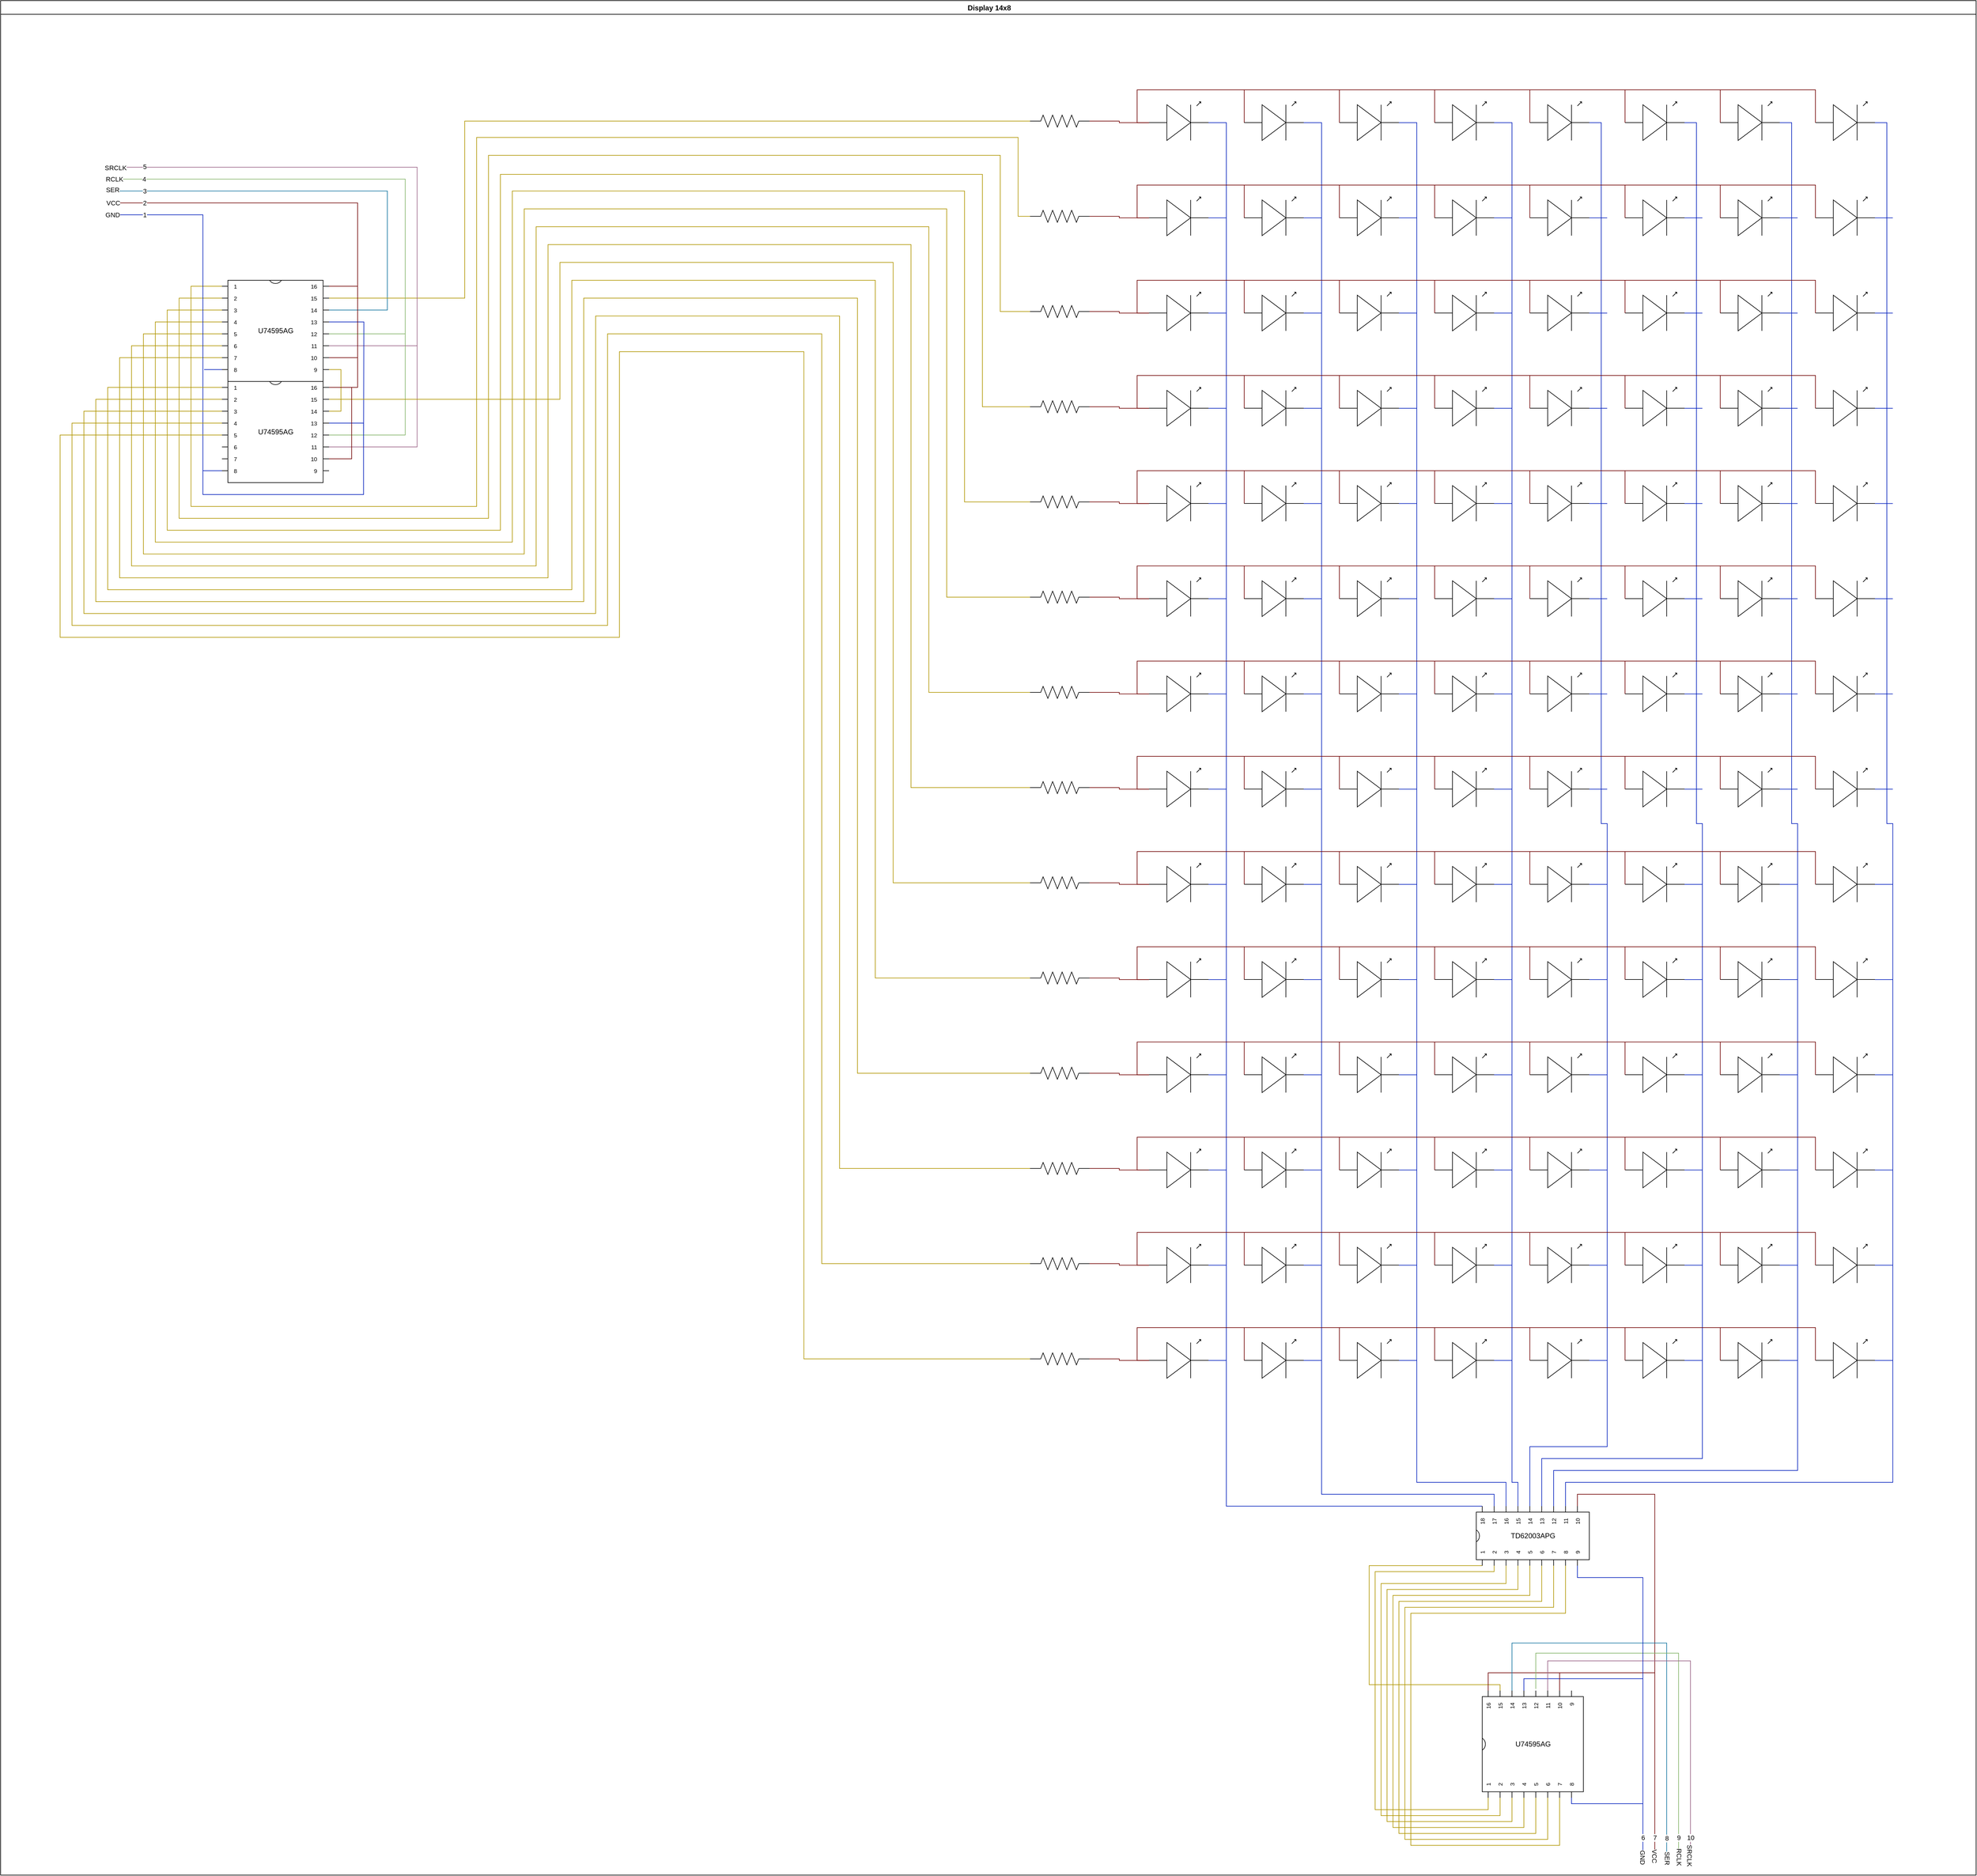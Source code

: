 <mxfile version="15.5.4" type="embed" pages="2"><diagram id="23iRSUPoRavnBvh4doch" name="MAIN_DISPLAY"><mxGraphModel dx="3052" dy="1509" grid="1" gridSize="10" guides="1" tooltips="1" connect="1" arrows="1" fold="1" page="1" pageScale="1" pageWidth="827" pageHeight="1169" math="0" shadow="0"><root><mxCell id="0"/><mxCell id="1" parent="0"/><mxCell id="217" style="edgeStyle=orthogonalEdgeStyle;rounded=0;orthogonalLoop=1;jettySize=auto;html=1;exitX=0;exitY=0.54;exitDx=0;exitDy=0;exitPerimeter=0;entryX=0;entryY=0.54;entryDx=0;entryDy=0;entryPerimeter=0;endArrow=none;endFill=0;fillColor=#a20025;strokeColor=#6F0000;" parent="1" source="218" target="219" edge="1"><mxGeometry relative="1" as="geometry"><Array as="points"><mxPoint x="170" y="75"/><mxPoint x="170" y="20"/><mxPoint x="350" y="20"/></Array></mxGeometry></mxCell><mxCell id="842" style="edgeStyle=orthogonalEdgeStyle;rounded=0;orthogonalLoop=1;jettySize=auto;html=1;exitX=1;exitY=0.54;exitDx=0;exitDy=0;exitPerimeter=0;endArrow=none;endFill=0;fillColor=#0050ef;strokeColor=#001DBC;entryX=1;entryY=0;entryDx=0;entryDy=10;entryPerimeter=0;" parent="1" source="218" target="850" edge="1"><mxGeometry relative="1" as="geometry"><mxPoint x="320" y="2280" as="targetPoint"/><Array as="points"><mxPoint x="320" y="75"/><mxPoint x="320" y="2400"/></Array></mxGeometry></mxCell><mxCell id="218" value="" style="verticalLabelPosition=bottom;shadow=0;dashed=0;align=center;html=1;verticalAlign=top;shape=mxgraph.electrical.opto_electronics.led_1;pointerEvents=1;allowArrows=1;fillColor=default;" parent="1" vertex="1"><mxGeometry x="190" y="40" width="100" height="65" as="geometry"/></mxCell><mxCell id="843" style="edgeStyle=orthogonalEdgeStyle;rounded=0;orthogonalLoop=1;jettySize=auto;html=1;exitX=1;exitY=0.54;exitDx=0;exitDy=0;exitPerimeter=0;endArrow=none;endFill=0;fillColor=#0050ef;strokeColor=#001DBC;entryX=1;entryY=0;entryDx=0;entryDy=30;entryPerimeter=0;" parent="1" source="219" target="850" edge="1"><mxGeometry relative="1" as="geometry"><mxPoint x="480" y="2280" as="targetPoint"/><Array as="points"><mxPoint x="480" y="75"/><mxPoint x="480" y="2380"/><mxPoint x="770" y="2380"/></Array></mxGeometry></mxCell><mxCell id="219" value="" style="verticalLabelPosition=bottom;shadow=0;dashed=0;align=center;html=1;verticalAlign=top;shape=mxgraph.electrical.opto_electronics.led_1;pointerEvents=1;allowArrows=1;fillColor=default;" parent="1" vertex="1"><mxGeometry x="350" y="40" width="100" height="65" as="geometry"/></mxCell><mxCell id="844" style="edgeStyle=orthogonalEdgeStyle;rounded=0;orthogonalLoop=1;jettySize=auto;html=1;exitX=1;exitY=0.54;exitDx=0;exitDy=0;exitPerimeter=0;endArrow=none;endFill=0;fillColor=#0050ef;strokeColor=#001DBC;entryX=1;entryY=0;entryDx=0;entryDy=50;entryPerimeter=0;" parent="1" source="220" target="850" edge="1"><mxGeometry relative="1" as="geometry"><mxPoint x="640" y="2280" as="targetPoint"/><Array as="points"><mxPoint x="640" y="75"/><mxPoint x="640" y="2360"/><mxPoint x="790" y="2360"/></Array></mxGeometry></mxCell><mxCell id="220" value="" style="verticalLabelPosition=bottom;shadow=0;dashed=0;align=center;html=1;verticalAlign=top;shape=mxgraph.electrical.opto_electronics.led_1;pointerEvents=1;allowArrows=1;fillColor=default;" parent="1" vertex="1"><mxGeometry x="510" y="40" width="100" height="65" as="geometry"/></mxCell><mxCell id="845" style="edgeStyle=orthogonalEdgeStyle;rounded=0;orthogonalLoop=1;jettySize=auto;html=1;exitX=1;exitY=0.54;exitDx=0;exitDy=0;exitPerimeter=0;endArrow=none;endFill=0;fillColor=#0050ef;strokeColor=#001DBC;entryX=1;entryY=0;entryDx=0;entryDy=70;entryPerimeter=0;" parent="1" source="221" target="850" edge="1"><mxGeometry relative="1" as="geometry"><mxPoint x="800" y="2280" as="targetPoint"/><Array as="points"><mxPoint x="800" y="75"/><mxPoint x="800" y="2360"/><mxPoint x="810" y="2360"/></Array></mxGeometry></mxCell><mxCell id="221" value="" style="verticalLabelPosition=bottom;shadow=0;dashed=0;align=center;html=1;verticalAlign=top;shape=mxgraph.electrical.opto_electronics.led_1;pointerEvents=1;allowArrows=1;fillColor=default;" parent="1" vertex="1"><mxGeometry x="670" y="40" width="100" height="65" as="geometry"/></mxCell><mxCell id="846" style="edgeStyle=orthogonalEdgeStyle;rounded=0;orthogonalLoop=1;jettySize=auto;html=1;exitX=1;exitY=0.54;exitDx=0;exitDy=0;exitPerimeter=0;endArrow=none;endFill=0;fillColor=#0050ef;strokeColor=#001DBC;entryX=1;entryY=0;entryDx=0;entryDy=90;entryPerimeter=0;" parent="1" source="222" target="850" edge="1"><mxGeometry relative="1" as="geometry"><mxPoint x="960" y="2280" as="targetPoint"/><Array as="points"><mxPoint x="950" y="75"/><mxPoint x="950" y="1253"/><mxPoint x="960" y="1253"/><mxPoint x="960" y="2300"/><mxPoint x="830" y="2300"/></Array></mxGeometry></mxCell><mxCell id="222" value="" style="verticalLabelPosition=bottom;shadow=0;dashed=0;align=center;html=1;verticalAlign=top;shape=mxgraph.electrical.opto_electronics.led_1;pointerEvents=1;allowArrows=1;fillColor=default;" parent="1" vertex="1"><mxGeometry x="830" y="40" width="100" height="65" as="geometry"/></mxCell><mxCell id="847" style="edgeStyle=orthogonalEdgeStyle;rounded=0;orthogonalLoop=1;jettySize=auto;html=1;exitX=1;exitY=0.54;exitDx=0;exitDy=0;exitPerimeter=0;endArrow=none;endFill=0;fillColor=#0050ef;strokeColor=#001DBC;entryX=1;entryY=0;entryDx=0;entryDy=110;entryPerimeter=0;" parent="1" source="223" target="850" edge="1"><mxGeometry relative="1" as="geometry"><mxPoint x="1120" y="2280" as="targetPoint"/><Array as="points"><mxPoint x="1110" y="75"/><mxPoint x="1110" y="1253"/><mxPoint x="1120" y="1253"/><mxPoint x="1120" y="2320"/><mxPoint x="850" y="2320"/></Array></mxGeometry></mxCell><mxCell id="223" value="" style="verticalLabelPosition=bottom;shadow=0;dashed=0;align=center;html=1;verticalAlign=top;shape=mxgraph.electrical.opto_electronics.led_1;pointerEvents=1;allowArrows=1;fillColor=default;" parent="1" vertex="1"><mxGeometry x="990" y="40" width="100" height="65" as="geometry"/></mxCell><mxCell id="848" style="edgeStyle=orthogonalEdgeStyle;rounded=0;orthogonalLoop=1;jettySize=auto;html=1;exitX=1;exitY=0.54;exitDx=0;exitDy=0;exitPerimeter=0;endArrow=none;endFill=0;fillColor=#0050ef;strokeColor=#001DBC;entryX=1;entryY=0;entryDx=0;entryDy=130;entryPerimeter=0;" parent="1" source="224" target="850" edge="1"><mxGeometry relative="1" as="geometry"><mxPoint x="1280" y="2280" as="targetPoint"/><Array as="points"><mxPoint x="1270" y="75"/><mxPoint x="1270" y="1253"/><mxPoint x="1280" y="1253"/><mxPoint x="1280" y="2340"/><mxPoint x="870" y="2340"/></Array></mxGeometry></mxCell><mxCell id="224" value="" style="verticalLabelPosition=bottom;shadow=0;dashed=0;align=center;html=1;verticalAlign=top;shape=mxgraph.electrical.opto_electronics.led_1;pointerEvents=1;allowArrows=1;fillColor=default;" parent="1" vertex="1"><mxGeometry x="1150" y="40" width="100" height="65" as="geometry"/></mxCell><mxCell id="849" style="edgeStyle=orthogonalEdgeStyle;rounded=0;orthogonalLoop=1;jettySize=auto;html=1;exitX=1;exitY=0.54;exitDx=0;exitDy=0;exitPerimeter=0;endArrow=none;endFill=0;fillColor=#0050ef;strokeColor=#001DBC;entryX=1;entryY=0;entryDx=0;entryDy=150;entryPerimeter=0;" parent="1" source="225" target="850" edge="1"><mxGeometry relative="1" as="geometry"><mxPoint x="1440" y="2280" as="targetPoint"/><Array as="points"><mxPoint x="1430" y="75"/><mxPoint x="1430" y="1253"/><mxPoint x="1440" y="1253"/><mxPoint x="1440" y="2360"/><mxPoint x="890" y="2360"/></Array></mxGeometry></mxCell><mxCell id="225" value="" style="verticalLabelPosition=bottom;shadow=0;dashed=0;align=center;html=1;verticalAlign=top;shape=mxgraph.electrical.opto_electronics.led_1;pointerEvents=1;allowArrows=1;fillColor=default;" parent="1" vertex="1"><mxGeometry x="1310" y="40" width="100" height="65" as="geometry"/></mxCell><mxCell id="234" style="edgeStyle=orthogonalEdgeStyle;rounded=0;orthogonalLoop=1;jettySize=auto;html=1;exitX=0;exitY=0.54;exitDx=0;exitDy=0;exitPerimeter=0;endArrow=none;endFill=0;fillColor=#a20025;strokeColor=#6F0000;entryX=1;entryY=0.5;entryDx=0;entryDy=0;entryPerimeter=0;" parent="1" source="218" target="241" edge="1"><mxGeometry relative="1" as="geometry"><mxPoint x="110" y="75" as="targetPoint"/></mxGeometry></mxCell><mxCell id="235" style="edgeStyle=orthogonalEdgeStyle;rounded=0;orthogonalLoop=1;jettySize=auto;html=1;exitX=0;exitY=0.54;exitDx=0;exitDy=0;exitPerimeter=0;endArrow=none;endFill=0;fillColor=#a20025;strokeColor=#6F0000;" parent="1" source="220" edge="1"><mxGeometry relative="1" as="geometry"><mxPoint x="350" y="20" as="targetPoint"/><Array as="points"><mxPoint x="510" y="20"/></Array></mxGeometry></mxCell><mxCell id="236" style="edgeStyle=orthogonalEdgeStyle;rounded=0;orthogonalLoop=1;jettySize=auto;html=1;exitX=0;exitY=0.54;exitDx=0;exitDy=0;exitPerimeter=0;endArrow=none;endFill=0;fillColor=#a20025;strokeColor=#6F0000;" parent="1" source="221" edge="1"><mxGeometry relative="1" as="geometry"><mxPoint x="510" y="20" as="targetPoint"/><Array as="points"><mxPoint x="670" y="20"/></Array></mxGeometry></mxCell><mxCell id="237" style="edgeStyle=orthogonalEdgeStyle;rounded=0;orthogonalLoop=1;jettySize=auto;html=1;exitX=0;exitY=0.54;exitDx=0;exitDy=0;exitPerimeter=0;endArrow=none;endFill=0;fillColor=#a20025;strokeColor=#6F0000;" parent="1" source="222" edge="1"><mxGeometry relative="1" as="geometry"><mxPoint x="670" y="20" as="targetPoint"/><Array as="points"><mxPoint x="830" y="20"/></Array></mxGeometry></mxCell><mxCell id="238" style="edgeStyle=orthogonalEdgeStyle;rounded=0;orthogonalLoop=1;jettySize=auto;html=1;exitX=0;exitY=0.54;exitDx=0;exitDy=0;exitPerimeter=0;endArrow=none;endFill=0;fillColor=#a20025;strokeColor=#6F0000;" parent="1" source="223" edge="1"><mxGeometry relative="1" as="geometry"><mxPoint x="830" y="20" as="targetPoint"/><Array as="points"><mxPoint x="990" y="20"/></Array></mxGeometry></mxCell><mxCell id="239" style="edgeStyle=orthogonalEdgeStyle;rounded=0;orthogonalLoop=1;jettySize=auto;html=1;exitX=0;exitY=0.54;exitDx=0;exitDy=0;exitPerimeter=0;endArrow=none;endFill=0;fillColor=#a20025;strokeColor=#6F0000;" parent="1" source="224" edge="1"><mxGeometry relative="1" as="geometry"><mxPoint x="990" y="20" as="targetPoint"/><Array as="points"><mxPoint x="1150" y="20"/></Array></mxGeometry></mxCell><mxCell id="240" style="edgeStyle=orthogonalEdgeStyle;rounded=0;orthogonalLoop=1;jettySize=auto;html=1;exitX=0;exitY=0.54;exitDx=0;exitDy=0;exitPerimeter=0;endArrow=none;endFill=0;fillColor=#a20025;strokeColor=#6F0000;" parent="1" source="225" edge="1"><mxGeometry relative="1" as="geometry"><mxPoint x="1150" y="20" as="targetPoint"/><Array as="points"><mxPoint x="1310" y="20"/></Array></mxGeometry></mxCell><mxCell id="241" value="" style="pointerEvents=1;verticalLabelPosition=bottom;shadow=0;dashed=0;align=center;html=1;verticalAlign=top;shape=mxgraph.electrical.resistors.resistor_2;fillColor=default;" parent="1" vertex="1"><mxGeometry x="-10" y="62.5" width="100" height="20" as="geometry"/></mxCell><mxCell id="243" style="edgeStyle=orthogonalEdgeStyle;rounded=0;orthogonalLoop=1;jettySize=auto;html=1;exitX=0;exitY=0.54;exitDx=0;exitDy=0;exitPerimeter=0;entryX=0;entryY=0.54;entryDx=0;entryDy=0;entryPerimeter=0;endArrow=none;endFill=0;fillColor=#a20025;strokeColor=#6F0000;" parent="1" source="244" target="245" edge="1"><mxGeometry relative="1" as="geometry"><Array as="points"><mxPoint x="170" y="235"/><mxPoint x="170" y="180"/><mxPoint x="350" y="180"/></Array></mxGeometry></mxCell><mxCell id="244" value="" style="verticalLabelPosition=bottom;shadow=0;dashed=0;align=center;html=1;verticalAlign=top;shape=mxgraph.electrical.opto_electronics.led_1;pointerEvents=1;allowArrows=1;fillColor=default;" parent="1" vertex="1"><mxGeometry x="190" y="200" width="100" height="65" as="geometry"/></mxCell><mxCell id="245" value="" style="verticalLabelPosition=bottom;shadow=0;dashed=0;align=center;html=1;verticalAlign=top;shape=mxgraph.electrical.opto_electronics.led_1;pointerEvents=1;allowArrows=1;fillColor=default;" parent="1" vertex="1"><mxGeometry x="350" y="200" width="100" height="65" as="geometry"/></mxCell><mxCell id="246" value="" style="verticalLabelPosition=bottom;shadow=0;dashed=0;align=center;html=1;verticalAlign=top;shape=mxgraph.electrical.opto_electronics.led_1;pointerEvents=1;allowArrows=1;fillColor=default;" parent="1" vertex="1"><mxGeometry x="510" y="200" width="100" height="65" as="geometry"/></mxCell><mxCell id="247" value="" style="verticalLabelPosition=bottom;shadow=0;dashed=0;align=center;html=1;verticalAlign=top;shape=mxgraph.electrical.opto_electronics.led_1;pointerEvents=1;allowArrows=1;fillColor=default;" parent="1" vertex="1"><mxGeometry x="670" y="200" width="100" height="65" as="geometry"/></mxCell><mxCell id="248" value="" style="verticalLabelPosition=bottom;shadow=0;dashed=0;align=center;html=1;verticalAlign=top;shape=mxgraph.electrical.opto_electronics.led_1;pointerEvents=1;allowArrows=1;fillColor=default;" parent="1" vertex="1"><mxGeometry x="830" y="200" width="100" height="65" as="geometry"/></mxCell><mxCell id="249" value="" style="verticalLabelPosition=bottom;shadow=0;dashed=0;align=center;html=1;verticalAlign=top;shape=mxgraph.electrical.opto_electronics.led_1;pointerEvents=1;allowArrows=1;fillColor=default;" parent="1" vertex="1"><mxGeometry x="990" y="200" width="100" height="65" as="geometry"/></mxCell><mxCell id="250" value="" style="verticalLabelPosition=bottom;shadow=0;dashed=0;align=center;html=1;verticalAlign=top;shape=mxgraph.electrical.opto_electronics.led_1;pointerEvents=1;allowArrows=1;fillColor=default;" parent="1" vertex="1"><mxGeometry x="1150" y="200" width="100" height="65" as="geometry"/></mxCell><mxCell id="251" value="" style="verticalLabelPosition=bottom;shadow=0;dashed=0;align=center;html=1;verticalAlign=top;shape=mxgraph.electrical.opto_electronics.led_1;pointerEvents=1;allowArrows=1;fillColor=default;" parent="1" vertex="1"><mxGeometry x="1310" y="200" width="100" height="65" as="geometry"/></mxCell><mxCell id="252" style="edgeStyle=orthogonalEdgeStyle;rounded=0;orthogonalLoop=1;jettySize=auto;html=1;exitX=1;exitY=0.54;exitDx=0;exitDy=0;exitPerimeter=0;endArrow=none;endFill=0;fillColor=#0050ef;strokeColor=#001DBC;" parent="1" source="244" edge="1"><mxGeometry relative="1" as="geometry"><mxPoint x="320" y="235" as="targetPoint"/></mxGeometry></mxCell><mxCell id="253" style="edgeStyle=orthogonalEdgeStyle;rounded=0;orthogonalLoop=1;jettySize=auto;html=1;exitX=1;exitY=0.54;exitDx=0;exitDy=0;exitPerimeter=0;endArrow=none;endFill=0;fillColor=#0050ef;strokeColor=#001DBC;" parent="1" source="245" edge="1"><mxGeometry relative="1" as="geometry"><mxPoint x="480" y="235" as="targetPoint"/></mxGeometry></mxCell><mxCell id="254" style="edgeStyle=orthogonalEdgeStyle;rounded=0;orthogonalLoop=1;jettySize=auto;html=1;exitX=1;exitY=0.54;exitDx=0;exitDy=0;exitPerimeter=0;endArrow=none;endFill=0;fillColor=#0050ef;strokeColor=#001DBC;" parent="1" source="246" edge="1"><mxGeometry relative="1" as="geometry"><mxPoint x="640" y="235" as="targetPoint"/></mxGeometry></mxCell><mxCell id="255" style="edgeStyle=orthogonalEdgeStyle;rounded=0;orthogonalLoop=1;jettySize=auto;html=1;exitX=1;exitY=0.54;exitDx=0;exitDy=0;exitPerimeter=0;endArrow=none;endFill=0;fillColor=#0050ef;strokeColor=#001DBC;" parent="1" source="247" edge="1"><mxGeometry relative="1" as="geometry"><mxPoint x="800.0" y="235" as="targetPoint"/></mxGeometry></mxCell><mxCell id="256" style="edgeStyle=orthogonalEdgeStyle;rounded=0;orthogonalLoop=1;jettySize=auto;html=1;exitX=1;exitY=0.54;exitDx=0;exitDy=0;exitPerimeter=0;endArrow=none;endFill=0;fillColor=#0050ef;strokeColor=#001DBC;" parent="1" source="248" edge="1"><mxGeometry relative="1" as="geometry"><mxPoint x="960.0" y="235" as="targetPoint"/></mxGeometry></mxCell><mxCell id="257" style="edgeStyle=orthogonalEdgeStyle;rounded=0;orthogonalLoop=1;jettySize=auto;html=1;exitX=1;exitY=0.54;exitDx=0;exitDy=0;exitPerimeter=0;endArrow=none;endFill=0;fillColor=#0050ef;strokeColor=#001DBC;" parent="1" source="249" edge="1"><mxGeometry relative="1" as="geometry"><mxPoint x="1120.0" y="235" as="targetPoint"/></mxGeometry></mxCell><mxCell id="258" style="edgeStyle=orthogonalEdgeStyle;rounded=0;orthogonalLoop=1;jettySize=auto;html=1;exitX=1;exitY=0.54;exitDx=0;exitDy=0;exitPerimeter=0;endArrow=none;endFill=0;fillColor=#0050ef;strokeColor=#001DBC;" parent="1" source="250" edge="1"><mxGeometry relative="1" as="geometry"><mxPoint x="1280.0" y="235" as="targetPoint"/></mxGeometry></mxCell><mxCell id="259" style="edgeStyle=orthogonalEdgeStyle;rounded=0;orthogonalLoop=1;jettySize=auto;html=1;exitX=1;exitY=0.54;exitDx=0;exitDy=0;exitPerimeter=0;endArrow=none;endFill=0;fillColor=#0050ef;strokeColor=#001DBC;" parent="1" source="251" edge="1"><mxGeometry relative="1" as="geometry"><mxPoint x="1440" y="235" as="targetPoint"/></mxGeometry></mxCell><mxCell id="260" style="edgeStyle=orthogonalEdgeStyle;rounded=0;orthogonalLoop=1;jettySize=auto;html=1;exitX=0;exitY=0.54;exitDx=0;exitDy=0;exitPerimeter=0;endArrow=none;endFill=0;fillColor=#a20025;strokeColor=#6F0000;entryX=1;entryY=0.5;entryDx=0;entryDy=0;entryPerimeter=0;" parent="1" source="244" target="268" edge="1"><mxGeometry relative="1" as="geometry"><mxPoint x="110" y="235" as="targetPoint"/></mxGeometry></mxCell><mxCell id="261" style="edgeStyle=orthogonalEdgeStyle;rounded=0;orthogonalLoop=1;jettySize=auto;html=1;exitX=0;exitY=0.54;exitDx=0;exitDy=0;exitPerimeter=0;endArrow=none;endFill=0;fillColor=#a20025;strokeColor=#6F0000;" parent="1" source="246" edge="1"><mxGeometry relative="1" as="geometry"><mxPoint x="350" y="180" as="targetPoint"/><Array as="points"><mxPoint x="510" y="180"/></Array></mxGeometry></mxCell><mxCell id="262" style="edgeStyle=orthogonalEdgeStyle;rounded=0;orthogonalLoop=1;jettySize=auto;html=1;exitX=0;exitY=0.54;exitDx=0;exitDy=0;exitPerimeter=0;endArrow=none;endFill=0;fillColor=#a20025;strokeColor=#6F0000;" parent="1" source="247" edge="1"><mxGeometry relative="1" as="geometry"><mxPoint x="510" y="180" as="targetPoint"/><Array as="points"><mxPoint x="670" y="180"/></Array></mxGeometry></mxCell><mxCell id="263" style="edgeStyle=orthogonalEdgeStyle;rounded=0;orthogonalLoop=1;jettySize=auto;html=1;exitX=0;exitY=0.54;exitDx=0;exitDy=0;exitPerimeter=0;endArrow=none;endFill=0;fillColor=#a20025;strokeColor=#6F0000;" parent="1" source="248" edge="1"><mxGeometry relative="1" as="geometry"><mxPoint x="670" y="180" as="targetPoint"/><Array as="points"><mxPoint x="830" y="180"/></Array></mxGeometry></mxCell><mxCell id="264" style="edgeStyle=orthogonalEdgeStyle;rounded=0;orthogonalLoop=1;jettySize=auto;html=1;exitX=0;exitY=0.54;exitDx=0;exitDy=0;exitPerimeter=0;endArrow=none;endFill=0;fillColor=#a20025;strokeColor=#6F0000;" parent="1" source="249" edge="1"><mxGeometry relative="1" as="geometry"><mxPoint x="830.0" y="180" as="targetPoint"/><Array as="points"><mxPoint x="990" y="180"/></Array></mxGeometry></mxCell><mxCell id="265" style="edgeStyle=orthogonalEdgeStyle;rounded=0;orthogonalLoop=1;jettySize=auto;html=1;exitX=0;exitY=0.54;exitDx=0;exitDy=0;exitPerimeter=0;endArrow=none;endFill=0;fillColor=#a20025;strokeColor=#6F0000;" parent="1" source="250" edge="1"><mxGeometry relative="1" as="geometry"><mxPoint x="990.0" y="180" as="targetPoint"/><Array as="points"><mxPoint x="1150" y="180"/></Array></mxGeometry></mxCell><mxCell id="266" style="edgeStyle=orthogonalEdgeStyle;rounded=0;orthogonalLoop=1;jettySize=auto;html=1;exitX=0;exitY=0.54;exitDx=0;exitDy=0;exitPerimeter=0;endArrow=none;endFill=0;fillColor=#a20025;strokeColor=#6F0000;" parent="1" source="251" edge="1"><mxGeometry relative="1" as="geometry"><mxPoint x="1150.0" y="180" as="targetPoint"/><Array as="points"><mxPoint x="1310" y="180"/></Array></mxGeometry></mxCell><mxCell id="268" value="" style="pointerEvents=1;verticalLabelPosition=bottom;shadow=0;dashed=0;align=center;html=1;verticalAlign=top;shape=mxgraph.electrical.resistors.resistor_2;fillColor=default;" parent="1" vertex="1"><mxGeometry x="-10" y="222.5" width="100" height="20" as="geometry"/></mxCell><mxCell id="269" style="edgeStyle=orthogonalEdgeStyle;rounded=0;orthogonalLoop=1;jettySize=auto;html=1;exitX=0;exitY=0.54;exitDx=0;exitDy=0;exitPerimeter=0;entryX=0;entryY=0.54;entryDx=0;entryDy=0;entryPerimeter=0;endArrow=none;endFill=0;fillColor=#a20025;strokeColor=#6F0000;" parent="1" source="270" target="271" edge="1"><mxGeometry relative="1" as="geometry"><Array as="points"><mxPoint x="170" y="395"/><mxPoint x="170" y="340"/><mxPoint x="350" y="340"/></Array></mxGeometry></mxCell><mxCell id="270" value="" style="verticalLabelPosition=bottom;shadow=0;dashed=0;align=center;html=1;verticalAlign=top;shape=mxgraph.electrical.opto_electronics.led_1;pointerEvents=1;allowArrows=1;fillColor=default;" parent="1" vertex="1"><mxGeometry x="190" y="360" width="100" height="65" as="geometry"/></mxCell><mxCell id="271" value="" style="verticalLabelPosition=bottom;shadow=0;dashed=0;align=center;html=1;verticalAlign=top;shape=mxgraph.electrical.opto_electronics.led_1;pointerEvents=1;allowArrows=1;fillColor=default;" parent="1" vertex="1"><mxGeometry x="350" y="360" width="100" height="65" as="geometry"/></mxCell><mxCell id="272" value="" style="verticalLabelPosition=bottom;shadow=0;dashed=0;align=center;html=1;verticalAlign=top;shape=mxgraph.electrical.opto_electronics.led_1;pointerEvents=1;allowArrows=1;fillColor=default;" parent="1" vertex="1"><mxGeometry x="510" y="360" width="100" height="65" as="geometry"/></mxCell><mxCell id="273" value="" style="verticalLabelPosition=bottom;shadow=0;dashed=0;align=center;html=1;verticalAlign=top;shape=mxgraph.electrical.opto_electronics.led_1;pointerEvents=1;allowArrows=1;fillColor=default;" parent="1" vertex="1"><mxGeometry x="670" y="360" width="100" height="65" as="geometry"/></mxCell><mxCell id="274" value="" style="verticalLabelPosition=bottom;shadow=0;dashed=0;align=center;html=1;verticalAlign=top;shape=mxgraph.electrical.opto_electronics.led_1;pointerEvents=1;allowArrows=1;fillColor=default;" parent="1" vertex="1"><mxGeometry x="830" y="360" width="100" height="65" as="geometry"/></mxCell><mxCell id="275" value="" style="verticalLabelPosition=bottom;shadow=0;dashed=0;align=center;html=1;verticalAlign=top;shape=mxgraph.electrical.opto_electronics.led_1;pointerEvents=1;allowArrows=1;fillColor=default;" parent="1" vertex="1"><mxGeometry x="990" y="360" width="100" height="65" as="geometry"/></mxCell><mxCell id="276" value="" style="verticalLabelPosition=bottom;shadow=0;dashed=0;align=center;html=1;verticalAlign=top;shape=mxgraph.electrical.opto_electronics.led_1;pointerEvents=1;allowArrows=1;fillColor=default;" parent="1" vertex="1"><mxGeometry x="1150" y="360" width="100" height="65" as="geometry"/></mxCell><mxCell id="277" value="" style="verticalLabelPosition=bottom;shadow=0;dashed=0;align=center;html=1;verticalAlign=top;shape=mxgraph.electrical.opto_electronics.led_1;pointerEvents=1;allowArrows=1;fillColor=default;" parent="1" vertex="1"><mxGeometry x="1310" y="360" width="100" height="65" as="geometry"/></mxCell><mxCell id="278" style="edgeStyle=orthogonalEdgeStyle;rounded=0;orthogonalLoop=1;jettySize=auto;html=1;exitX=1;exitY=0.54;exitDx=0;exitDy=0;exitPerimeter=0;endArrow=none;endFill=0;fillColor=#0050ef;strokeColor=#001DBC;" parent="1" source="270" edge="1"><mxGeometry relative="1" as="geometry"><mxPoint x="320" y="395" as="targetPoint"/></mxGeometry></mxCell><mxCell id="279" style="edgeStyle=orthogonalEdgeStyle;rounded=0;orthogonalLoop=1;jettySize=auto;html=1;exitX=1;exitY=0.54;exitDx=0;exitDy=0;exitPerimeter=0;endArrow=none;endFill=0;fillColor=#0050ef;strokeColor=#001DBC;" parent="1" source="271" edge="1"><mxGeometry relative="1" as="geometry"><mxPoint x="480" y="395" as="targetPoint"/></mxGeometry></mxCell><mxCell id="280" style="edgeStyle=orthogonalEdgeStyle;rounded=0;orthogonalLoop=1;jettySize=auto;html=1;exitX=1;exitY=0.54;exitDx=0;exitDy=0;exitPerimeter=0;endArrow=none;endFill=0;fillColor=#0050ef;strokeColor=#001DBC;" parent="1" source="272" edge="1"><mxGeometry relative="1" as="geometry"><mxPoint x="640" y="395" as="targetPoint"/></mxGeometry></mxCell><mxCell id="281" style="edgeStyle=orthogonalEdgeStyle;rounded=0;orthogonalLoop=1;jettySize=auto;html=1;exitX=1;exitY=0.54;exitDx=0;exitDy=0;exitPerimeter=0;endArrow=none;endFill=0;fillColor=#0050ef;strokeColor=#001DBC;" parent="1" source="273" edge="1"><mxGeometry relative="1" as="geometry"><mxPoint x="800" y="395" as="targetPoint"/></mxGeometry></mxCell><mxCell id="282" style="edgeStyle=orthogonalEdgeStyle;rounded=0;orthogonalLoop=1;jettySize=auto;html=1;exitX=1;exitY=0.54;exitDx=0;exitDy=0;exitPerimeter=0;endArrow=none;endFill=0;fillColor=#0050ef;strokeColor=#001DBC;" parent="1" source="274" edge="1"><mxGeometry relative="1" as="geometry"><mxPoint x="960" y="395" as="targetPoint"/></mxGeometry></mxCell><mxCell id="283" style="edgeStyle=orthogonalEdgeStyle;rounded=0;orthogonalLoop=1;jettySize=auto;html=1;exitX=1;exitY=0.54;exitDx=0;exitDy=0;exitPerimeter=0;endArrow=none;endFill=0;fillColor=#0050ef;strokeColor=#001DBC;" parent="1" source="275" edge="1"><mxGeometry relative="1" as="geometry"><mxPoint x="1120" y="395" as="targetPoint"/></mxGeometry></mxCell><mxCell id="284" style="edgeStyle=orthogonalEdgeStyle;rounded=0;orthogonalLoop=1;jettySize=auto;html=1;exitX=1;exitY=0.54;exitDx=0;exitDy=0;exitPerimeter=0;endArrow=none;endFill=0;fillColor=#0050ef;strokeColor=#001DBC;" parent="1" source="276" edge="1"><mxGeometry relative="1" as="geometry"><mxPoint x="1280" y="395" as="targetPoint"/></mxGeometry></mxCell><mxCell id="285" style="edgeStyle=orthogonalEdgeStyle;rounded=0;orthogonalLoop=1;jettySize=auto;html=1;exitX=1;exitY=0.54;exitDx=0;exitDy=0;exitPerimeter=0;endArrow=none;endFill=0;fillColor=#0050ef;strokeColor=#001DBC;" parent="1" source="277" edge="1"><mxGeometry relative="1" as="geometry"><mxPoint x="1440" y="395" as="targetPoint"/></mxGeometry></mxCell><mxCell id="286" style="edgeStyle=orthogonalEdgeStyle;rounded=0;orthogonalLoop=1;jettySize=auto;html=1;exitX=0;exitY=0.54;exitDx=0;exitDy=0;exitPerimeter=0;endArrow=none;endFill=0;fillColor=#a20025;strokeColor=#6F0000;entryX=1;entryY=0.5;entryDx=0;entryDy=0;entryPerimeter=0;" parent="1" source="270" target="294" edge="1"><mxGeometry relative="1" as="geometry"><mxPoint x="110" y="395" as="targetPoint"/></mxGeometry></mxCell><mxCell id="287" style="edgeStyle=orthogonalEdgeStyle;rounded=0;orthogonalLoop=1;jettySize=auto;html=1;exitX=0;exitY=0.54;exitDx=0;exitDy=0;exitPerimeter=0;endArrow=none;endFill=0;fillColor=#a20025;strokeColor=#6F0000;" parent="1" source="272" edge="1"><mxGeometry relative="1" as="geometry"><mxPoint x="350" y="340" as="targetPoint"/><Array as="points"><mxPoint x="510" y="340"/></Array></mxGeometry></mxCell><mxCell id="288" style="edgeStyle=orthogonalEdgeStyle;rounded=0;orthogonalLoop=1;jettySize=auto;html=1;exitX=0;exitY=0.54;exitDx=0;exitDy=0;exitPerimeter=0;endArrow=none;endFill=0;fillColor=#a20025;strokeColor=#6F0000;" parent="1" source="273" edge="1"><mxGeometry relative="1" as="geometry"><mxPoint x="510" y="340" as="targetPoint"/><Array as="points"><mxPoint x="670" y="340"/></Array></mxGeometry></mxCell><mxCell id="289" style="edgeStyle=orthogonalEdgeStyle;rounded=0;orthogonalLoop=1;jettySize=auto;html=1;exitX=0;exitY=0.54;exitDx=0;exitDy=0;exitPerimeter=0;endArrow=none;endFill=0;fillColor=#a20025;strokeColor=#6F0000;" parent="1" source="274" edge="1"><mxGeometry relative="1" as="geometry"><mxPoint x="670" y="340" as="targetPoint"/><Array as="points"><mxPoint x="830" y="340"/></Array></mxGeometry></mxCell><mxCell id="290" style="edgeStyle=orthogonalEdgeStyle;rounded=0;orthogonalLoop=1;jettySize=auto;html=1;exitX=0;exitY=0.54;exitDx=0;exitDy=0;exitPerimeter=0;endArrow=none;endFill=0;fillColor=#a20025;strokeColor=#6F0000;" parent="1" source="275" edge="1"><mxGeometry relative="1" as="geometry"><mxPoint x="830" y="340" as="targetPoint"/><Array as="points"><mxPoint x="990" y="340"/></Array></mxGeometry></mxCell><mxCell id="291" style="edgeStyle=orthogonalEdgeStyle;rounded=0;orthogonalLoop=1;jettySize=auto;html=1;exitX=0;exitY=0.54;exitDx=0;exitDy=0;exitPerimeter=0;endArrow=none;endFill=0;fillColor=#a20025;strokeColor=#6F0000;" parent="1" source="276" edge="1"><mxGeometry relative="1" as="geometry"><mxPoint x="990" y="340" as="targetPoint"/><Array as="points"><mxPoint x="1150" y="340"/></Array></mxGeometry></mxCell><mxCell id="292" style="edgeStyle=orthogonalEdgeStyle;rounded=0;orthogonalLoop=1;jettySize=auto;html=1;exitX=0;exitY=0.54;exitDx=0;exitDy=0;exitPerimeter=0;endArrow=none;endFill=0;fillColor=#a20025;strokeColor=#6F0000;" parent="1" source="277" edge="1"><mxGeometry relative="1" as="geometry"><mxPoint x="1150" y="340" as="targetPoint"/><Array as="points"><mxPoint x="1310" y="340"/></Array></mxGeometry></mxCell><mxCell id="294" value="" style="pointerEvents=1;verticalLabelPosition=bottom;shadow=0;dashed=0;align=center;html=1;verticalAlign=top;shape=mxgraph.electrical.resistors.resistor_2;fillColor=default;" parent="1" vertex="1"><mxGeometry x="-10" y="382.5" width="100" height="20" as="geometry"/></mxCell><mxCell id="295" style="edgeStyle=orthogonalEdgeStyle;rounded=0;orthogonalLoop=1;jettySize=auto;html=1;exitX=0;exitY=0.54;exitDx=0;exitDy=0;exitPerimeter=0;entryX=0;entryY=0.54;entryDx=0;entryDy=0;entryPerimeter=0;endArrow=none;endFill=0;fillColor=#a20025;strokeColor=#6F0000;" parent="1" source="296" target="297" edge="1"><mxGeometry relative="1" as="geometry"><Array as="points"><mxPoint x="170" y="555"/><mxPoint x="170" y="500"/><mxPoint x="350" y="500"/></Array></mxGeometry></mxCell><mxCell id="296" value="" style="verticalLabelPosition=bottom;shadow=0;dashed=0;align=center;html=1;verticalAlign=top;shape=mxgraph.electrical.opto_electronics.led_1;pointerEvents=1;allowArrows=1;fillColor=default;" parent="1" vertex="1"><mxGeometry x="190" y="520" width="100" height="65" as="geometry"/></mxCell><mxCell id="297" value="" style="verticalLabelPosition=bottom;shadow=0;dashed=0;align=center;html=1;verticalAlign=top;shape=mxgraph.electrical.opto_electronics.led_1;pointerEvents=1;allowArrows=1;fillColor=default;" parent="1" vertex="1"><mxGeometry x="350" y="520" width="100" height="65" as="geometry"/></mxCell><mxCell id="298" value="" style="verticalLabelPosition=bottom;shadow=0;dashed=0;align=center;html=1;verticalAlign=top;shape=mxgraph.electrical.opto_electronics.led_1;pointerEvents=1;allowArrows=1;fillColor=default;" parent="1" vertex="1"><mxGeometry x="510" y="520" width="100" height="65" as="geometry"/></mxCell><mxCell id="299" value="" style="verticalLabelPosition=bottom;shadow=0;dashed=0;align=center;html=1;verticalAlign=top;shape=mxgraph.electrical.opto_electronics.led_1;pointerEvents=1;allowArrows=1;fillColor=default;" parent="1" vertex="1"><mxGeometry x="670" y="520" width="100" height="65" as="geometry"/></mxCell><mxCell id="300" value="" style="verticalLabelPosition=bottom;shadow=0;dashed=0;align=center;html=1;verticalAlign=top;shape=mxgraph.electrical.opto_electronics.led_1;pointerEvents=1;allowArrows=1;fillColor=default;" parent="1" vertex="1"><mxGeometry x="830" y="520" width="100" height="65" as="geometry"/></mxCell><mxCell id="301" value="" style="verticalLabelPosition=bottom;shadow=0;dashed=0;align=center;html=1;verticalAlign=top;shape=mxgraph.electrical.opto_electronics.led_1;pointerEvents=1;allowArrows=1;fillColor=default;" parent="1" vertex="1"><mxGeometry x="990" y="520" width="100" height="65" as="geometry"/></mxCell><mxCell id="302" value="" style="verticalLabelPosition=bottom;shadow=0;dashed=0;align=center;html=1;verticalAlign=top;shape=mxgraph.electrical.opto_electronics.led_1;pointerEvents=1;allowArrows=1;fillColor=default;" parent="1" vertex="1"><mxGeometry x="1150" y="520" width="100" height="65" as="geometry"/></mxCell><mxCell id="303" value="" style="verticalLabelPosition=bottom;shadow=0;dashed=0;align=center;html=1;verticalAlign=top;shape=mxgraph.electrical.opto_electronics.led_1;pointerEvents=1;allowArrows=1;fillColor=default;" parent="1" vertex="1"><mxGeometry x="1310" y="520" width="100" height="65" as="geometry"/></mxCell><mxCell id="304" style="edgeStyle=orthogonalEdgeStyle;rounded=0;orthogonalLoop=1;jettySize=auto;html=1;exitX=1;exitY=0.54;exitDx=0;exitDy=0;exitPerimeter=0;endArrow=none;endFill=0;fillColor=#0050ef;strokeColor=#001DBC;" parent="1" source="296" edge="1"><mxGeometry relative="1" as="geometry"><mxPoint x="320" y="555" as="targetPoint"/></mxGeometry></mxCell><mxCell id="305" style="edgeStyle=orthogonalEdgeStyle;rounded=0;orthogonalLoop=1;jettySize=auto;html=1;exitX=1;exitY=0.54;exitDx=0;exitDy=0;exitPerimeter=0;endArrow=none;endFill=0;fillColor=#0050ef;strokeColor=#001DBC;" parent="1" source="297" edge="1"><mxGeometry relative="1" as="geometry"><mxPoint x="480" y="555" as="targetPoint"/></mxGeometry></mxCell><mxCell id="306" style="edgeStyle=orthogonalEdgeStyle;rounded=0;orthogonalLoop=1;jettySize=auto;html=1;exitX=1;exitY=0.54;exitDx=0;exitDy=0;exitPerimeter=0;endArrow=none;endFill=0;fillColor=#0050ef;strokeColor=#001DBC;" parent="1" source="298" edge="1"><mxGeometry relative="1" as="geometry"><mxPoint x="640" y="555" as="targetPoint"/></mxGeometry></mxCell><mxCell id="307" style="edgeStyle=orthogonalEdgeStyle;rounded=0;orthogonalLoop=1;jettySize=auto;html=1;exitX=1;exitY=0.54;exitDx=0;exitDy=0;exitPerimeter=0;endArrow=none;endFill=0;fillColor=#0050ef;strokeColor=#001DBC;" parent="1" source="299" edge="1"><mxGeometry relative="1" as="geometry"><mxPoint x="800.0" y="555" as="targetPoint"/></mxGeometry></mxCell><mxCell id="308" style="edgeStyle=orthogonalEdgeStyle;rounded=0;orthogonalLoop=1;jettySize=auto;html=1;exitX=1;exitY=0.54;exitDx=0;exitDy=0;exitPerimeter=0;endArrow=none;endFill=0;fillColor=#0050ef;strokeColor=#001DBC;" parent="1" source="300" edge="1"><mxGeometry relative="1" as="geometry"><mxPoint x="960.0" y="555" as="targetPoint"/></mxGeometry></mxCell><mxCell id="309" style="edgeStyle=orthogonalEdgeStyle;rounded=0;orthogonalLoop=1;jettySize=auto;html=1;exitX=1;exitY=0.54;exitDx=0;exitDy=0;exitPerimeter=0;endArrow=none;endFill=0;fillColor=#0050ef;strokeColor=#001DBC;" parent="1" source="301" edge="1"><mxGeometry relative="1" as="geometry"><mxPoint x="1120" y="555" as="targetPoint"/></mxGeometry></mxCell><mxCell id="310" style="edgeStyle=orthogonalEdgeStyle;rounded=0;orthogonalLoop=1;jettySize=auto;html=1;exitX=1;exitY=0.54;exitDx=0;exitDy=0;exitPerimeter=0;endArrow=none;endFill=0;fillColor=#0050ef;strokeColor=#001DBC;" parent="1" source="302" edge="1"><mxGeometry relative="1" as="geometry"><mxPoint x="1280" y="555" as="targetPoint"/></mxGeometry></mxCell><mxCell id="311" style="edgeStyle=orthogonalEdgeStyle;rounded=0;orthogonalLoop=1;jettySize=auto;html=1;exitX=1;exitY=0.54;exitDx=0;exitDy=0;exitPerimeter=0;endArrow=none;endFill=0;fillColor=#0050ef;strokeColor=#001DBC;" parent="1" source="303" edge="1"><mxGeometry relative="1" as="geometry"><mxPoint x="1440" y="555" as="targetPoint"/></mxGeometry></mxCell><mxCell id="312" style="edgeStyle=orthogonalEdgeStyle;rounded=0;orthogonalLoop=1;jettySize=auto;html=1;exitX=0;exitY=0.54;exitDx=0;exitDy=0;exitPerimeter=0;endArrow=none;endFill=0;fillColor=#a20025;strokeColor=#6F0000;entryX=1;entryY=0.5;entryDx=0;entryDy=0;entryPerimeter=0;" parent="1" source="296" target="320" edge="1"><mxGeometry relative="1" as="geometry"><mxPoint x="110" y="555" as="targetPoint"/></mxGeometry></mxCell><mxCell id="313" style="edgeStyle=orthogonalEdgeStyle;rounded=0;orthogonalLoop=1;jettySize=auto;html=1;exitX=0;exitY=0.54;exitDx=0;exitDy=0;exitPerimeter=0;endArrow=none;endFill=0;fillColor=#a20025;strokeColor=#6F0000;" parent="1" source="298" edge="1"><mxGeometry relative="1" as="geometry"><mxPoint x="350" y="500" as="targetPoint"/><Array as="points"><mxPoint x="510" y="500"/></Array></mxGeometry></mxCell><mxCell id="314" style="edgeStyle=orthogonalEdgeStyle;rounded=0;orthogonalLoop=1;jettySize=auto;html=1;exitX=0;exitY=0.54;exitDx=0;exitDy=0;exitPerimeter=0;endArrow=none;endFill=0;fillColor=#a20025;strokeColor=#6F0000;" parent="1" source="299" edge="1"><mxGeometry relative="1" as="geometry"><mxPoint x="510" y="500" as="targetPoint"/><Array as="points"><mxPoint x="670" y="500"/></Array></mxGeometry></mxCell><mxCell id="315" style="edgeStyle=orthogonalEdgeStyle;rounded=0;orthogonalLoop=1;jettySize=auto;html=1;exitX=0;exitY=0.54;exitDx=0;exitDy=0;exitPerimeter=0;endArrow=none;endFill=0;fillColor=#a20025;strokeColor=#6F0000;" parent="1" source="300" edge="1"><mxGeometry relative="1" as="geometry"><mxPoint x="670" y="500" as="targetPoint"/><Array as="points"><mxPoint x="830" y="500"/></Array></mxGeometry></mxCell><mxCell id="316" style="edgeStyle=orthogonalEdgeStyle;rounded=0;orthogonalLoop=1;jettySize=auto;html=1;exitX=0;exitY=0.54;exitDx=0;exitDy=0;exitPerimeter=0;endArrow=none;endFill=0;fillColor=#a20025;strokeColor=#6F0000;" parent="1" source="301" edge="1"><mxGeometry relative="1" as="geometry"><mxPoint x="830.0" y="500" as="targetPoint"/><Array as="points"><mxPoint x="990" y="500"/></Array></mxGeometry></mxCell><mxCell id="317" style="edgeStyle=orthogonalEdgeStyle;rounded=0;orthogonalLoop=1;jettySize=auto;html=1;exitX=0;exitY=0.54;exitDx=0;exitDy=0;exitPerimeter=0;endArrow=none;endFill=0;fillColor=#a20025;strokeColor=#6F0000;" parent="1" source="302" edge="1"><mxGeometry relative="1" as="geometry"><mxPoint x="990.0" y="500" as="targetPoint"/><Array as="points"><mxPoint x="1150" y="500"/></Array></mxGeometry></mxCell><mxCell id="318" style="edgeStyle=orthogonalEdgeStyle;rounded=0;orthogonalLoop=1;jettySize=auto;html=1;exitX=0;exitY=0.54;exitDx=0;exitDy=0;exitPerimeter=0;endArrow=none;endFill=0;fillColor=#a20025;strokeColor=#6F0000;" parent="1" source="303" edge="1"><mxGeometry relative="1" as="geometry"><mxPoint x="1150" y="500" as="targetPoint"/><Array as="points"><mxPoint x="1310" y="500"/></Array></mxGeometry></mxCell><mxCell id="320" value="" style="pointerEvents=1;verticalLabelPosition=bottom;shadow=0;dashed=0;align=center;html=1;verticalAlign=top;shape=mxgraph.electrical.resistors.resistor_2;fillColor=default;" parent="1" vertex="1"><mxGeometry x="-10" y="542.5" width="100" height="20" as="geometry"/></mxCell><mxCell id="425" style="edgeStyle=orthogonalEdgeStyle;rounded=0;orthogonalLoop=1;jettySize=auto;html=1;exitX=0;exitY=0.54;exitDx=0;exitDy=0;exitPerimeter=0;entryX=0;entryY=0.54;entryDx=0;entryDy=0;entryPerimeter=0;endArrow=none;endFill=0;fillColor=#a20025;strokeColor=#6F0000;" parent="1" source="426" target="427" edge="1"><mxGeometry relative="1" as="geometry"><Array as="points"><mxPoint x="170" y="715"/><mxPoint x="170" y="660"/><mxPoint x="350" y="660"/></Array></mxGeometry></mxCell><mxCell id="426" value="" style="verticalLabelPosition=bottom;shadow=0;dashed=0;align=center;html=1;verticalAlign=top;shape=mxgraph.electrical.opto_electronics.led_1;pointerEvents=1;allowArrows=1;fillColor=default;" parent="1" vertex="1"><mxGeometry x="190" y="680" width="100" height="65" as="geometry"/></mxCell><mxCell id="427" value="" style="verticalLabelPosition=bottom;shadow=0;dashed=0;align=center;html=1;verticalAlign=top;shape=mxgraph.electrical.opto_electronics.led_1;pointerEvents=1;allowArrows=1;fillColor=default;" parent="1" vertex="1"><mxGeometry x="350" y="680" width="100" height="65" as="geometry"/></mxCell><mxCell id="428" value="" style="verticalLabelPosition=bottom;shadow=0;dashed=0;align=center;html=1;verticalAlign=top;shape=mxgraph.electrical.opto_electronics.led_1;pointerEvents=1;allowArrows=1;fillColor=default;" parent="1" vertex="1"><mxGeometry x="510" y="680" width="100" height="65" as="geometry"/></mxCell><mxCell id="429" value="" style="verticalLabelPosition=bottom;shadow=0;dashed=0;align=center;html=1;verticalAlign=top;shape=mxgraph.electrical.opto_electronics.led_1;pointerEvents=1;allowArrows=1;fillColor=default;" parent="1" vertex="1"><mxGeometry x="670" y="680" width="100" height="65" as="geometry"/></mxCell><mxCell id="430" value="" style="verticalLabelPosition=bottom;shadow=0;dashed=0;align=center;html=1;verticalAlign=top;shape=mxgraph.electrical.opto_electronics.led_1;pointerEvents=1;allowArrows=1;fillColor=default;" parent="1" vertex="1"><mxGeometry x="830" y="680" width="100" height="65" as="geometry"/></mxCell><mxCell id="431" value="" style="verticalLabelPosition=bottom;shadow=0;dashed=0;align=center;html=1;verticalAlign=top;shape=mxgraph.electrical.opto_electronics.led_1;pointerEvents=1;allowArrows=1;fillColor=default;" parent="1" vertex="1"><mxGeometry x="990" y="680" width="100" height="65" as="geometry"/></mxCell><mxCell id="432" value="" style="verticalLabelPosition=bottom;shadow=0;dashed=0;align=center;html=1;verticalAlign=top;shape=mxgraph.electrical.opto_electronics.led_1;pointerEvents=1;allowArrows=1;fillColor=default;" parent="1" vertex="1"><mxGeometry x="1150" y="680" width="100" height="65" as="geometry"/></mxCell><mxCell id="433" value="" style="verticalLabelPosition=bottom;shadow=0;dashed=0;align=center;html=1;verticalAlign=top;shape=mxgraph.electrical.opto_electronics.led_1;pointerEvents=1;allowArrows=1;fillColor=default;" parent="1" vertex="1"><mxGeometry x="1310" y="680" width="100" height="65" as="geometry"/></mxCell><mxCell id="434" style="edgeStyle=orthogonalEdgeStyle;rounded=0;orthogonalLoop=1;jettySize=auto;html=1;exitX=1;exitY=0.54;exitDx=0;exitDy=0;exitPerimeter=0;endArrow=none;endFill=0;fillColor=#0050ef;strokeColor=#001DBC;" parent="1" source="426" edge="1"><mxGeometry relative="1" as="geometry"><mxPoint x="320" y="715" as="targetPoint"/></mxGeometry></mxCell><mxCell id="435" style="edgeStyle=orthogonalEdgeStyle;rounded=0;orthogonalLoop=1;jettySize=auto;html=1;exitX=1;exitY=0.54;exitDx=0;exitDy=0;exitPerimeter=0;endArrow=none;endFill=0;fillColor=#0050ef;strokeColor=#001DBC;" parent="1" source="427" edge="1"><mxGeometry relative="1" as="geometry"><mxPoint x="480" y="715" as="targetPoint"/></mxGeometry></mxCell><mxCell id="436" style="edgeStyle=orthogonalEdgeStyle;rounded=0;orthogonalLoop=1;jettySize=auto;html=1;exitX=1;exitY=0.54;exitDx=0;exitDy=0;exitPerimeter=0;endArrow=none;endFill=0;fillColor=#0050ef;strokeColor=#001DBC;" parent="1" source="428" edge="1"><mxGeometry relative="1" as="geometry"><mxPoint x="640" y="715" as="targetPoint"/></mxGeometry></mxCell><mxCell id="437" style="edgeStyle=orthogonalEdgeStyle;rounded=0;orthogonalLoop=1;jettySize=auto;html=1;exitX=1;exitY=0.54;exitDx=0;exitDy=0;exitPerimeter=0;endArrow=none;endFill=0;fillColor=#0050ef;strokeColor=#001DBC;" parent="1" source="429" edge="1"><mxGeometry relative="1" as="geometry"><mxPoint x="800" y="715" as="targetPoint"/></mxGeometry></mxCell><mxCell id="438" style="edgeStyle=orthogonalEdgeStyle;rounded=0;orthogonalLoop=1;jettySize=auto;html=1;exitX=1;exitY=0.54;exitDx=0;exitDy=0;exitPerimeter=0;endArrow=none;endFill=0;fillColor=#0050ef;strokeColor=#001DBC;" parent="1" source="430" edge="1"><mxGeometry relative="1" as="geometry"><mxPoint x="960" y="715" as="targetPoint"/></mxGeometry></mxCell><mxCell id="439" style="edgeStyle=orthogonalEdgeStyle;rounded=0;orthogonalLoop=1;jettySize=auto;html=1;exitX=1;exitY=0.54;exitDx=0;exitDy=0;exitPerimeter=0;endArrow=none;endFill=0;fillColor=#0050ef;strokeColor=#001DBC;" parent="1" source="431" edge="1"><mxGeometry relative="1" as="geometry"><mxPoint x="1120" y="715" as="targetPoint"/></mxGeometry></mxCell><mxCell id="440" style="edgeStyle=orthogonalEdgeStyle;rounded=0;orthogonalLoop=1;jettySize=auto;html=1;exitX=1;exitY=0.54;exitDx=0;exitDy=0;exitPerimeter=0;endArrow=none;endFill=0;fillColor=#0050ef;strokeColor=#001DBC;" parent="1" source="432" edge="1"><mxGeometry relative="1" as="geometry"><mxPoint x="1280" y="715" as="targetPoint"/></mxGeometry></mxCell><mxCell id="441" style="edgeStyle=orthogonalEdgeStyle;rounded=0;orthogonalLoop=1;jettySize=auto;html=1;exitX=1;exitY=0.54;exitDx=0;exitDy=0;exitPerimeter=0;endArrow=none;endFill=0;fillColor=#0050ef;strokeColor=#001DBC;" parent="1" source="433" edge="1"><mxGeometry relative="1" as="geometry"><mxPoint x="1440" y="715" as="targetPoint"/></mxGeometry></mxCell><mxCell id="442" style="edgeStyle=orthogonalEdgeStyle;rounded=0;orthogonalLoop=1;jettySize=auto;html=1;exitX=0;exitY=0.54;exitDx=0;exitDy=0;exitPerimeter=0;endArrow=none;endFill=0;fillColor=#a20025;strokeColor=#6F0000;entryX=1;entryY=0.5;entryDx=0;entryDy=0;entryPerimeter=0;" parent="1" source="426" target="450" edge="1"><mxGeometry relative="1" as="geometry"><mxPoint x="110" y="715" as="targetPoint"/></mxGeometry></mxCell><mxCell id="443" style="edgeStyle=orthogonalEdgeStyle;rounded=0;orthogonalLoop=1;jettySize=auto;html=1;exitX=0;exitY=0.54;exitDx=0;exitDy=0;exitPerimeter=0;endArrow=none;endFill=0;fillColor=#a20025;strokeColor=#6F0000;" parent="1" source="428" edge="1"><mxGeometry relative="1" as="geometry"><mxPoint x="350" y="660" as="targetPoint"/><Array as="points"><mxPoint x="510" y="660"/></Array></mxGeometry></mxCell><mxCell id="444" style="edgeStyle=orthogonalEdgeStyle;rounded=0;orthogonalLoop=1;jettySize=auto;html=1;exitX=0;exitY=0.54;exitDx=0;exitDy=0;exitPerimeter=0;endArrow=none;endFill=0;fillColor=#a20025;strokeColor=#6F0000;" parent="1" source="429" edge="1"><mxGeometry relative="1" as="geometry"><mxPoint x="510" y="660" as="targetPoint"/><Array as="points"><mxPoint x="670" y="660"/></Array></mxGeometry></mxCell><mxCell id="445" style="edgeStyle=orthogonalEdgeStyle;rounded=0;orthogonalLoop=1;jettySize=auto;html=1;exitX=0;exitY=0.54;exitDx=0;exitDy=0;exitPerimeter=0;endArrow=none;endFill=0;fillColor=#a20025;strokeColor=#6F0000;" parent="1" source="430" edge="1"><mxGeometry relative="1" as="geometry"><mxPoint x="670" y="660" as="targetPoint"/><Array as="points"><mxPoint x="830" y="660"/></Array></mxGeometry></mxCell><mxCell id="446" style="edgeStyle=orthogonalEdgeStyle;rounded=0;orthogonalLoop=1;jettySize=auto;html=1;exitX=0;exitY=0.54;exitDx=0;exitDy=0;exitPerimeter=0;endArrow=none;endFill=0;fillColor=#a20025;strokeColor=#6F0000;" parent="1" source="431" edge="1"><mxGeometry relative="1" as="geometry"><mxPoint x="830" y="660" as="targetPoint"/><Array as="points"><mxPoint x="990" y="660"/></Array></mxGeometry></mxCell><mxCell id="447" style="edgeStyle=orthogonalEdgeStyle;rounded=0;orthogonalLoop=1;jettySize=auto;html=1;exitX=0;exitY=0.54;exitDx=0;exitDy=0;exitPerimeter=0;endArrow=none;endFill=0;fillColor=#a20025;strokeColor=#6F0000;" parent="1" source="432" edge="1"><mxGeometry relative="1" as="geometry"><mxPoint x="990" y="660" as="targetPoint"/><Array as="points"><mxPoint x="1150" y="660"/></Array></mxGeometry></mxCell><mxCell id="448" style="edgeStyle=orthogonalEdgeStyle;rounded=0;orthogonalLoop=1;jettySize=auto;html=1;exitX=0;exitY=0.54;exitDx=0;exitDy=0;exitPerimeter=0;endArrow=none;endFill=0;fillColor=#a20025;strokeColor=#6F0000;" parent="1" source="433" edge="1"><mxGeometry relative="1" as="geometry"><mxPoint x="1150" y="660" as="targetPoint"/><Array as="points"><mxPoint x="1310" y="660"/></Array></mxGeometry></mxCell><mxCell id="450" value="" style="pointerEvents=1;verticalLabelPosition=bottom;shadow=0;dashed=0;align=center;html=1;verticalAlign=top;shape=mxgraph.electrical.resistors.resistor_2;fillColor=default;" parent="1" vertex="1"><mxGeometry x="-10" y="702.5" width="100" height="20" as="geometry"/></mxCell><mxCell id="451" style="edgeStyle=orthogonalEdgeStyle;rounded=0;orthogonalLoop=1;jettySize=auto;html=1;exitX=0;exitY=0.54;exitDx=0;exitDy=0;exitPerimeter=0;entryX=0;entryY=0.54;entryDx=0;entryDy=0;entryPerimeter=0;endArrow=none;endFill=0;fillColor=#a20025;strokeColor=#6F0000;" parent="1" source="452" target="453" edge="1"><mxGeometry relative="1" as="geometry"><Array as="points"><mxPoint x="170" y="875"/><mxPoint x="170" y="820"/><mxPoint x="350" y="820"/></Array></mxGeometry></mxCell><mxCell id="452" value="" style="verticalLabelPosition=bottom;shadow=0;dashed=0;align=center;html=1;verticalAlign=top;shape=mxgraph.electrical.opto_electronics.led_1;pointerEvents=1;allowArrows=1;fillColor=default;" parent="1" vertex="1"><mxGeometry x="190" y="840" width="100" height="65" as="geometry"/></mxCell><mxCell id="453" value="" style="verticalLabelPosition=bottom;shadow=0;dashed=0;align=center;html=1;verticalAlign=top;shape=mxgraph.electrical.opto_electronics.led_1;pointerEvents=1;allowArrows=1;fillColor=default;" parent="1" vertex="1"><mxGeometry x="350" y="840" width="100" height="65" as="geometry"/></mxCell><mxCell id="454" value="" style="verticalLabelPosition=bottom;shadow=0;dashed=0;align=center;html=1;verticalAlign=top;shape=mxgraph.electrical.opto_electronics.led_1;pointerEvents=1;allowArrows=1;fillColor=default;" parent="1" vertex="1"><mxGeometry x="510" y="840" width="100" height="65" as="geometry"/></mxCell><mxCell id="455" value="" style="verticalLabelPosition=bottom;shadow=0;dashed=0;align=center;html=1;verticalAlign=top;shape=mxgraph.electrical.opto_electronics.led_1;pointerEvents=1;allowArrows=1;fillColor=default;" parent="1" vertex="1"><mxGeometry x="670" y="840" width="100" height="65" as="geometry"/></mxCell><mxCell id="456" value="" style="verticalLabelPosition=bottom;shadow=0;dashed=0;align=center;html=1;verticalAlign=top;shape=mxgraph.electrical.opto_electronics.led_1;pointerEvents=1;allowArrows=1;fillColor=default;" parent="1" vertex="1"><mxGeometry x="830" y="840" width="100" height="65" as="geometry"/></mxCell><mxCell id="457" value="" style="verticalLabelPosition=bottom;shadow=0;dashed=0;align=center;html=1;verticalAlign=top;shape=mxgraph.electrical.opto_electronics.led_1;pointerEvents=1;allowArrows=1;fillColor=default;" parent="1" vertex="1"><mxGeometry x="990" y="840" width="100" height="65" as="geometry"/></mxCell><mxCell id="458" value="" style="verticalLabelPosition=bottom;shadow=0;dashed=0;align=center;html=1;verticalAlign=top;shape=mxgraph.electrical.opto_electronics.led_1;pointerEvents=1;allowArrows=1;fillColor=default;" parent="1" vertex="1"><mxGeometry x="1150" y="840" width="100" height="65" as="geometry"/></mxCell><mxCell id="459" value="" style="verticalLabelPosition=bottom;shadow=0;dashed=0;align=center;html=1;verticalAlign=top;shape=mxgraph.electrical.opto_electronics.led_1;pointerEvents=1;allowArrows=1;fillColor=default;" parent="1" vertex="1"><mxGeometry x="1310" y="840" width="100" height="65" as="geometry"/></mxCell><mxCell id="460" style="edgeStyle=orthogonalEdgeStyle;rounded=0;orthogonalLoop=1;jettySize=auto;html=1;exitX=1;exitY=0.54;exitDx=0;exitDy=0;exitPerimeter=0;endArrow=none;endFill=0;fillColor=#0050ef;strokeColor=#001DBC;" parent="1" source="452" edge="1"><mxGeometry relative="1" as="geometry"><mxPoint x="320" y="875" as="targetPoint"/></mxGeometry></mxCell><mxCell id="461" style="edgeStyle=orthogonalEdgeStyle;rounded=0;orthogonalLoop=1;jettySize=auto;html=1;exitX=1;exitY=0.54;exitDx=0;exitDy=0;exitPerimeter=0;endArrow=none;endFill=0;fillColor=#0050ef;strokeColor=#001DBC;" parent="1" source="453" edge="1"><mxGeometry relative="1" as="geometry"><mxPoint x="480" y="875" as="targetPoint"/></mxGeometry></mxCell><mxCell id="462" style="edgeStyle=orthogonalEdgeStyle;rounded=0;orthogonalLoop=1;jettySize=auto;html=1;exitX=1;exitY=0.54;exitDx=0;exitDy=0;exitPerimeter=0;endArrow=none;endFill=0;fillColor=#0050ef;strokeColor=#001DBC;" parent="1" source="454" edge="1"><mxGeometry relative="1" as="geometry"><mxPoint x="640" y="875" as="targetPoint"/></mxGeometry></mxCell><mxCell id="463" style="edgeStyle=orthogonalEdgeStyle;rounded=0;orthogonalLoop=1;jettySize=auto;html=1;exitX=1;exitY=0.54;exitDx=0;exitDy=0;exitPerimeter=0;endArrow=none;endFill=0;fillColor=#0050ef;strokeColor=#001DBC;" parent="1" source="455" edge="1"><mxGeometry relative="1" as="geometry"><mxPoint x="800" y="875" as="targetPoint"/></mxGeometry></mxCell><mxCell id="464" style="edgeStyle=orthogonalEdgeStyle;rounded=0;orthogonalLoop=1;jettySize=auto;html=1;exitX=1;exitY=0.54;exitDx=0;exitDy=0;exitPerimeter=0;endArrow=none;endFill=0;fillColor=#0050ef;strokeColor=#001DBC;" parent="1" source="456" edge="1"><mxGeometry relative="1" as="geometry"><mxPoint x="960" y="875" as="targetPoint"/></mxGeometry></mxCell><mxCell id="465" style="edgeStyle=orthogonalEdgeStyle;rounded=0;orthogonalLoop=1;jettySize=auto;html=1;exitX=1;exitY=0.54;exitDx=0;exitDy=0;exitPerimeter=0;endArrow=none;endFill=0;fillColor=#0050ef;strokeColor=#001DBC;" parent="1" source="457" edge="1"><mxGeometry relative="1" as="geometry"><mxPoint x="1120" y="875" as="targetPoint"/></mxGeometry></mxCell><mxCell id="466" style="edgeStyle=orthogonalEdgeStyle;rounded=0;orthogonalLoop=1;jettySize=auto;html=1;exitX=1;exitY=0.54;exitDx=0;exitDy=0;exitPerimeter=0;endArrow=none;endFill=0;fillColor=#0050ef;strokeColor=#001DBC;" parent="1" source="458" edge="1"><mxGeometry relative="1" as="geometry"><mxPoint x="1280" y="875" as="targetPoint"/></mxGeometry></mxCell><mxCell id="467" style="edgeStyle=orthogonalEdgeStyle;rounded=0;orthogonalLoop=1;jettySize=auto;html=1;exitX=1;exitY=0.54;exitDx=0;exitDy=0;exitPerimeter=0;endArrow=none;endFill=0;fillColor=#0050ef;strokeColor=#001DBC;" parent="1" source="459" edge="1"><mxGeometry relative="1" as="geometry"><mxPoint x="1440" y="875" as="targetPoint"/></mxGeometry></mxCell><mxCell id="468" style="edgeStyle=orthogonalEdgeStyle;rounded=0;orthogonalLoop=1;jettySize=auto;html=1;exitX=0;exitY=0.54;exitDx=0;exitDy=0;exitPerimeter=0;endArrow=none;endFill=0;fillColor=#a20025;strokeColor=#6F0000;entryX=1;entryY=0.5;entryDx=0;entryDy=0;entryPerimeter=0;" parent="1" source="452" target="476" edge="1"><mxGeometry relative="1" as="geometry"><mxPoint x="110" y="875" as="targetPoint"/></mxGeometry></mxCell><mxCell id="469" style="edgeStyle=orthogonalEdgeStyle;rounded=0;orthogonalLoop=1;jettySize=auto;html=1;exitX=0;exitY=0.54;exitDx=0;exitDy=0;exitPerimeter=0;endArrow=none;endFill=0;fillColor=#a20025;strokeColor=#6F0000;" parent="1" source="454" edge="1"><mxGeometry relative="1" as="geometry"><mxPoint x="350" y="820" as="targetPoint"/><Array as="points"><mxPoint x="510" y="820"/></Array></mxGeometry></mxCell><mxCell id="470" style="edgeStyle=orthogonalEdgeStyle;rounded=0;orthogonalLoop=1;jettySize=auto;html=1;exitX=0;exitY=0.54;exitDx=0;exitDy=0;exitPerimeter=0;endArrow=none;endFill=0;fillColor=#a20025;strokeColor=#6F0000;" parent="1" source="455" edge="1"><mxGeometry relative="1" as="geometry"><mxPoint x="510" y="820" as="targetPoint"/><Array as="points"><mxPoint x="670" y="820"/></Array></mxGeometry></mxCell><mxCell id="471" style="edgeStyle=orthogonalEdgeStyle;rounded=0;orthogonalLoop=1;jettySize=auto;html=1;exitX=0;exitY=0.54;exitDx=0;exitDy=0;exitPerimeter=0;endArrow=none;endFill=0;fillColor=#a20025;strokeColor=#6F0000;" parent="1" source="456" edge="1"><mxGeometry relative="1" as="geometry"><mxPoint x="670" y="820" as="targetPoint"/><Array as="points"><mxPoint x="830" y="820"/></Array></mxGeometry></mxCell><mxCell id="472" style="edgeStyle=orthogonalEdgeStyle;rounded=0;orthogonalLoop=1;jettySize=auto;html=1;exitX=0;exitY=0.54;exitDx=0;exitDy=0;exitPerimeter=0;endArrow=none;endFill=0;fillColor=#a20025;strokeColor=#6F0000;" parent="1" source="457" edge="1"><mxGeometry relative="1" as="geometry"><mxPoint x="830" y="820" as="targetPoint"/><Array as="points"><mxPoint x="990" y="820"/></Array></mxGeometry></mxCell><mxCell id="473" style="edgeStyle=orthogonalEdgeStyle;rounded=0;orthogonalLoop=1;jettySize=auto;html=1;exitX=0;exitY=0.54;exitDx=0;exitDy=0;exitPerimeter=0;endArrow=none;endFill=0;fillColor=#a20025;strokeColor=#6F0000;" parent="1" source="458" edge="1"><mxGeometry relative="1" as="geometry"><mxPoint x="990" y="820" as="targetPoint"/><Array as="points"><mxPoint x="1150" y="820"/></Array></mxGeometry></mxCell><mxCell id="474" style="edgeStyle=orthogonalEdgeStyle;rounded=0;orthogonalLoop=1;jettySize=auto;html=1;exitX=0;exitY=0.54;exitDx=0;exitDy=0;exitPerimeter=0;endArrow=none;endFill=0;fillColor=#a20025;strokeColor=#6F0000;" parent="1" source="459" edge="1"><mxGeometry relative="1" as="geometry"><mxPoint x="1150" y="820" as="targetPoint"/><Array as="points"><mxPoint x="1310" y="820"/></Array></mxGeometry></mxCell><mxCell id="476" value="" style="pointerEvents=1;verticalLabelPosition=bottom;shadow=0;dashed=0;align=center;html=1;verticalAlign=top;shape=mxgraph.electrical.resistors.resistor_2;fillColor=default;" parent="1" vertex="1"><mxGeometry x="-10" y="862.5" width="100" height="20" as="geometry"/></mxCell><mxCell id="477" style="edgeStyle=orthogonalEdgeStyle;rounded=0;orthogonalLoop=1;jettySize=auto;html=1;exitX=0;exitY=0.54;exitDx=0;exitDy=0;exitPerimeter=0;entryX=0;entryY=0.54;entryDx=0;entryDy=0;entryPerimeter=0;endArrow=none;endFill=0;fillColor=#a20025;strokeColor=#6F0000;" parent="1" source="478" target="479" edge="1"><mxGeometry relative="1" as="geometry"><Array as="points"><mxPoint x="170" y="1035"/><mxPoint x="170" y="980"/><mxPoint x="350" y="980"/></Array></mxGeometry></mxCell><mxCell id="478" value="" style="verticalLabelPosition=bottom;shadow=0;dashed=0;align=center;html=1;verticalAlign=top;shape=mxgraph.electrical.opto_electronics.led_1;pointerEvents=1;allowArrows=1;fillColor=default;" parent="1" vertex="1"><mxGeometry x="190" y="1000" width="100" height="65" as="geometry"/></mxCell><mxCell id="479" value="" style="verticalLabelPosition=bottom;shadow=0;dashed=0;align=center;html=1;verticalAlign=top;shape=mxgraph.electrical.opto_electronics.led_1;pointerEvents=1;allowArrows=1;fillColor=default;" parent="1" vertex="1"><mxGeometry x="350" y="1000" width="100" height="65" as="geometry"/></mxCell><mxCell id="480" value="" style="verticalLabelPosition=bottom;shadow=0;dashed=0;align=center;html=1;verticalAlign=top;shape=mxgraph.electrical.opto_electronics.led_1;pointerEvents=1;allowArrows=1;fillColor=default;" parent="1" vertex="1"><mxGeometry x="510" y="1000" width="100" height="65" as="geometry"/></mxCell><mxCell id="481" value="" style="verticalLabelPosition=bottom;shadow=0;dashed=0;align=center;html=1;verticalAlign=top;shape=mxgraph.electrical.opto_electronics.led_1;pointerEvents=1;allowArrows=1;fillColor=default;" parent="1" vertex="1"><mxGeometry x="670" y="1000" width="100" height="65" as="geometry"/></mxCell><mxCell id="482" value="" style="verticalLabelPosition=bottom;shadow=0;dashed=0;align=center;html=1;verticalAlign=top;shape=mxgraph.electrical.opto_electronics.led_1;pointerEvents=1;allowArrows=1;fillColor=default;" parent="1" vertex="1"><mxGeometry x="830" y="1000" width="100" height="65" as="geometry"/></mxCell><mxCell id="483" value="" style="verticalLabelPosition=bottom;shadow=0;dashed=0;align=center;html=1;verticalAlign=top;shape=mxgraph.electrical.opto_electronics.led_1;pointerEvents=1;allowArrows=1;fillColor=default;" parent="1" vertex="1"><mxGeometry x="990" y="1000" width="100" height="65" as="geometry"/></mxCell><mxCell id="484" value="" style="verticalLabelPosition=bottom;shadow=0;dashed=0;align=center;html=1;verticalAlign=top;shape=mxgraph.electrical.opto_electronics.led_1;pointerEvents=1;allowArrows=1;fillColor=default;" parent="1" vertex="1"><mxGeometry x="1150" y="1000" width="100" height="65" as="geometry"/></mxCell><mxCell id="485" value="" style="verticalLabelPosition=bottom;shadow=0;dashed=0;align=center;html=1;verticalAlign=top;shape=mxgraph.electrical.opto_electronics.led_1;pointerEvents=1;allowArrows=1;fillColor=default;" parent="1" vertex="1"><mxGeometry x="1310" y="1000" width="100" height="65" as="geometry"/></mxCell><mxCell id="486" style="edgeStyle=orthogonalEdgeStyle;rounded=0;orthogonalLoop=1;jettySize=auto;html=1;exitX=1;exitY=0.54;exitDx=0;exitDy=0;exitPerimeter=0;endArrow=none;endFill=0;fillColor=#0050ef;strokeColor=#001DBC;" parent="1" source="478" edge="1"><mxGeometry relative="1" as="geometry"><mxPoint x="320" y="1035" as="targetPoint"/></mxGeometry></mxCell><mxCell id="487" style="edgeStyle=orthogonalEdgeStyle;rounded=0;orthogonalLoop=1;jettySize=auto;html=1;exitX=1;exitY=0.54;exitDx=0;exitDy=0;exitPerimeter=0;endArrow=none;endFill=0;fillColor=#0050ef;strokeColor=#001DBC;" parent="1" source="479" edge="1"><mxGeometry relative="1" as="geometry"><mxPoint x="480" y="1035" as="targetPoint"/></mxGeometry></mxCell><mxCell id="488" style="edgeStyle=orthogonalEdgeStyle;rounded=0;orthogonalLoop=1;jettySize=auto;html=1;exitX=1;exitY=0.54;exitDx=0;exitDy=0;exitPerimeter=0;endArrow=none;endFill=0;fillColor=#0050ef;strokeColor=#001DBC;" parent="1" source="480" edge="1"><mxGeometry relative="1" as="geometry"><mxPoint x="640" y="1035" as="targetPoint"/></mxGeometry></mxCell><mxCell id="489" style="edgeStyle=orthogonalEdgeStyle;rounded=0;orthogonalLoop=1;jettySize=auto;html=1;exitX=1;exitY=0.54;exitDx=0;exitDy=0;exitPerimeter=0;endArrow=none;endFill=0;fillColor=#0050ef;strokeColor=#001DBC;" parent="1" source="481" edge="1"><mxGeometry relative="1" as="geometry"><mxPoint x="800" y="1035" as="targetPoint"/></mxGeometry></mxCell><mxCell id="490" style="edgeStyle=orthogonalEdgeStyle;rounded=0;orthogonalLoop=1;jettySize=auto;html=1;exitX=1;exitY=0.54;exitDx=0;exitDy=0;exitPerimeter=0;endArrow=none;endFill=0;fillColor=#0050ef;strokeColor=#001DBC;" parent="1" source="482" edge="1"><mxGeometry relative="1" as="geometry"><mxPoint x="960" y="1035" as="targetPoint"/></mxGeometry></mxCell><mxCell id="491" style="edgeStyle=orthogonalEdgeStyle;rounded=0;orthogonalLoop=1;jettySize=auto;html=1;exitX=1;exitY=0.54;exitDx=0;exitDy=0;exitPerimeter=0;endArrow=none;endFill=0;fillColor=#0050ef;strokeColor=#001DBC;" parent="1" source="483" edge="1"><mxGeometry relative="1" as="geometry"><mxPoint x="1120" y="1035" as="targetPoint"/></mxGeometry></mxCell><mxCell id="492" style="edgeStyle=orthogonalEdgeStyle;rounded=0;orthogonalLoop=1;jettySize=auto;html=1;exitX=1;exitY=0.54;exitDx=0;exitDy=0;exitPerimeter=0;endArrow=none;endFill=0;fillColor=#0050ef;strokeColor=#001DBC;" parent="1" source="484" edge="1"><mxGeometry relative="1" as="geometry"><mxPoint x="1280" y="1035" as="targetPoint"/></mxGeometry></mxCell><mxCell id="493" style="edgeStyle=orthogonalEdgeStyle;rounded=0;orthogonalLoop=1;jettySize=auto;html=1;exitX=1;exitY=0.54;exitDx=0;exitDy=0;exitPerimeter=0;endArrow=none;endFill=0;fillColor=#0050ef;strokeColor=#001DBC;" parent="1" source="485" edge="1"><mxGeometry relative="1" as="geometry"><mxPoint x="1440" y="1035" as="targetPoint"/></mxGeometry></mxCell><mxCell id="494" style="edgeStyle=orthogonalEdgeStyle;rounded=0;orthogonalLoop=1;jettySize=auto;html=1;exitX=0;exitY=0.54;exitDx=0;exitDy=0;exitPerimeter=0;endArrow=none;endFill=0;fillColor=#a20025;strokeColor=#6F0000;entryX=1;entryY=0.5;entryDx=0;entryDy=0;entryPerimeter=0;" parent="1" source="478" target="502" edge="1"><mxGeometry relative="1" as="geometry"><mxPoint x="110" y="1035" as="targetPoint"/></mxGeometry></mxCell><mxCell id="495" style="edgeStyle=orthogonalEdgeStyle;rounded=0;orthogonalLoop=1;jettySize=auto;html=1;exitX=0;exitY=0.54;exitDx=0;exitDy=0;exitPerimeter=0;endArrow=none;endFill=0;fillColor=#a20025;strokeColor=#6F0000;" parent="1" source="480" edge="1"><mxGeometry relative="1" as="geometry"><mxPoint x="350" y="980" as="targetPoint"/><Array as="points"><mxPoint x="510" y="980"/></Array></mxGeometry></mxCell><mxCell id="496" style="edgeStyle=orthogonalEdgeStyle;rounded=0;orthogonalLoop=1;jettySize=auto;html=1;exitX=0;exitY=0.54;exitDx=0;exitDy=0;exitPerimeter=0;endArrow=none;endFill=0;fillColor=#a20025;strokeColor=#6F0000;" parent="1" source="481" edge="1"><mxGeometry relative="1" as="geometry"><mxPoint x="510" y="980" as="targetPoint"/><Array as="points"><mxPoint x="670" y="980"/></Array></mxGeometry></mxCell><mxCell id="497" style="edgeStyle=orthogonalEdgeStyle;rounded=0;orthogonalLoop=1;jettySize=auto;html=1;exitX=0;exitY=0.54;exitDx=0;exitDy=0;exitPerimeter=0;endArrow=none;endFill=0;fillColor=#a20025;strokeColor=#6F0000;" parent="1" source="482" edge="1"><mxGeometry relative="1" as="geometry"><mxPoint x="670" y="980" as="targetPoint"/><Array as="points"><mxPoint x="830" y="980"/></Array></mxGeometry></mxCell><mxCell id="498" style="edgeStyle=orthogonalEdgeStyle;rounded=0;orthogonalLoop=1;jettySize=auto;html=1;exitX=0;exitY=0.54;exitDx=0;exitDy=0;exitPerimeter=0;endArrow=none;endFill=0;fillColor=#a20025;strokeColor=#6F0000;" parent="1" source="483" edge="1"><mxGeometry relative="1" as="geometry"><mxPoint x="830" y="980" as="targetPoint"/><Array as="points"><mxPoint x="990" y="980"/></Array></mxGeometry></mxCell><mxCell id="499" style="edgeStyle=orthogonalEdgeStyle;rounded=0;orthogonalLoop=1;jettySize=auto;html=1;exitX=0;exitY=0.54;exitDx=0;exitDy=0;exitPerimeter=0;endArrow=none;endFill=0;fillColor=#a20025;strokeColor=#6F0000;" parent="1" source="484" edge="1"><mxGeometry relative="1" as="geometry"><mxPoint x="990" y="980" as="targetPoint"/><Array as="points"><mxPoint x="1150" y="980"/></Array></mxGeometry></mxCell><mxCell id="500" style="edgeStyle=orthogonalEdgeStyle;rounded=0;orthogonalLoop=1;jettySize=auto;html=1;exitX=0;exitY=0.54;exitDx=0;exitDy=0;exitPerimeter=0;endArrow=none;endFill=0;fillColor=#a20025;strokeColor=#6F0000;" parent="1" source="485" edge="1"><mxGeometry relative="1" as="geometry"><mxPoint x="1150" y="980" as="targetPoint"/><Array as="points"><mxPoint x="1310" y="980"/></Array></mxGeometry></mxCell><mxCell id="502" value="" style="pointerEvents=1;verticalLabelPosition=bottom;shadow=0;dashed=0;align=center;html=1;verticalAlign=top;shape=mxgraph.electrical.resistors.resistor_2;fillColor=default;" parent="1" vertex="1"><mxGeometry x="-10" y="1022.5" width="100" height="20" as="geometry"/></mxCell><mxCell id="503" style="edgeStyle=orthogonalEdgeStyle;rounded=0;orthogonalLoop=1;jettySize=auto;html=1;exitX=0;exitY=0.54;exitDx=0;exitDy=0;exitPerimeter=0;entryX=0;entryY=0.54;entryDx=0;entryDy=0;entryPerimeter=0;endArrow=none;endFill=0;fillColor=#a20025;strokeColor=#6F0000;" parent="1" source="504" target="505" edge="1"><mxGeometry relative="1" as="geometry"><Array as="points"><mxPoint x="170" y="1195"/><mxPoint x="170" y="1140"/><mxPoint x="350" y="1140"/></Array></mxGeometry></mxCell><mxCell id="504" value="" style="verticalLabelPosition=bottom;shadow=0;dashed=0;align=center;html=1;verticalAlign=top;shape=mxgraph.electrical.opto_electronics.led_1;pointerEvents=1;allowArrows=1;fillColor=default;" parent="1" vertex="1"><mxGeometry x="190" y="1160" width="100" height="65" as="geometry"/></mxCell><mxCell id="505" value="" style="verticalLabelPosition=bottom;shadow=0;dashed=0;align=center;html=1;verticalAlign=top;shape=mxgraph.electrical.opto_electronics.led_1;pointerEvents=1;allowArrows=1;fillColor=default;" parent="1" vertex="1"><mxGeometry x="350" y="1160" width="100" height="65" as="geometry"/></mxCell><mxCell id="506" value="" style="verticalLabelPosition=bottom;shadow=0;dashed=0;align=center;html=1;verticalAlign=top;shape=mxgraph.electrical.opto_electronics.led_1;pointerEvents=1;allowArrows=1;fillColor=default;" parent="1" vertex="1"><mxGeometry x="510" y="1160" width="100" height="65" as="geometry"/></mxCell><mxCell id="507" value="" style="verticalLabelPosition=bottom;shadow=0;dashed=0;align=center;html=1;verticalAlign=top;shape=mxgraph.electrical.opto_electronics.led_1;pointerEvents=1;allowArrows=1;fillColor=default;" parent="1" vertex="1"><mxGeometry x="670" y="1160" width="100" height="65" as="geometry"/></mxCell><mxCell id="508" value="" style="verticalLabelPosition=bottom;shadow=0;dashed=0;align=center;html=1;verticalAlign=top;shape=mxgraph.electrical.opto_electronics.led_1;pointerEvents=1;allowArrows=1;fillColor=default;" parent="1" vertex="1"><mxGeometry x="830" y="1160" width="100" height="65" as="geometry"/></mxCell><mxCell id="509" value="" style="verticalLabelPosition=bottom;shadow=0;dashed=0;align=center;html=1;verticalAlign=top;shape=mxgraph.electrical.opto_electronics.led_1;pointerEvents=1;allowArrows=1;fillColor=default;" parent="1" vertex="1"><mxGeometry x="990" y="1160" width="100" height="65" as="geometry"/></mxCell><mxCell id="510" value="" style="verticalLabelPosition=bottom;shadow=0;dashed=0;align=center;html=1;verticalAlign=top;shape=mxgraph.electrical.opto_electronics.led_1;pointerEvents=1;allowArrows=1;fillColor=default;" parent="1" vertex="1"><mxGeometry x="1150" y="1160" width="100" height="65" as="geometry"/></mxCell><mxCell id="511" value="" style="verticalLabelPosition=bottom;shadow=0;dashed=0;align=center;html=1;verticalAlign=top;shape=mxgraph.electrical.opto_electronics.led_1;pointerEvents=1;allowArrows=1;fillColor=default;" parent="1" vertex="1"><mxGeometry x="1310" y="1160" width="100" height="65" as="geometry"/></mxCell><mxCell id="512" style="edgeStyle=orthogonalEdgeStyle;rounded=0;orthogonalLoop=1;jettySize=auto;html=1;exitX=1;exitY=0.54;exitDx=0;exitDy=0;exitPerimeter=0;endArrow=none;endFill=0;fillColor=#0050ef;strokeColor=#001DBC;" parent="1" source="504" edge="1"><mxGeometry relative="1" as="geometry"><mxPoint x="320" y="1195" as="targetPoint"/></mxGeometry></mxCell><mxCell id="513" style="edgeStyle=orthogonalEdgeStyle;rounded=0;orthogonalLoop=1;jettySize=auto;html=1;exitX=1;exitY=0.54;exitDx=0;exitDy=0;exitPerimeter=0;endArrow=none;endFill=0;fillColor=#0050ef;strokeColor=#001DBC;" parent="1" source="505" edge="1"><mxGeometry relative="1" as="geometry"><mxPoint x="480" y="1195" as="targetPoint"/></mxGeometry></mxCell><mxCell id="514" style="edgeStyle=orthogonalEdgeStyle;rounded=0;orthogonalLoop=1;jettySize=auto;html=1;exitX=1;exitY=0.54;exitDx=0;exitDy=0;exitPerimeter=0;endArrow=none;endFill=0;fillColor=#0050ef;strokeColor=#001DBC;" parent="1" source="506" edge="1"><mxGeometry relative="1" as="geometry"><mxPoint x="640" y="1195" as="targetPoint"/></mxGeometry></mxCell><mxCell id="515" style="edgeStyle=orthogonalEdgeStyle;rounded=0;orthogonalLoop=1;jettySize=auto;html=1;exitX=1;exitY=0.54;exitDx=0;exitDy=0;exitPerimeter=0;endArrow=none;endFill=0;fillColor=#0050ef;strokeColor=#001DBC;" parent="1" source="507" edge="1"><mxGeometry relative="1" as="geometry"><mxPoint x="800" y="1195" as="targetPoint"/></mxGeometry></mxCell><mxCell id="516" style="edgeStyle=orthogonalEdgeStyle;rounded=0;orthogonalLoop=1;jettySize=auto;html=1;exitX=1;exitY=0.54;exitDx=0;exitDy=0;exitPerimeter=0;endArrow=none;endFill=0;fillColor=#0050ef;strokeColor=#001DBC;" parent="1" source="508" edge="1"><mxGeometry relative="1" as="geometry"><mxPoint x="960" y="1195" as="targetPoint"/></mxGeometry></mxCell><mxCell id="517" style="edgeStyle=orthogonalEdgeStyle;rounded=0;orthogonalLoop=1;jettySize=auto;html=1;exitX=1;exitY=0.54;exitDx=0;exitDy=0;exitPerimeter=0;endArrow=none;endFill=0;fillColor=#0050ef;strokeColor=#001DBC;" parent="1" source="509" edge="1"><mxGeometry relative="1" as="geometry"><mxPoint x="1120" y="1195" as="targetPoint"/></mxGeometry></mxCell><mxCell id="518" style="edgeStyle=orthogonalEdgeStyle;rounded=0;orthogonalLoop=1;jettySize=auto;html=1;exitX=1;exitY=0.54;exitDx=0;exitDy=0;exitPerimeter=0;endArrow=none;endFill=0;fillColor=#0050ef;strokeColor=#001DBC;" parent="1" source="510" edge="1"><mxGeometry relative="1" as="geometry"><mxPoint x="1280" y="1195" as="targetPoint"/></mxGeometry></mxCell><mxCell id="519" style="edgeStyle=orthogonalEdgeStyle;rounded=0;orthogonalLoop=1;jettySize=auto;html=1;exitX=1;exitY=0.54;exitDx=0;exitDy=0;exitPerimeter=0;endArrow=none;endFill=0;fillColor=#0050ef;strokeColor=#001DBC;" parent="1" source="511" edge="1"><mxGeometry relative="1" as="geometry"><mxPoint x="1440" y="1195" as="targetPoint"/></mxGeometry></mxCell><mxCell id="520" style="edgeStyle=orthogonalEdgeStyle;rounded=0;orthogonalLoop=1;jettySize=auto;html=1;exitX=0;exitY=0.54;exitDx=0;exitDy=0;exitPerimeter=0;endArrow=none;endFill=0;fillColor=#a20025;strokeColor=#6F0000;entryX=1;entryY=0.5;entryDx=0;entryDy=0;entryPerimeter=0;" parent="1" source="504" target="528" edge="1"><mxGeometry relative="1" as="geometry"><mxPoint x="110" y="1195" as="targetPoint"/></mxGeometry></mxCell><mxCell id="521" style="edgeStyle=orthogonalEdgeStyle;rounded=0;orthogonalLoop=1;jettySize=auto;html=1;exitX=0;exitY=0.54;exitDx=0;exitDy=0;exitPerimeter=0;endArrow=none;endFill=0;fillColor=#a20025;strokeColor=#6F0000;" parent="1" source="506" edge="1"><mxGeometry relative="1" as="geometry"><mxPoint x="350" y="1140" as="targetPoint"/><Array as="points"><mxPoint x="510" y="1140"/></Array></mxGeometry></mxCell><mxCell id="522" style="edgeStyle=orthogonalEdgeStyle;rounded=0;orthogonalLoop=1;jettySize=auto;html=1;exitX=0;exitY=0.54;exitDx=0;exitDy=0;exitPerimeter=0;endArrow=none;endFill=0;fillColor=#a20025;strokeColor=#6F0000;" parent="1" source="507" edge="1"><mxGeometry relative="1" as="geometry"><mxPoint x="510" y="1140" as="targetPoint"/><Array as="points"><mxPoint x="670" y="1140"/></Array></mxGeometry></mxCell><mxCell id="523" style="edgeStyle=orthogonalEdgeStyle;rounded=0;orthogonalLoop=1;jettySize=auto;html=1;exitX=0;exitY=0.54;exitDx=0;exitDy=0;exitPerimeter=0;endArrow=none;endFill=0;fillColor=#a20025;strokeColor=#6F0000;" parent="1" source="508" edge="1"><mxGeometry relative="1" as="geometry"><mxPoint x="670" y="1140" as="targetPoint"/><Array as="points"><mxPoint x="830" y="1140"/></Array></mxGeometry></mxCell><mxCell id="524" style="edgeStyle=orthogonalEdgeStyle;rounded=0;orthogonalLoop=1;jettySize=auto;html=1;exitX=0;exitY=0.54;exitDx=0;exitDy=0;exitPerimeter=0;endArrow=none;endFill=0;fillColor=#a20025;strokeColor=#6F0000;" parent="1" source="509" edge="1"><mxGeometry relative="1" as="geometry"><mxPoint x="830" y="1140" as="targetPoint"/><Array as="points"><mxPoint x="990" y="1140"/></Array></mxGeometry></mxCell><mxCell id="525" style="edgeStyle=orthogonalEdgeStyle;rounded=0;orthogonalLoop=1;jettySize=auto;html=1;exitX=0;exitY=0.54;exitDx=0;exitDy=0;exitPerimeter=0;endArrow=none;endFill=0;fillColor=#a20025;strokeColor=#6F0000;" parent="1" source="510" edge="1"><mxGeometry relative="1" as="geometry"><mxPoint x="990" y="1140" as="targetPoint"/><Array as="points"><mxPoint x="1150" y="1140"/></Array></mxGeometry></mxCell><mxCell id="526" style="edgeStyle=orthogonalEdgeStyle;rounded=0;orthogonalLoop=1;jettySize=auto;html=1;exitX=0;exitY=0.54;exitDx=0;exitDy=0;exitPerimeter=0;endArrow=none;endFill=0;fillColor=#a20025;strokeColor=#6F0000;" parent="1" source="511" edge="1"><mxGeometry relative="1" as="geometry"><mxPoint x="1150" y="1140" as="targetPoint"/><Array as="points"><mxPoint x="1310" y="1140"/></Array></mxGeometry></mxCell><mxCell id="528" value="" style="pointerEvents=1;verticalLabelPosition=bottom;shadow=0;dashed=0;align=center;html=1;verticalAlign=top;shape=mxgraph.electrical.resistors.resistor_2;fillColor=default;" parent="1" vertex="1"><mxGeometry x="-10" y="1182.5" width="100" height="20" as="geometry"/></mxCell><mxCell id="686" style="edgeStyle=orthogonalEdgeStyle;rounded=0;orthogonalLoop=1;jettySize=auto;html=1;exitX=0;exitY=0.54;exitDx=0;exitDy=0;exitPerimeter=0;entryX=0;entryY=0.54;entryDx=0;entryDy=0;entryPerimeter=0;endArrow=none;endFill=0;fillColor=#a20025;strokeColor=#6F0000;" parent="1" source="687" target="688" edge="1"><mxGeometry relative="1" as="geometry"><Array as="points"><mxPoint x="170" y="1355"/><mxPoint x="170" y="1300"/><mxPoint x="350" y="1300"/></Array></mxGeometry></mxCell><mxCell id="687" value="" style="verticalLabelPosition=bottom;shadow=0;dashed=0;align=center;html=1;verticalAlign=top;shape=mxgraph.electrical.opto_electronics.led_1;pointerEvents=1;allowArrows=1;fillColor=default;" parent="1" vertex="1"><mxGeometry x="190" y="1320" width="100" height="65" as="geometry"/></mxCell><mxCell id="688" value="" style="verticalLabelPosition=bottom;shadow=0;dashed=0;align=center;html=1;verticalAlign=top;shape=mxgraph.electrical.opto_electronics.led_1;pointerEvents=1;allowArrows=1;fillColor=default;" parent="1" vertex="1"><mxGeometry x="350" y="1320" width="100" height="65" as="geometry"/></mxCell><mxCell id="689" value="" style="verticalLabelPosition=bottom;shadow=0;dashed=0;align=center;html=1;verticalAlign=top;shape=mxgraph.electrical.opto_electronics.led_1;pointerEvents=1;allowArrows=1;fillColor=default;" parent="1" vertex="1"><mxGeometry x="510" y="1320" width="100" height="65" as="geometry"/></mxCell><mxCell id="690" value="" style="verticalLabelPosition=bottom;shadow=0;dashed=0;align=center;html=1;verticalAlign=top;shape=mxgraph.electrical.opto_electronics.led_1;pointerEvents=1;allowArrows=1;fillColor=default;" parent="1" vertex="1"><mxGeometry x="670" y="1320" width="100" height="65" as="geometry"/></mxCell><mxCell id="691" value="" style="verticalLabelPosition=bottom;shadow=0;dashed=0;align=center;html=1;verticalAlign=top;shape=mxgraph.electrical.opto_electronics.led_1;pointerEvents=1;allowArrows=1;fillColor=default;" parent="1" vertex="1"><mxGeometry x="830" y="1320" width="100" height="65" as="geometry"/></mxCell><mxCell id="692" value="" style="verticalLabelPosition=bottom;shadow=0;dashed=0;align=center;html=1;verticalAlign=top;shape=mxgraph.electrical.opto_electronics.led_1;pointerEvents=1;allowArrows=1;fillColor=default;" parent="1" vertex="1"><mxGeometry x="990" y="1320" width="100" height="65" as="geometry"/></mxCell><mxCell id="693" value="" style="verticalLabelPosition=bottom;shadow=0;dashed=0;align=center;html=1;verticalAlign=top;shape=mxgraph.electrical.opto_electronics.led_1;pointerEvents=1;allowArrows=1;fillColor=default;" parent="1" vertex="1"><mxGeometry x="1150" y="1320" width="100" height="65" as="geometry"/></mxCell><mxCell id="694" value="" style="verticalLabelPosition=bottom;shadow=0;dashed=0;align=center;html=1;verticalAlign=top;shape=mxgraph.electrical.opto_electronics.led_1;pointerEvents=1;allowArrows=1;fillColor=default;" parent="1" vertex="1"><mxGeometry x="1310" y="1320" width="100" height="65" as="geometry"/></mxCell><mxCell id="695" style="edgeStyle=orthogonalEdgeStyle;rounded=0;orthogonalLoop=1;jettySize=auto;html=1;exitX=1;exitY=0.54;exitDx=0;exitDy=0;exitPerimeter=0;endArrow=none;endFill=0;fillColor=#0050ef;strokeColor=#001DBC;" parent="1" source="687" edge="1"><mxGeometry relative="1" as="geometry"><mxPoint x="320" y="1355" as="targetPoint"/></mxGeometry></mxCell><mxCell id="696" style="edgeStyle=orthogonalEdgeStyle;rounded=0;orthogonalLoop=1;jettySize=auto;html=1;exitX=1;exitY=0.54;exitDx=0;exitDy=0;exitPerimeter=0;endArrow=none;endFill=0;fillColor=#0050ef;strokeColor=#001DBC;" parent="1" source="688" edge="1"><mxGeometry relative="1" as="geometry"><mxPoint x="480" y="1355" as="targetPoint"/></mxGeometry></mxCell><mxCell id="697" style="edgeStyle=orthogonalEdgeStyle;rounded=0;orthogonalLoop=1;jettySize=auto;html=1;exitX=1;exitY=0.54;exitDx=0;exitDy=0;exitPerimeter=0;endArrow=none;endFill=0;fillColor=#0050ef;strokeColor=#001DBC;" parent="1" source="689" edge="1"><mxGeometry relative="1" as="geometry"><mxPoint x="640" y="1355" as="targetPoint"/></mxGeometry></mxCell><mxCell id="698" style="edgeStyle=orthogonalEdgeStyle;rounded=0;orthogonalLoop=1;jettySize=auto;html=1;exitX=1;exitY=0.54;exitDx=0;exitDy=0;exitPerimeter=0;endArrow=none;endFill=0;fillColor=#0050ef;strokeColor=#001DBC;" parent="1" source="690" edge="1"><mxGeometry relative="1" as="geometry"><mxPoint x="800" y="1355" as="targetPoint"/></mxGeometry></mxCell><mxCell id="699" style="edgeStyle=orthogonalEdgeStyle;rounded=0;orthogonalLoop=1;jettySize=auto;html=1;exitX=1;exitY=0.54;exitDx=0;exitDy=0;exitPerimeter=0;endArrow=none;endFill=0;fillColor=#0050ef;strokeColor=#001DBC;" parent="1" source="691" edge="1"><mxGeometry relative="1" as="geometry"><mxPoint x="960" y="1355" as="targetPoint"/></mxGeometry></mxCell><mxCell id="700" style="edgeStyle=orthogonalEdgeStyle;rounded=0;orthogonalLoop=1;jettySize=auto;html=1;exitX=1;exitY=0.54;exitDx=0;exitDy=0;exitPerimeter=0;endArrow=none;endFill=0;fillColor=#0050ef;strokeColor=#001DBC;" parent="1" source="692" edge="1"><mxGeometry relative="1" as="geometry"><mxPoint x="1120" y="1355" as="targetPoint"/></mxGeometry></mxCell><mxCell id="701" style="edgeStyle=orthogonalEdgeStyle;rounded=0;orthogonalLoop=1;jettySize=auto;html=1;exitX=1;exitY=0.54;exitDx=0;exitDy=0;exitPerimeter=0;endArrow=none;endFill=0;fillColor=#0050ef;strokeColor=#001DBC;" parent="1" source="693" edge="1"><mxGeometry relative="1" as="geometry"><mxPoint x="1280" y="1355" as="targetPoint"/></mxGeometry></mxCell><mxCell id="702" style="edgeStyle=orthogonalEdgeStyle;rounded=0;orthogonalLoop=1;jettySize=auto;html=1;exitX=1;exitY=0.54;exitDx=0;exitDy=0;exitPerimeter=0;endArrow=none;endFill=0;fillColor=#0050ef;strokeColor=#001DBC;" parent="1" source="694" edge="1"><mxGeometry relative="1" as="geometry"><mxPoint x="1440" y="1355" as="targetPoint"/></mxGeometry></mxCell><mxCell id="703" style="edgeStyle=orthogonalEdgeStyle;rounded=0;orthogonalLoop=1;jettySize=auto;html=1;exitX=0;exitY=0.54;exitDx=0;exitDy=0;exitPerimeter=0;endArrow=none;endFill=0;fillColor=#a20025;strokeColor=#6F0000;entryX=1;entryY=0.5;entryDx=0;entryDy=0;entryPerimeter=0;" parent="1" source="687" target="711" edge="1"><mxGeometry relative="1" as="geometry"><mxPoint x="110" y="1355" as="targetPoint"/></mxGeometry></mxCell><mxCell id="704" style="edgeStyle=orthogonalEdgeStyle;rounded=0;orthogonalLoop=1;jettySize=auto;html=1;exitX=0;exitY=0.54;exitDx=0;exitDy=0;exitPerimeter=0;endArrow=none;endFill=0;fillColor=#a20025;strokeColor=#6F0000;" parent="1" source="689" edge="1"><mxGeometry relative="1" as="geometry"><mxPoint x="350" y="1300" as="targetPoint"/><Array as="points"><mxPoint x="510" y="1300"/></Array></mxGeometry></mxCell><mxCell id="705" style="edgeStyle=orthogonalEdgeStyle;rounded=0;orthogonalLoop=1;jettySize=auto;html=1;exitX=0;exitY=0.54;exitDx=0;exitDy=0;exitPerimeter=0;endArrow=none;endFill=0;fillColor=#a20025;strokeColor=#6F0000;" parent="1" source="690" edge="1"><mxGeometry relative="1" as="geometry"><mxPoint x="510" y="1300" as="targetPoint"/><Array as="points"><mxPoint x="670" y="1300"/></Array></mxGeometry></mxCell><mxCell id="706" style="edgeStyle=orthogonalEdgeStyle;rounded=0;orthogonalLoop=1;jettySize=auto;html=1;exitX=0;exitY=0.54;exitDx=0;exitDy=0;exitPerimeter=0;endArrow=none;endFill=0;fillColor=#a20025;strokeColor=#6F0000;" parent="1" source="691" edge="1"><mxGeometry relative="1" as="geometry"><mxPoint x="670" y="1300" as="targetPoint"/><Array as="points"><mxPoint x="830" y="1300"/></Array></mxGeometry></mxCell><mxCell id="707" style="edgeStyle=orthogonalEdgeStyle;rounded=0;orthogonalLoop=1;jettySize=auto;html=1;exitX=0;exitY=0.54;exitDx=0;exitDy=0;exitPerimeter=0;endArrow=none;endFill=0;fillColor=#a20025;strokeColor=#6F0000;" parent="1" source="692" edge="1"><mxGeometry relative="1" as="geometry"><mxPoint x="830" y="1300" as="targetPoint"/><Array as="points"><mxPoint x="990" y="1300"/></Array></mxGeometry></mxCell><mxCell id="708" style="edgeStyle=orthogonalEdgeStyle;rounded=0;orthogonalLoop=1;jettySize=auto;html=1;exitX=0;exitY=0.54;exitDx=0;exitDy=0;exitPerimeter=0;endArrow=none;endFill=0;fillColor=#a20025;strokeColor=#6F0000;" parent="1" source="693" edge="1"><mxGeometry relative="1" as="geometry"><mxPoint x="990" y="1300" as="targetPoint"/><Array as="points"><mxPoint x="1150" y="1300"/></Array></mxGeometry></mxCell><mxCell id="709" style="edgeStyle=orthogonalEdgeStyle;rounded=0;orthogonalLoop=1;jettySize=auto;html=1;exitX=0;exitY=0.54;exitDx=0;exitDy=0;exitPerimeter=0;endArrow=none;endFill=0;fillColor=#a20025;strokeColor=#6F0000;" parent="1" source="694" edge="1"><mxGeometry relative="1" as="geometry"><mxPoint x="1150" y="1300" as="targetPoint"/><Array as="points"><mxPoint x="1310" y="1300"/></Array></mxGeometry></mxCell><mxCell id="711" value="" style="pointerEvents=1;verticalLabelPosition=bottom;shadow=0;dashed=0;align=center;html=1;verticalAlign=top;shape=mxgraph.electrical.resistors.resistor_2;fillColor=default;" parent="1" vertex="1"><mxGeometry x="-10" y="1342.5" width="100" height="20" as="geometry"/></mxCell><mxCell id="712" style="edgeStyle=orthogonalEdgeStyle;rounded=0;orthogonalLoop=1;jettySize=auto;html=1;exitX=0;exitY=0.54;exitDx=0;exitDy=0;exitPerimeter=0;entryX=0;entryY=0.54;entryDx=0;entryDy=0;entryPerimeter=0;endArrow=none;endFill=0;fillColor=#a20025;strokeColor=#6F0000;" parent="1" source="713" target="714" edge="1"><mxGeometry relative="1" as="geometry"><Array as="points"><mxPoint x="170" y="1515"/><mxPoint x="170" y="1460"/><mxPoint x="350" y="1460"/></Array></mxGeometry></mxCell><mxCell id="713" value="" style="verticalLabelPosition=bottom;shadow=0;dashed=0;align=center;html=1;verticalAlign=top;shape=mxgraph.electrical.opto_electronics.led_1;pointerEvents=1;allowArrows=1;fillColor=default;" parent="1" vertex="1"><mxGeometry x="190" y="1480" width="100" height="65" as="geometry"/></mxCell><mxCell id="714" value="" style="verticalLabelPosition=bottom;shadow=0;dashed=0;align=center;html=1;verticalAlign=top;shape=mxgraph.electrical.opto_electronics.led_1;pointerEvents=1;allowArrows=1;fillColor=default;" parent="1" vertex="1"><mxGeometry x="350" y="1480" width="100" height="65" as="geometry"/></mxCell><mxCell id="715" value="" style="verticalLabelPosition=bottom;shadow=0;dashed=0;align=center;html=1;verticalAlign=top;shape=mxgraph.electrical.opto_electronics.led_1;pointerEvents=1;allowArrows=1;fillColor=default;" parent="1" vertex="1"><mxGeometry x="510" y="1480" width="100" height="65" as="geometry"/></mxCell><mxCell id="716" value="" style="verticalLabelPosition=bottom;shadow=0;dashed=0;align=center;html=1;verticalAlign=top;shape=mxgraph.electrical.opto_electronics.led_1;pointerEvents=1;allowArrows=1;fillColor=default;" parent="1" vertex="1"><mxGeometry x="670" y="1480" width="100" height="65" as="geometry"/></mxCell><mxCell id="717" value="" style="verticalLabelPosition=bottom;shadow=0;dashed=0;align=center;html=1;verticalAlign=top;shape=mxgraph.electrical.opto_electronics.led_1;pointerEvents=1;allowArrows=1;fillColor=default;" parent="1" vertex="1"><mxGeometry x="830" y="1480" width="100" height="65" as="geometry"/></mxCell><mxCell id="718" value="" style="verticalLabelPosition=bottom;shadow=0;dashed=0;align=center;html=1;verticalAlign=top;shape=mxgraph.electrical.opto_electronics.led_1;pointerEvents=1;allowArrows=1;fillColor=default;" parent="1" vertex="1"><mxGeometry x="990" y="1480" width="100" height="65" as="geometry"/></mxCell><mxCell id="719" value="" style="verticalLabelPosition=bottom;shadow=0;dashed=0;align=center;html=1;verticalAlign=top;shape=mxgraph.electrical.opto_electronics.led_1;pointerEvents=1;allowArrows=1;fillColor=default;" parent="1" vertex="1"><mxGeometry x="1150" y="1480" width="100" height="65" as="geometry"/></mxCell><mxCell id="720" value="" style="verticalLabelPosition=bottom;shadow=0;dashed=0;align=center;html=1;verticalAlign=top;shape=mxgraph.electrical.opto_electronics.led_1;pointerEvents=1;allowArrows=1;fillColor=default;" parent="1" vertex="1"><mxGeometry x="1310" y="1480" width="100" height="65" as="geometry"/></mxCell><mxCell id="721" style="edgeStyle=orthogonalEdgeStyle;rounded=0;orthogonalLoop=1;jettySize=auto;html=1;exitX=1;exitY=0.54;exitDx=0;exitDy=0;exitPerimeter=0;endArrow=none;endFill=0;fillColor=#0050ef;strokeColor=#001DBC;" parent="1" source="713" edge="1"><mxGeometry relative="1" as="geometry"><mxPoint x="320" y="1515" as="targetPoint"/></mxGeometry></mxCell><mxCell id="722" style="edgeStyle=orthogonalEdgeStyle;rounded=0;orthogonalLoop=1;jettySize=auto;html=1;exitX=1;exitY=0.54;exitDx=0;exitDy=0;exitPerimeter=0;endArrow=none;endFill=0;fillColor=#0050ef;strokeColor=#001DBC;" parent="1" source="714" edge="1"><mxGeometry relative="1" as="geometry"><mxPoint x="480" y="1515" as="targetPoint"/></mxGeometry></mxCell><mxCell id="723" style="edgeStyle=orthogonalEdgeStyle;rounded=0;orthogonalLoop=1;jettySize=auto;html=1;exitX=1;exitY=0.54;exitDx=0;exitDy=0;exitPerimeter=0;endArrow=none;endFill=0;fillColor=#0050ef;strokeColor=#001DBC;" parent="1" source="715" edge="1"><mxGeometry relative="1" as="geometry"><mxPoint x="640" y="1515" as="targetPoint"/></mxGeometry></mxCell><mxCell id="724" style="edgeStyle=orthogonalEdgeStyle;rounded=0;orthogonalLoop=1;jettySize=auto;html=1;exitX=1;exitY=0.54;exitDx=0;exitDy=0;exitPerimeter=0;endArrow=none;endFill=0;fillColor=#0050ef;strokeColor=#001DBC;" parent="1" source="716" edge="1"><mxGeometry relative="1" as="geometry"><mxPoint x="800" y="1515" as="targetPoint"/></mxGeometry></mxCell><mxCell id="725" style="edgeStyle=orthogonalEdgeStyle;rounded=0;orthogonalLoop=1;jettySize=auto;html=1;exitX=1;exitY=0.54;exitDx=0;exitDy=0;exitPerimeter=0;endArrow=none;endFill=0;fillColor=#0050ef;strokeColor=#001DBC;" parent="1" source="717" edge="1"><mxGeometry relative="1" as="geometry"><mxPoint x="960" y="1515" as="targetPoint"/></mxGeometry></mxCell><mxCell id="726" style="edgeStyle=orthogonalEdgeStyle;rounded=0;orthogonalLoop=1;jettySize=auto;html=1;exitX=1;exitY=0.54;exitDx=0;exitDy=0;exitPerimeter=0;endArrow=none;endFill=0;fillColor=#0050ef;strokeColor=#001DBC;" parent="1" source="718" edge="1"><mxGeometry relative="1" as="geometry"><mxPoint x="1120" y="1515" as="targetPoint"/></mxGeometry></mxCell><mxCell id="727" style="edgeStyle=orthogonalEdgeStyle;rounded=0;orthogonalLoop=1;jettySize=auto;html=1;exitX=1;exitY=0.54;exitDx=0;exitDy=0;exitPerimeter=0;endArrow=none;endFill=0;fillColor=#0050ef;strokeColor=#001DBC;" parent="1" source="719" edge="1"><mxGeometry relative="1" as="geometry"><mxPoint x="1280" y="1515" as="targetPoint"/></mxGeometry></mxCell><mxCell id="728" style="edgeStyle=orthogonalEdgeStyle;rounded=0;orthogonalLoop=1;jettySize=auto;html=1;exitX=1;exitY=0.54;exitDx=0;exitDy=0;exitPerimeter=0;endArrow=none;endFill=0;fillColor=#0050ef;strokeColor=#001DBC;" parent="1" source="720" edge="1"><mxGeometry relative="1" as="geometry"><mxPoint x="1440" y="1515" as="targetPoint"/></mxGeometry></mxCell><mxCell id="729" style="edgeStyle=orthogonalEdgeStyle;rounded=0;orthogonalLoop=1;jettySize=auto;html=1;exitX=0;exitY=0.54;exitDx=0;exitDy=0;exitPerimeter=0;endArrow=none;endFill=0;fillColor=#a20025;strokeColor=#6F0000;entryX=1;entryY=0.5;entryDx=0;entryDy=0;entryPerimeter=0;" parent="1" source="713" target="737" edge="1"><mxGeometry relative="1" as="geometry"><mxPoint x="110" y="1515" as="targetPoint"/></mxGeometry></mxCell><mxCell id="730" style="edgeStyle=orthogonalEdgeStyle;rounded=0;orthogonalLoop=1;jettySize=auto;html=1;exitX=0;exitY=0.54;exitDx=0;exitDy=0;exitPerimeter=0;endArrow=none;endFill=0;fillColor=#a20025;strokeColor=#6F0000;" parent="1" source="715" edge="1"><mxGeometry relative="1" as="geometry"><mxPoint x="350" y="1460" as="targetPoint"/><Array as="points"><mxPoint x="510" y="1460"/></Array></mxGeometry></mxCell><mxCell id="731" style="edgeStyle=orthogonalEdgeStyle;rounded=0;orthogonalLoop=1;jettySize=auto;html=1;exitX=0;exitY=0.54;exitDx=0;exitDy=0;exitPerimeter=0;endArrow=none;endFill=0;fillColor=#a20025;strokeColor=#6F0000;" parent="1" source="716" edge="1"><mxGeometry relative="1" as="geometry"><mxPoint x="510" y="1460" as="targetPoint"/><Array as="points"><mxPoint x="670" y="1460"/></Array></mxGeometry></mxCell><mxCell id="732" style="edgeStyle=orthogonalEdgeStyle;rounded=0;orthogonalLoop=1;jettySize=auto;html=1;exitX=0;exitY=0.54;exitDx=0;exitDy=0;exitPerimeter=0;endArrow=none;endFill=0;fillColor=#a20025;strokeColor=#6F0000;" parent="1" source="717" edge="1"><mxGeometry relative="1" as="geometry"><mxPoint x="670" y="1460" as="targetPoint"/><Array as="points"><mxPoint x="830" y="1460"/></Array></mxGeometry></mxCell><mxCell id="733" style="edgeStyle=orthogonalEdgeStyle;rounded=0;orthogonalLoop=1;jettySize=auto;html=1;exitX=0;exitY=0.54;exitDx=0;exitDy=0;exitPerimeter=0;endArrow=none;endFill=0;fillColor=#a20025;strokeColor=#6F0000;" parent="1" source="718" edge="1"><mxGeometry relative="1" as="geometry"><mxPoint x="830" y="1460" as="targetPoint"/><Array as="points"><mxPoint x="990" y="1460"/></Array></mxGeometry></mxCell><mxCell id="734" style="edgeStyle=orthogonalEdgeStyle;rounded=0;orthogonalLoop=1;jettySize=auto;html=1;exitX=0;exitY=0.54;exitDx=0;exitDy=0;exitPerimeter=0;endArrow=none;endFill=0;fillColor=#a20025;strokeColor=#6F0000;" parent="1" source="719" edge="1"><mxGeometry relative="1" as="geometry"><mxPoint x="990" y="1460" as="targetPoint"/><Array as="points"><mxPoint x="1150" y="1460"/></Array></mxGeometry></mxCell><mxCell id="735" style="edgeStyle=orthogonalEdgeStyle;rounded=0;orthogonalLoop=1;jettySize=auto;html=1;exitX=0;exitY=0.54;exitDx=0;exitDy=0;exitPerimeter=0;endArrow=none;endFill=0;fillColor=#a20025;strokeColor=#6F0000;" parent="1" source="720" edge="1"><mxGeometry relative="1" as="geometry"><mxPoint x="1150" y="1460" as="targetPoint"/><Array as="points"><mxPoint x="1310" y="1460"/></Array></mxGeometry></mxCell><mxCell id="737" value="" style="pointerEvents=1;verticalLabelPosition=bottom;shadow=0;dashed=0;align=center;html=1;verticalAlign=top;shape=mxgraph.electrical.resistors.resistor_2;fillColor=default;" parent="1" vertex="1"><mxGeometry x="-10" y="1502.5" width="100" height="20" as="geometry"/></mxCell><mxCell id="738" style="edgeStyle=orthogonalEdgeStyle;rounded=0;orthogonalLoop=1;jettySize=auto;html=1;exitX=0;exitY=0.54;exitDx=0;exitDy=0;exitPerimeter=0;entryX=0;entryY=0.54;entryDx=0;entryDy=0;entryPerimeter=0;endArrow=none;endFill=0;fillColor=#a20025;strokeColor=#6F0000;" parent="1" source="739" target="740" edge="1"><mxGeometry relative="1" as="geometry"><Array as="points"><mxPoint x="170" y="1675"/><mxPoint x="170" y="1620"/><mxPoint x="350" y="1620"/></Array></mxGeometry></mxCell><mxCell id="739" value="" style="verticalLabelPosition=bottom;shadow=0;dashed=0;align=center;html=1;verticalAlign=top;shape=mxgraph.electrical.opto_electronics.led_1;pointerEvents=1;allowArrows=1;fillColor=default;" parent="1" vertex="1"><mxGeometry x="190" y="1640" width="100" height="65" as="geometry"/></mxCell><mxCell id="740" value="" style="verticalLabelPosition=bottom;shadow=0;dashed=0;align=center;html=1;verticalAlign=top;shape=mxgraph.electrical.opto_electronics.led_1;pointerEvents=1;allowArrows=1;fillColor=default;" parent="1" vertex="1"><mxGeometry x="350" y="1640" width="100" height="65" as="geometry"/></mxCell><mxCell id="741" value="" style="verticalLabelPosition=bottom;shadow=0;dashed=0;align=center;html=1;verticalAlign=top;shape=mxgraph.electrical.opto_electronics.led_1;pointerEvents=1;allowArrows=1;fillColor=default;" parent="1" vertex="1"><mxGeometry x="510" y="1640" width="100" height="65" as="geometry"/></mxCell><mxCell id="742" value="" style="verticalLabelPosition=bottom;shadow=0;dashed=0;align=center;html=1;verticalAlign=top;shape=mxgraph.electrical.opto_electronics.led_1;pointerEvents=1;allowArrows=1;fillColor=default;" parent="1" vertex="1"><mxGeometry x="670" y="1640" width="100" height="65" as="geometry"/></mxCell><mxCell id="743" value="" style="verticalLabelPosition=bottom;shadow=0;dashed=0;align=center;html=1;verticalAlign=top;shape=mxgraph.electrical.opto_electronics.led_1;pointerEvents=1;allowArrows=1;fillColor=default;" parent="1" vertex="1"><mxGeometry x="830" y="1640" width="100" height="65" as="geometry"/></mxCell><mxCell id="744" value="" style="verticalLabelPosition=bottom;shadow=0;dashed=0;align=center;html=1;verticalAlign=top;shape=mxgraph.electrical.opto_electronics.led_1;pointerEvents=1;allowArrows=1;fillColor=default;" parent="1" vertex="1"><mxGeometry x="990" y="1640" width="100" height="65" as="geometry"/></mxCell><mxCell id="745" value="" style="verticalLabelPosition=bottom;shadow=0;dashed=0;align=center;html=1;verticalAlign=top;shape=mxgraph.electrical.opto_electronics.led_1;pointerEvents=1;allowArrows=1;fillColor=default;" parent="1" vertex="1"><mxGeometry x="1150" y="1640" width="100" height="65" as="geometry"/></mxCell><mxCell id="746" value="" style="verticalLabelPosition=bottom;shadow=0;dashed=0;align=center;html=1;verticalAlign=top;shape=mxgraph.electrical.opto_electronics.led_1;pointerEvents=1;allowArrows=1;fillColor=default;" parent="1" vertex="1"><mxGeometry x="1310" y="1640" width="100" height="65" as="geometry"/></mxCell><mxCell id="747" style="edgeStyle=orthogonalEdgeStyle;rounded=0;orthogonalLoop=1;jettySize=auto;html=1;exitX=1;exitY=0.54;exitDx=0;exitDy=0;exitPerimeter=0;endArrow=none;endFill=0;fillColor=#0050ef;strokeColor=#001DBC;" parent="1" source="739" edge="1"><mxGeometry relative="1" as="geometry"><mxPoint x="320" y="1675" as="targetPoint"/></mxGeometry></mxCell><mxCell id="748" style="edgeStyle=orthogonalEdgeStyle;rounded=0;orthogonalLoop=1;jettySize=auto;html=1;exitX=1;exitY=0.54;exitDx=0;exitDy=0;exitPerimeter=0;endArrow=none;endFill=0;fillColor=#0050ef;strokeColor=#001DBC;" parent="1" source="740" edge="1"><mxGeometry relative="1" as="geometry"><mxPoint x="480" y="1675" as="targetPoint"/></mxGeometry></mxCell><mxCell id="749" style="edgeStyle=orthogonalEdgeStyle;rounded=0;orthogonalLoop=1;jettySize=auto;html=1;exitX=1;exitY=0.54;exitDx=0;exitDy=0;exitPerimeter=0;endArrow=none;endFill=0;fillColor=#0050ef;strokeColor=#001DBC;" parent="1" source="741" edge="1"><mxGeometry relative="1" as="geometry"><mxPoint x="640" y="1675" as="targetPoint"/></mxGeometry></mxCell><mxCell id="750" style="edgeStyle=orthogonalEdgeStyle;rounded=0;orthogonalLoop=1;jettySize=auto;html=1;exitX=1;exitY=0.54;exitDx=0;exitDy=0;exitPerimeter=0;endArrow=none;endFill=0;fillColor=#0050ef;strokeColor=#001DBC;" parent="1" source="742" edge="1"><mxGeometry relative="1" as="geometry"><mxPoint x="800" y="1675" as="targetPoint"/></mxGeometry></mxCell><mxCell id="751" style="edgeStyle=orthogonalEdgeStyle;rounded=0;orthogonalLoop=1;jettySize=auto;html=1;exitX=1;exitY=0.54;exitDx=0;exitDy=0;exitPerimeter=0;endArrow=none;endFill=0;fillColor=#0050ef;strokeColor=#001DBC;" parent="1" source="743" edge="1"><mxGeometry relative="1" as="geometry"><mxPoint x="960" y="1675" as="targetPoint"/></mxGeometry></mxCell><mxCell id="752" style="edgeStyle=orthogonalEdgeStyle;rounded=0;orthogonalLoop=1;jettySize=auto;html=1;exitX=1;exitY=0.54;exitDx=0;exitDy=0;exitPerimeter=0;endArrow=none;endFill=0;fillColor=#0050ef;strokeColor=#001DBC;" parent="1" source="744" edge="1"><mxGeometry relative="1" as="geometry"><mxPoint x="1120" y="1675" as="targetPoint"/></mxGeometry></mxCell><mxCell id="753" style="edgeStyle=orthogonalEdgeStyle;rounded=0;orthogonalLoop=1;jettySize=auto;html=1;exitX=1;exitY=0.54;exitDx=0;exitDy=0;exitPerimeter=0;endArrow=none;endFill=0;fillColor=#0050ef;strokeColor=#001DBC;" parent="1" source="745" edge="1"><mxGeometry relative="1" as="geometry"><mxPoint x="1280" y="1675" as="targetPoint"/></mxGeometry></mxCell><mxCell id="754" style="edgeStyle=orthogonalEdgeStyle;rounded=0;orthogonalLoop=1;jettySize=auto;html=1;exitX=1;exitY=0.54;exitDx=0;exitDy=0;exitPerimeter=0;endArrow=none;endFill=0;fillColor=#0050ef;strokeColor=#001DBC;" parent="1" source="746" edge="1"><mxGeometry relative="1" as="geometry"><mxPoint x="1440" y="1675" as="targetPoint"/></mxGeometry></mxCell><mxCell id="755" style="edgeStyle=orthogonalEdgeStyle;rounded=0;orthogonalLoop=1;jettySize=auto;html=1;exitX=0;exitY=0.54;exitDx=0;exitDy=0;exitPerimeter=0;endArrow=none;endFill=0;fillColor=#a20025;strokeColor=#6F0000;entryX=1;entryY=0.5;entryDx=0;entryDy=0;entryPerimeter=0;" parent="1" source="739" target="763" edge="1"><mxGeometry relative="1" as="geometry"><mxPoint x="110" y="1675" as="targetPoint"/></mxGeometry></mxCell><mxCell id="756" style="edgeStyle=orthogonalEdgeStyle;rounded=0;orthogonalLoop=1;jettySize=auto;html=1;exitX=0;exitY=0.54;exitDx=0;exitDy=0;exitPerimeter=0;endArrow=none;endFill=0;fillColor=#a20025;strokeColor=#6F0000;" parent="1" source="741" edge="1"><mxGeometry relative="1" as="geometry"><mxPoint x="350" y="1620" as="targetPoint"/><Array as="points"><mxPoint x="510" y="1620"/></Array></mxGeometry></mxCell><mxCell id="757" style="edgeStyle=orthogonalEdgeStyle;rounded=0;orthogonalLoop=1;jettySize=auto;html=1;exitX=0;exitY=0.54;exitDx=0;exitDy=0;exitPerimeter=0;endArrow=none;endFill=0;fillColor=#a20025;strokeColor=#6F0000;" parent="1" source="742" edge="1"><mxGeometry relative="1" as="geometry"><mxPoint x="510" y="1620" as="targetPoint"/><Array as="points"><mxPoint x="670" y="1620"/></Array></mxGeometry></mxCell><mxCell id="758" style="edgeStyle=orthogonalEdgeStyle;rounded=0;orthogonalLoop=1;jettySize=auto;html=1;exitX=0;exitY=0.54;exitDx=0;exitDy=0;exitPerimeter=0;endArrow=none;endFill=0;fillColor=#a20025;strokeColor=#6F0000;" parent="1" source="743" edge="1"><mxGeometry relative="1" as="geometry"><mxPoint x="670" y="1620" as="targetPoint"/><Array as="points"><mxPoint x="830" y="1620"/></Array></mxGeometry></mxCell><mxCell id="759" style="edgeStyle=orthogonalEdgeStyle;rounded=0;orthogonalLoop=1;jettySize=auto;html=1;exitX=0;exitY=0.54;exitDx=0;exitDy=0;exitPerimeter=0;endArrow=none;endFill=0;fillColor=#a20025;strokeColor=#6F0000;" parent="1" source="744" edge="1"><mxGeometry relative="1" as="geometry"><mxPoint x="830" y="1620" as="targetPoint"/><Array as="points"><mxPoint x="990" y="1620"/></Array></mxGeometry></mxCell><mxCell id="760" style="edgeStyle=orthogonalEdgeStyle;rounded=0;orthogonalLoop=1;jettySize=auto;html=1;exitX=0;exitY=0.54;exitDx=0;exitDy=0;exitPerimeter=0;endArrow=none;endFill=0;fillColor=#a20025;strokeColor=#6F0000;" parent="1" source="745" edge="1"><mxGeometry relative="1" as="geometry"><mxPoint x="990" y="1620" as="targetPoint"/><Array as="points"><mxPoint x="1150" y="1620"/></Array></mxGeometry></mxCell><mxCell id="761" style="edgeStyle=orthogonalEdgeStyle;rounded=0;orthogonalLoop=1;jettySize=auto;html=1;exitX=0;exitY=0.54;exitDx=0;exitDy=0;exitPerimeter=0;endArrow=none;endFill=0;fillColor=#a20025;strokeColor=#6F0000;" parent="1" source="746" edge="1"><mxGeometry relative="1" as="geometry"><mxPoint x="1150" y="1620" as="targetPoint"/><Array as="points"><mxPoint x="1310" y="1620"/></Array></mxGeometry></mxCell><mxCell id="763" value="" style="pointerEvents=1;verticalLabelPosition=bottom;shadow=0;dashed=0;align=center;html=1;verticalAlign=top;shape=mxgraph.electrical.resistors.resistor_2;fillColor=default;" parent="1" vertex="1"><mxGeometry x="-10" y="1662.5" width="100" height="20" as="geometry"/></mxCell><mxCell id="764" style="edgeStyle=orthogonalEdgeStyle;rounded=0;orthogonalLoop=1;jettySize=auto;html=1;exitX=0;exitY=0.54;exitDx=0;exitDy=0;exitPerimeter=0;entryX=0;entryY=0.54;entryDx=0;entryDy=0;entryPerimeter=0;endArrow=none;endFill=0;fillColor=#a20025;strokeColor=#6F0000;" parent="1" source="765" target="766" edge="1"><mxGeometry relative="1" as="geometry"><Array as="points"><mxPoint x="170" y="1835"/><mxPoint x="170" y="1780"/><mxPoint x="350" y="1780"/></Array></mxGeometry></mxCell><mxCell id="765" value="" style="verticalLabelPosition=bottom;shadow=0;dashed=0;align=center;html=1;verticalAlign=top;shape=mxgraph.electrical.opto_electronics.led_1;pointerEvents=1;allowArrows=1;fillColor=default;" parent="1" vertex="1"><mxGeometry x="190" y="1800" width="100" height="65" as="geometry"/></mxCell><mxCell id="766" value="" style="verticalLabelPosition=bottom;shadow=0;dashed=0;align=center;html=1;verticalAlign=top;shape=mxgraph.electrical.opto_electronics.led_1;pointerEvents=1;allowArrows=1;fillColor=default;" parent="1" vertex="1"><mxGeometry x="350" y="1800" width="100" height="65" as="geometry"/></mxCell><mxCell id="767" value="" style="verticalLabelPosition=bottom;shadow=0;dashed=0;align=center;html=1;verticalAlign=top;shape=mxgraph.electrical.opto_electronics.led_1;pointerEvents=1;allowArrows=1;fillColor=default;" parent="1" vertex="1"><mxGeometry x="510" y="1800" width="100" height="65" as="geometry"/></mxCell><mxCell id="768" value="" style="verticalLabelPosition=bottom;shadow=0;dashed=0;align=center;html=1;verticalAlign=top;shape=mxgraph.electrical.opto_electronics.led_1;pointerEvents=1;allowArrows=1;fillColor=default;" parent="1" vertex="1"><mxGeometry x="670" y="1800" width="100" height="65" as="geometry"/></mxCell><mxCell id="769" value="" style="verticalLabelPosition=bottom;shadow=0;dashed=0;align=center;html=1;verticalAlign=top;shape=mxgraph.electrical.opto_electronics.led_1;pointerEvents=1;allowArrows=1;fillColor=default;" parent="1" vertex="1"><mxGeometry x="830" y="1800" width="100" height="65" as="geometry"/></mxCell><mxCell id="770" value="" style="verticalLabelPosition=bottom;shadow=0;dashed=0;align=center;html=1;verticalAlign=top;shape=mxgraph.electrical.opto_electronics.led_1;pointerEvents=1;allowArrows=1;fillColor=default;" parent="1" vertex="1"><mxGeometry x="990" y="1800" width="100" height="65" as="geometry"/></mxCell><mxCell id="771" value="" style="verticalLabelPosition=bottom;shadow=0;dashed=0;align=center;html=1;verticalAlign=top;shape=mxgraph.electrical.opto_electronics.led_1;pointerEvents=1;allowArrows=1;fillColor=default;" parent="1" vertex="1"><mxGeometry x="1150" y="1800" width="100" height="65" as="geometry"/></mxCell><mxCell id="772" value="" style="verticalLabelPosition=bottom;shadow=0;dashed=0;align=center;html=1;verticalAlign=top;shape=mxgraph.electrical.opto_electronics.led_1;pointerEvents=1;allowArrows=1;fillColor=default;" parent="1" vertex="1"><mxGeometry x="1310" y="1800" width="100" height="65" as="geometry"/></mxCell><mxCell id="773" style="edgeStyle=orthogonalEdgeStyle;rounded=0;orthogonalLoop=1;jettySize=auto;html=1;exitX=1;exitY=0.54;exitDx=0;exitDy=0;exitPerimeter=0;endArrow=none;endFill=0;fillColor=#0050ef;strokeColor=#001DBC;" parent="1" source="765" edge="1"><mxGeometry relative="1" as="geometry"><mxPoint x="320" y="1835" as="targetPoint"/></mxGeometry></mxCell><mxCell id="774" style="edgeStyle=orthogonalEdgeStyle;rounded=0;orthogonalLoop=1;jettySize=auto;html=1;exitX=1;exitY=0.54;exitDx=0;exitDy=0;exitPerimeter=0;endArrow=none;endFill=0;fillColor=#0050ef;strokeColor=#001DBC;" parent="1" source="766" edge="1"><mxGeometry relative="1" as="geometry"><mxPoint x="480" y="1835" as="targetPoint"/></mxGeometry></mxCell><mxCell id="775" style="edgeStyle=orthogonalEdgeStyle;rounded=0;orthogonalLoop=1;jettySize=auto;html=1;exitX=1;exitY=0.54;exitDx=0;exitDy=0;exitPerimeter=0;endArrow=none;endFill=0;fillColor=#0050ef;strokeColor=#001DBC;" parent="1" source="767" edge="1"><mxGeometry relative="1" as="geometry"><mxPoint x="640" y="1835" as="targetPoint"/></mxGeometry></mxCell><mxCell id="776" style="edgeStyle=orthogonalEdgeStyle;rounded=0;orthogonalLoop=1;jettySize=auto;html=1;exitX=1;exitY=0.54;exitDx=0;exitDy=0;exitPerimeter=0;endArrow=none;endFill=0;fillColor=#0050ef;strokeColor=#001DBC;" parent="1" source="768" edge="1"><mxGeometry relative="1" as="geometry"><mxPoint x="800" y="1835" as="targetPoint"/></mxGeometry></mxCell><mxCell id="777" style="edgeStyle=orthogonalEdgeStyle;rounded=0;orthogonalLoop=1;jettySize=auto;html=1;exitX=1;exitY=0.54;exitDx=0;exitDy=0;exitPerimeter=0;endArrow=none;endFill=0;fillColor=#0050ef;strokeColor=#001DBC;" parent="1" source="769" edge="1"><mxGeometry relative="1" as="geometry"><mxPoint x="960" y="1835" as="targetPoint"/></mxGeometry></mxCell><mxCell id="778" style="edgeStyle=orthogonalEdgeStyle;rounded=0;orthogonalLoop=1;jettySize=auto;html=1;exitX=1;exitY=0.54;exitDx=0;exitDy=0;exitPerimeter=0;endArrow=none;endFill=0;fillColor=#0050ef;strokeColor=#001DBC;" parent="1" source="770" edge="1"><mxGeometry relative="1" as="geometry"><mxPoint x="1120" y="1835" as="targetPoint"/></mxGeometry></mxCell><mxCell id="779" style="edgeStyle=orthogonalEdgeStyle;rounded=0;orthogonalLoop=1;jettySize=auto;html=1;exitX=1;exitY=0.54;exitDx=0;exitDy=0;exitPerimeter=0;endArrow=none;endFill=0;fillColor=#0050ef;strokeColor=#001DBC;" parent="1" source="771" edge="1"><mxGeometry relative="1" as="geometry"><mxPoint x="1280" y="1835" as="targetPoint"/></mxGeometry></mxCell><mxCell id="780" style="edgeStyle=orthogonalEdgeStyle;rounded=0;orthogonalLoop=1;jettySize=auto;html=1;exitX=1;exitY=0.54;exitDx=0;exitDy=0;exitPerimeter=0;endArrow=none;endFill=0;fillColor=#0050ef;strokeColor=#001DBC;" parent="1" source="772" edge="1"><mxGeometry relative="1" as="geometry"><mxPoint x="1440" y="1835" as="targetPoint"/></mxGeometry></mxCell><mxCell id="781" style="edgeStyle=orthogonalEdgeStyle;rounded=0;orthogonalLoop=1;jettySize=auto;html=1;exitX=0;exitY=0.54;exitDx=0;exitDy=0;exitPerimeter=0;endArrow=none;endFill=0;fillColor=#a20025;strokeColor=#6F0000;entryX=1;entryY=0.5;entryDx=0;entryDy=0;entryPerimeter=0;" parent="1" source="765" target="789" edge="1"><mxGeometry relative="1" as="geometry"><mxPoint x="110" y="1835" as="targetPoint"/></mxGeometry></mxCell><mxCell id="782" style="edgeStyle=orthogonalEdgeStyle;rounded=0;orthogonalLoop=1;jettySize=auto;html=1;exitX=0;exitY=0.54;exitDx=0;exitDy=0;exitPerimeter=0;endArrow=none;endFill=0;fillColor=#a20025;strokeColor=#6F0000;" parent="1" source="767" edge="1"><mxGeometry relative="1" as="geometry"><mxPoint x="350" y="1780" as="targetPoint"/><Array as="points"><mxPoint x="510" y="1780"/></Array></mxGeometry></mxCell><mxCell id="783" style="edgeStyle=orthogonalEdgeStyle;rounded=0;orthogonalLoop=1;jettySize=auto;html=1;exitX=0;exitY=0.54;exitDx=0;exitDy=0;exitPerimeter=0;endArrow=none;endFill=0;fillColor=#a20025;strokeColor=#6F0000;" parent="1" source="768" edge="1"><mxGeometry relative="1" as="geometry"><mxPoint x="510" y="1780" as="targetPoint"/><Array as="points"><mxPoint x="670" y="1780"/></Array></mxGeometry></mxCell><mxCell id="784" style="edgeStyle=orthogonalEdgeStyle;rounded=0;orthogonalLoop=1;jettySize=auto;html=1;exitX=0;exitY=0.54;exitDx=0;exitDy=0;exitPerimeter=0;endArrow=none;endFill=0;fillColor=#a20025;strokeColor=#6F0000;" parent="1" source="769" edge="1"><mxGeometry relative="1" as="geometry"><mxPoint x="670" y="1780" as="targetPoint"/><Array as="points"><mxPoint x="830" y="1780"/></Array></mxGeometry></mxCell><mxCell id="785" style="edgeStyle=orthogonalEdgeStyle;rounded=0;orthogonalLoop=1;jettySize=auto;html=1;exitX=0;exitY=0.54;exitDx=0;exitDy=0;exitPerimeter=0;endArrow=none;endFill=0;fillColor=#a20025;strokeColor=#6F0000;" parent="1" source="770" edge="1"><mxGeometry relative="1" as="geometry"><mxPoint x="830" y="1780" as="targetPoint"/><Array as="points"><mxPoint x="990" y="1780"/></Array></mxGeometry></mxCell><mxCell id="786" style="edgeStyle=orthogonalEdgeStyle;rounded=0;orthogonalLoop=1;jettySize=auto;html=1;exitX=0;exitY=0.54;exitDx=0;exitDy=0;exitPerimeter=0;endArrow=none;endFill=0;fillColor=#a20025;strokeColor=#6F0000;" parent="1" source="771" edge="1"><mxGeometry relative="1" as="geometry"><mxPoint x="990" y="1780" as="targetPoint"/><Array as="points"><mxPoint x="1150" y="1780"/></Array></mxGeometry></mxCell><mxCell id="787" style="edgeStyle=orthogonalEdgeStyle;rounded=0;orthogonalLoop=1;jettySize=auto;html=1;exitX=0;exitY=0.54;exitDx=0;exitDy=0;exitPerimeter=0;endArrow=none;endFill=0;fillColor=#a20025;strokeColor=#6F0000;" parent="1" source="772" edge="1"><mxGeometry relative="1" as="geometry"><mxPoint x="1150" y="1780" as="targetPoint"/><Array as="points"><mxPoint x="1310" y="1780"/></Array></mxGeometry></mxCell><mxCell id="789" value="" style="pointerEvents=1;verticalLabelPosition=bottom;shadow=0;dashed=0;align=center;html=1;verticalAlign=top;shape=mxgraph.electrical.resistors.resistor_2;fillColor=default;" parent="1" vertex="1"><mxGeometry x="-10" y="1822.5" width="100" height="20" as="geometry"/></mxCell><mxCell id="790" style="edgeStyle=orthogonalEdgeStyle;rounded=0;orthogonalLoop=1;jettySize=auto;html=1;exitX=0;exitY=0.54;exitDx=0;exitDy=0;exitPerimeter=0;entryX=0;entryY=0.54;entryDx=0;entryDy=0;entryPerimeter=0;endArrow=none;endFill=0;fillColor=#a20025;strokeColor=#6F0000;" parent="1" source="791" target="792" edge="1"><mxGeometry relative="1" as="geometry"><Array as="points"><mxPoint x="170" y="1995"/><mxPoint x="170" y="1940"/><mxPoint x="350" y="1940"/></Array></mxGeometry></mxCell><mxCell id="791" value="" style="verticalLabelPosition=bottom;shadow=0;dashed=0;align=center;html=1;verticalAlign=top;shape=mxgraph.electrical.opto_electronics.led_1;pointerEvents=1;allowArrows=1;fillColor=default;" parent="1" vertex="1"><mxGeometry x="190" y="1960" width="100" height="65" as="geometry"/></mxCell><mxCell id="792" value="" style="verticalLabelPosition=bottom;shadow=0;dashed=0;align=center;html=1;verticalAlign=top;shape=mxgraph.electrical.opto_electronics.led_1;pointerEvents=1;allowArrows=1;fillColor=default;" parent="1" vertex="1"><mxGeometry x="350" y="1960" width="100" height="65" as="geometry"/></mxCell><mxCell id="793" value="" style="verticalLabelPosition=bottom;shadow=0;dashed=0;align=center;html=1;verticalAlign=top;shape=mxgraph.electrical.opto_electronics.led_1;pointerEvents=1;allowArrows=1;fillColor=default;" parent="1" vertex="1"><mxGeometry x="510" y="1960" width="100" height="65" as="geometry"/></mxCell><mxCell id="794" value="" style="verticalLabelPosition=bottom;shadow=0;dashed=0;align=center;html=1;verticalAlign=top;shape=mxgraph.electrical.opto_electronics.led_1;pointerEvents=1;allowArrows=1;fillColor=default;" parent="1" vertex="1"><mxGeometry x="670" y="1960" width="100" height="65" as="geometry"/></mxCell><mxCell id="795" value="" style="verticalLabelPosition=bottom;shadow=0;dashed=0;align=center;html=1;verticalAlign=top;shape=mxgraph.electrical.opto_electronics.led_1;pointerEvents=1;allowArrows=1;fillColor=default;" parent="1" vertex="1"><mxGeometry x="830" y="1960" width="100" height="65" as="geometry"/></mxCell><mxCell id="796" value="" style="verticalLabelPosition=bottom;shadow=0;dashed=0;align=center;html=1;verticalAlign=top;shape=mxgraph.electrical.opto_electronics.led_1;pointerEvents=1;allowArrows=1;fillColor=default;" parent="1" vertex="1"><mxGeometry x="990" y="1960" width="100" height="65" as="geometry"/></mxCell><mxCell id="797" value="" style="verticalLabelPosition=bottom;shadow=0;dashed=0;align=center;html=1;verticalAlign=top;shape=mxgraph.electrical.opto_electronics.led_1;pointerEvents=1;allowArrows=1;fillColor=default;" parent="1" vertex="1"><mxGeometry x="1150" y="1960" width="100" height="65" as="geometry"/></mxCell><mxCell id="798" value="" style="verticalLabelPosition=bottom;shadow=0;dashed=0;align=center;html=1;verticalAlign=top;shape=mxgraph.electrical.opto_electronics.led_1;pointerEvents=1;allowArrows=1;fillColor=default;" parent="1" vertex="1"><mxGeometry x="1310" y="1960" width="100" height="65" as="geometry"/></mxCell><mxCell id="799" style="edgeStyle=orthogonalEdgeStyle;rounded=0;orthogonalLoop=1;jettySize=auto;html=1;exitX=1;exitY=0.54;exitDx=0;exitDy=0;exitPerimeter=0;endArrow=none;endFill=0;fillColor=#0050ef;strokeColor=#001DBC;" parent="1" source="791" edge="1"><mxGeometry relative="1" as="geometry"><mxPoint x="320" y="1995" as="targetPoint"/></mxGeometry></mxCell><mxCell id="800" style="edgeStyle=orthogonalEdgeStyle;rounded=0;orthogonalLoop=1;jettySize=auto;html=1;exitX=1;exitY=0.54;exitDx=0;exitDy=0;exitPerimeter=0;endArrow=none;endFill=0;fillColor=#0050ef;strokeColor=#001DBC;" parent="1" source="792" edge="1"><mxGeometry relative="1" as="geometry"><mxPoint x="480" y="1995" as="targetPoint"/></mxGeometry></mxCell><mxCell id="801" style="edgeStyle=orthogonalEdgeStyle;rounded=0;orthogonalLoop=1;jettySize=auto;html=1;exitX=1;exitY=0.54;exitDx=0;exitDy=0;exitPerimeter=0;endArrow=none;endFill=0;fillColor=#0050ef;strokeColor=#001DBC;" parent="1" source="793" edge="1"><mxGeometry relative="1" as="geometry"><mxPoint x="640" y="1995" as="targetPoint"/></mxGeometry></mxCell><mxCell id="802" style="edgeStyle=orthogonalEdgeStyle;rounded=0;orthogonalLoop=1;jettySize=auto;html=1;exitX=1;exitY=0.54;exitDx=0;exitDy=0;exitPerimeter=0;endArrow=none;endFill=0;fillColor=#0050ef;strokeColor=#001DBC;" parent="1" source="794" edge="1"><mxGeometry relative="1" as="geometry"><mxPoint x="800" y="1995" as="targetPoint"/></mxGeometry></mxCell><mxCell id="803" style="edgeStyle=orthogonalEdgeStyle;rounded=0;orthogonalLoop=1;jettySize=auto;html=1;exitX=1;exitY=0.54;exitDx=0;exitDy=0;exitPerimeter=0;endArrow=none;endFill=0;fillColor=#0050ef;strokeColor=#001DBC;" parent="1" source="795" edge="1"><mxGeometry relative="1" as="geometry"><mxPoint x="960" y="1995" as="targetPoint"/></mxGeometry></mxCell><mxCell id="804" style="edgeStyle=orthogonalEdgeStyle;rounded=0;orthogonalLoop=1;jettySize=auto;html=1;exitX=1;exitY=0.54;exitDx=0;exitDy=0;exitPerimeter=0;endArrow=none;endFill=0;fillColor=#0050ef;strokeColor=#001DBC;" parent="1" source="796" edge="1"><mxGeometry relative="1" as="geometry"><mxPoint x="1120" y="1995" as="targetPoint"/></mxGeometry></mxCell><mxCell id="805" style="edgeStyle=orthogonalEdgeStyle;rounded=0;orthogonalLoop=1;jettySize=auto;html=1;exitX=1;exitY=0.54;exitDx=0;exitDy=0;exitPerimeter=0;endArrow=none;endFill=0;fillColor=#0050ef;strokeColor=#001DBC;" parent="1" source="797" edge="1"><mxGeometry relative="1" as="geometry"><mxPoint x="1280" y="1995" as="targetPoint"/></mxGeometry></mxCell><mxCell id="806" style="edgeStyle=orthogonalEdgeStyle;rounded=0;orthogonalLoop=1;jettySize=auto;html=1;exitX=1;exitY=0.54;exitDx=0;exitDy=0;exitPerimeter=0;endArrow=none;endFill=0;fillColor=#0050ef;strokeColor=#001DBC;" parent="1" source="798" edge="1"><mxGeometry relative="1" as="geometry"><mxPoint x="1440" y="1995" as="targetPoint"/></mxGeometry></mxCell><mxCell id="807" style="edgeStyle=orthogonalEdgeStyle;rounded=0;orthogonalLoop=1;jettySize=auto;html=1;exitX=0;exitY=0.54;exitDx=0;exitDy=0;exitPerimeter=0;endArrow=none;endFill=0;fillColor=#a20025;strokeColor=#6F0000;entryX=1;entryY=0.5;entryDx=0;entryDy=0;entryPerimeter=0;" parent="1" source="791" target="815" edge="1"><mxGeometry relative="1" as="geometry"><mxPoint x="110" y="1995" as="targetPoint"/></mxGeometry></mxCell><mxCell id="808" style="edgeStyle=orthogonalEdgeStyle;rounded=0;orthogonalLoop=1;jettySize=auto;html=1;exitX=0;exitY=0.54;exitDx=0;exitDy=0;exitPerimeter=0;endArrow=none;endFill=0;fillColor=#a20025;strokeColor=#6F0000;" parent="1" source="793" edge="1"><mxGeometry relative="1" as="geometry"><mxPoint x="350" y="1940" as="targetPoint"/><Array as="points"><mxPoint x="510" y="1940"/></Array></mxGeometry></mxCell><mxCell id="809" style="edgeStyle=orthogonalEdgeStyle;rounded=0;orthogonalLoop=1;jettySize=auto;html=1;exitX=0;exitY=0.54;exitDx=0;exitDy=0;exitPerimeter=0;endArrow=none;endFill=0;fillColor=#a20025;strokeColor=#6F0000;" parent="1" source="794" edge="1"><mxGeometry relative="1" as="geometry"><mxPoint x="510" y="1940" as="targetPoint"/><Array as="points"><mxPoint x="670" y="1940"/></Array></mxGeometry></mxCell><mxCell id="810" style="edgeStyle=orthogonalEdgeStyle;rounded=0;orthogonalLoop=1;jettySize=auto;html=1;exitX=0;exitY=0.54;exitDx=0;exitDy=0;exitPerimeter=0;endArrow=none;endFill=0;fillColor=#a20025;strokeColor=#6F0000;" parent="1" source="795" edge="1"><mxGeometry relative="1" as="geometry"><mxPoint x="670" y="1940" as="targetPoint"/><Array as="points"><mxPoint x="830" y="1940"/></Array></mxGeometry></mxCell><mxCell id="811" style="edgeStyle=orthogonalEdgeStyle;rounded=0;orthogonalLoop=1;jettySize=auto;html=1;exitX=0;exitY=0.54;exitDx=0;exitDy=0;exitPerimeter=0;endArrow=none;endFill=0;fillColor=#a20025;strokeColor=#6F0000;" parent="1" source="796" edge="1"><mxGeometry relative="1" as="geometry"><mxPoint x="830" y="1940" as="targetPoint"/><Array as="points"><mxPoint x="990" y="1940"/></Array></mxGeometry></mxCell><mxCell id="812" style="edgeStyle=orthogonalEdgeStyle;rounded=0;orthogonalLoop=1;jettySize=auto;html=1;exitX=0;exitY=0.54;exitDx=0;exitDy=0;exitPerimeter=0;endArrow=none;endFill=0;fillColor=#a20025;strokeColor=#6F0000;" parent="1" source="797" edge="1"><mxGeometry relative="1" as="geometry"><mxPoint x="990" y="1940" as="targetPoint"/><Array as="points"><mxPoint x="1150" y="1940"/></Array></mxGeometry></mxCell><mxCell id="813" style="edgeStyle=orthogonalEdgeStyle;rounded=0;orthogonalLoop=1;jettySize=auto;html=1;exitX=0;exitY=0.54;exitDx=0;exitDy=0;exitPerimeter=0;endArrow=none;endFill=0;fillColor=#a20025;strokeColor=#6F0000;" parent="1" source="798" edge="1"><mxGeometry relative="1" as="geometry"><mxPoint x="1150" y="1940" as="targetPoint"/><Array as="points"><mxPoint x="1310" y="1940"/></Array></mxGeometry></mxCell><mxCell id="815" value="" style="pointerEvents=1;verticalLabelPosition=bottom;shadow=0;dashed=0;align=center;html=1;verticalAlign=top;shape=mxgraph.electrical.resistors.resistor_2;fillColor=default;" parent="1" vertex="1"><mxGeometry x="-10" y="1982.5" width="100" height="20" as="geometry"/></mxCell><mxCell id="816" style="edgeStyle=orthogonalEdgeStyle;rounded=0;orthogonalLoop=1;jettySize=auto;html=1;exitX=0;exitY=0.54;exitDx=0;exitDy=0;exitPerimeter=0;entryX=0;entryY=0.54;entryDx=0;entryDy=0;entryPerimeter=0;endArrow=none;endFill=0;fillColor=#a20025;strokeColor=#6F0000;" parent="1" source="817" target="818" edge="1"><mxGeometry relative="1" as="geometry"><Array as="points"><mxPoint x="170" y="2155"/><mxPoint x="170" y="2100"/><mxPoint x="350" y="2100"/></Array></mxGeometry></mxCell><mxCell id="817" value="" style="verticalLabelPosition=bottom;shadow=0;dashed=0;align=center;html=1;verticalAlign=top;shape=mxgraph.electrical.opto_electronics.led_1;pointerEvents=1;allowArrows=1;fillColor=default;" parent="1" vertex="1"><mxGeometry x="190" y="2120" width="100" height="65" as="geometry"/></mxCell><mxCell id="818" value="" style="verticalLabelPosition=bottom;shadow=0;dashed=0;align=center;html=1;verticalAlign=top;shape=mxgraph.electrical.opto_electronics.led_1;pointerEvents=1;allowArrows=1;fillColor=default;" parent="1" vertex="1"><mxGeometry x="350" y="2120" width="100" height="65" as="geometry"/></mxCell><mxCell id="819" value="" style="verticalLabelPosition=bottom;shadow=0;dashed=0;align=center;html=1;verticalAlign=top;shape=mxgraph.electrical.opto_electronics.led_1;pointerEvents=1;allowArrows=1;fillColor=default;" parent="1" vertex="1"><mxGeometry x="510" y="2120" width="100" height="65" as="geometry"/></mxCell><mxCell id="820" value="" style="verticalLabelPosition=bottom;shadow=0;dashed=0;align=center;html=1;verticalAlign=top;shape=mxgraph.electrical.opto_electronics.led_1;pointerEvents=1;allowArrows=1;fillColor=default;" parent="1" vertex="1"><mxGeometry x="670" y="2120" width="100" height="65" as="geometry"/></mxCell><mxCell id="821" value="" style="verticalLabelPosition=bottom;shadow=0;dashed=0;align=center;html=1;verticalAlign=top;shape=mxgraph.electrical.opto_electronics.led_1;pointerEvents=1;allowArrows=1;fillColor=default;" parent="1" vertex="1"><mxGeometry x="830" y="2120" width="100" height="65" as="geometry"/></mxCell><mxCell id="822" value="" style="verticalLabelPosition=bottom;shadow=0;dashed=0;align=center;html=1;verticalAlign=top;shape=mxgraph.electrical.opto_electronics.led_1;pointerEvents=1;allowArrows=1;fillColor=default;" parent="1" vertex="1"><mxGeometry x="990" y="2120" width="100" height="65" as="geometry"/></mxCell><mxCell id="823" value="" style="verticalLabelPosition=bottom;shadow=0;dashed=0;align=center;html=1;verticalAlign=top;shape=mxgraph.electrical.opto_electronics.led_1;pointerEvents=1;allowArrows=1;fillColor=default;" parent="1" vertex="1"><mxGeometry x="1150" y="2120" width="100" height="65" as="geometry"/></mxCell><mxCell id="824" value="" style="verticalLabelPosition=bottom;shadow=0;dashed=0;align=center;html=1;verticalAlign=top;shape=mxgraph.electrical.opto_electronics.led_1;pointerEvents=1;allowArrows=1;fillColor=default;" parent="1" vertex="1"><mxGeometry x="1310" y="2120" width="100" height="65" as="geometry"/></mxCell><mxCell id="825" style="edgeStyle=orthogonalEdgeStyle;rounded=0;orthogonalLoop=1;jettySize=auto;html=1;exitX=1;exitY=0.54;exitDx=0;exitDy=0;exitPerimeter=0;endArrow=none;endFill=0;fillColor=#0050ef;strokeColor=#001DBC;" parent="1" source="817" edge="1"><mxGeometry relative="1" as="geometry"><mxPoint x="320" y="2155" as="targetPoint"/></mxGeometry></mxCell><mxCell id="826" style="edgeStyle=orthogonalEdgeStyle;rounded=0;orthogonalLoop=1;jettySize=auto;html=1;exitX=1;exitY=0.54;exitDx=0;exitDy=0;exitPerimeter=0;endArrow=none;endFill=0;fillColor=#0050ef;strokeColor=#001DBC;" parent="1" source="818" edge="1"><mxGeometry relative="1" as="geometry"><mxPoint x="480" y="2155" as="targetPoint"/></mxGeometry></mxCell><mxCell id="827" style="edgeStyle=orthogonalEdgeStyle;rounded=0;orthogonalLoop=1;jettySize=auto;html=1;exitX=1;exitY=0.54;exitDx=0;exitDy=0;exitPerimeter=0;endArrow=none;endFill=0;fillColor=#0050ef;strokeColor=#001DBC;" parent="1" source="819" edge="1"><mxGeometry relative="1" as="geometry"><mxPoint x="640" y="2155" as="targetPoint"/></mxGeometry></mxCell><mxCell id="828" style="edgeStyle=orthogonalEdgeStyle;rounded=0;orthogonalLoop=1;jettySize=auto;html=1;exitX=1;exitY=0.54;exitDx=0;exitDy=0;exitPerimeter=0;endArrow=none;endFill=0;fillColor=#0050ef;strokeColor=#001DBC;" parent="1" source="820" edge="1"><mxGeometry relative="1" as="geometry"><mxPoint x="800" y="2155" as="targetPoint"/></mxGeometry></mxCell><mxCell id="829" style="edgeStyle=orthogonalEdgeStyle;rounded=0;orthogonalLoop=1;jettySize=auto;html=1;exitX=1;exitY=0.54;exitDx=0;exitDy=0;exitPerimeter=0;endArrow=none;endFill=0;fillColor=#0050ef;strokeColor=#001DBC;" parent="1" source="821" edge="1"><mxGeometry relative="1" as="geometry"><mxPoint x="960" y="2155" as="targetPoint"/></mxGeometry></mxCell><mxCell id="830" style="edgeStyle=orthogonalEdgeStyle;rounded=0;orthogonalLoop=1;jettySize=auto;html=1;exitX=1;exitY=0.54;exitDx=0;exitDy=0;exitPerimeter=0;endArrow=none;endFill=0;fillColor=#0050ef;strokeColor=#001DBC;" parent="1" source="822" edge="1"><mxGeometry relative="1" as="geometry"><mxPoint x="1120" y="2155" as="targetPoint"/></mxGeometry></mxCell><mxCell id="831" style="edgeStyle=orthogonalEdgeStyle;rounded=0;orthogonalLoop=1;jettySize=auto;html=1;exitX=1;exitY=0.54;exitDx=0;exitDy=0;exitPerimeter=0;endArrow=none;endFill=0;fillColor=#0050ef;strokeColor=#001DBC;" parent="1" source="823" edge="1"><mxGeometry relative="1" as="geometry"><mxPoint x="1280" y="2155" as="targetPoint"/></mxGeometry></mxCell><mxCell id="832" style="edgeStyle=orthogonalEdgeStyle;rounded=0;orthogonalLoop=1;jettySize=auto;html=1;exitX=1;exitY=0.54;exitDx=0;exitDy=0;exitPerimeter=0;endArrow=none;endFill=0;fillColor=#0050ef;strokeColor=#001DBC;" parent="1" source="824" edge="1"><mxGeometry relative="1" as="geometry"><mxPoint x="1440" y="2155" as="targetPoint"/></mxGeometry></mxCell><mxCell id="833" style="edgeStyle=orthogonalEdgeStyle;rounded=0;orthogonalLoop=1;jettySize=auto;html=1;exitX=0;exitY=0.54;exitDx=0;exitDy=0;exitPerimeter=0;endArrow=none;endFill=0;fillColor=#a20025;strokeColor=#6F0000;entryX=1;entryY=0.5;entryDx=0;entryDy=0;entryPerimeter=0;" parent="1" source="817" target="841" edge="1"><mxGeometry relative="1" as="geometry"><mxPoint x="110" y="2155" as="targetPoint"/></mxGeometry></mxCell><mxCell id="834" style="edgeStyle=orthogonalEdgeStyle;rounded=0;orthogonalLoop=1;jettySize=auto;html=1;exitX=0;exitY=0.54;exitDx=0;exitDy=0;exitPerimeter=0;endArrow=none;endFill=0;fillColor=#a20025;strokeColor=#6F0000;" parent="1" source="819" edge="1"><mxGeometry relative="1" as="geometry"><mxPoint x="350" y="2100" as="targetPoint"/><Array as="points"><mxPoint x="510" y="2100"/></Array></mxGeometry></mxCell><mxCell id="835" style="edgeStyle=orthogonalEdgeStyle;rounded=0;orthogonalLoop=1;jettySize=auto;html=1;exitX=0;exitY=0.54;exitDx=0;exitDy=0;exitPerimeter=0;endArrow=none;endFill=0;fillColor=#a20025;strokeColor=#6F0000;" parent="1" source="820" edge="1"><mxGeometry relative="1" as="geometry"><mxPoint x="510" y="2100" as="targetPoint"/><Array as="points"><mxPoint x="670" y="2100"/></Array></mxGeometry></mxCell><mxCell id="836" style="edgeStyle=orthogonalEdgeStyle;rounded=0;orthogonalLoop=1;jettySize=auto;html=1;exitX=0;exitY=0.54;exitDx=0;exitDy=0;exitPerimeter=0;endArrow=none;endFill=0;fillColor=#a20025;strokeColor=#6F0000;" parent="1" source="821" edge="1"><mxGeometry relative="1" as="geometry"><mxPoint x="670" y="2100" as="targetPoint"/><Array as="points"><mxPoint x="830" y="2100"/></Array></mxGeometry></mxCell><mxCell id="837" style="edgeStyle=orthogonalEdgeStyle;rounded=0;orthogonalLoop=1;jettySize=auto;html=1;exitX=0;exitY=0.54;exitDx=0;exitDy=0;exitPerimeter=0;endArrow=none;endFill=0;fillColor=#a20025;strokeColor=#6F0000;" parent="1" source="822" edge="1"><mxGeometry relative="1" as="geometry"><mxPoint x="830" y="2100" as="targetPoint"/><Array as="points"><mxPoint x="990" y="2100"/></Array></mxGeometry></mxCell><mxCell id="838" style="edgeStyle=orthogonalEdgeStyle;rounded=0;orthogonalLoop=1;jettySize=auto;html=1;exitX=0;exitY=0.54;exitDx=0;exitDy=0;exitPerimeter=0;endArrow=none;endFill=0;fillColor=#a20025;strokeColor=#6F0000;" parent="1" source="823" edge="1"><mxGeometry relative="1" as="geometry"><mxPoint x="990" y="2100" as="targetPoint"/><Array as="points"><mxPoint x="1150" y="2100"/></Array></mxGeometry></mxCell><mxCell id="839" style="edgeStyle=orthogonalEdgeStyle;rounded=0;orthogonalLoop=1;jettySize=auto;html=1;exitX=0;exitY=0.54;exitDx=0;exitDy=0;exitPerimeter=0;endArrow=none;endFill=0;fillColor=#a20025;strokeColor=#6F0000;" parent="1" source="824" edge="1"><mxGeometry relative="1" as="geometry"><mxPoint x="1150" y="2100" as="targetPoint"/><Array as="points"><mxPoint x="1310" y="2100"/></Array></mxGeometry></mxCell><mxCell id="841" value="" style="pointerEvents=1;verticalLabelPosition=bottom;shadow=0;dashed=0;align=center;html=1;verticalAlign=top;shape=mxgraph.electrical.resistors.resistor_2;fillColor=default;" parent="1" vertex="1"><mxGeometry x="-10" y="2142.5" width="100" height="20" as="geometry"/></mxCell><mxCell id="854" style="edgeStyle=orthogonalEdgeStyle;rounded=0;orthogonalLoop=1;jettySize=auto;html=1;exitX=0;exitY=0;exitDx=0;exitDy=130;exitPerimeter=0;endArrow=none;endFill=0;fillColor=#e3c800;strokeColor=#B09500;entryX=0;entryY=0;entryDx=0;entryDy=110;entryPerimeter=0;" parent="1" source="850" target="902" edge="1"><mxGeometry relative="1" as="geometry"><mxPoint x="869.828" y="2640" as="targetPoint"/><Array as="points"><mxPoint x="870" y="2570"/><mxPoint x="620" y="2570"/><mxPoint x="620" y="2960"/><mxPoint x="860" y="2960"/></Array></mxGeometry></mxCell><mxCell id="855" style="edgeStyle=orthogonalEdgeStyle;rounded=0;orthogonalLoop=1;jettySize=auto;html=1;exitX=0;exitY=0;exitDx=0;exitDy=110;exitPerimeter=0;endArrow=none;endFill=0;fillColor=#e3c800;strokeColor=#B09500;entryX=0;entryY=0;entryDx=0;entryDy=90;entryPerimeter=0;" parent="1" source="850" target="902" edge="1"><mxGeometry relative="1" as="geometry"><mxPoint x="849.828" y="2640" as="targetPoint"/><Array as="points"><mxPoint x="850" y="2560"/><mxPoint x="610" y="2560"/><mxPoint x="610" y="2950"/><mxPoint x="840" y="2950"/></Array></mxGeometry></mxCell><mxCell id="856" style="edgeStyle=orthogonalEdgeStyle;rounded=0;orthogonalLoop=1;jettySize=auto;html=1;exitX=0;exitY=0;exitDx=0;exitDy=90;exitPerimeter=0;endArrow=none;endFill=0;fillColor=#e3c800;strokeColor=#B09500;entryX=0;entryY=0;entryDx=0;entryDy=70;entryPerimeter=0;" parent="1" source="850" target="902" edge="1"><mxGeometry relative="1" as="geometry"><mxPoint x="829.828" y="2640" as="targetPoint"/><Array as="points"><mxPoint x="830" y="2550"/><mxPoint x="600" y="2550"/><mxPoint x="600" y="2940"/><mxPoint x="820" y="2940"/></Array></mxGeometry></mxCell><mxCell id="857" style="edgeStyle=orthogonalEdgeStyle;rounded=0;orthogonalLoop=1;jettySize=auto;html=1;exitX=0;exitY=0;exitDx=0;exitDy=70;exitPerimeter=0;endArrow=none;endFill=0;fillColor=#e3c800;strokeColor=#B09500;entryX=0;entryY=0;entryDx=0;entryDy=50;entryPerimeter=0;" parent="1" source="850" target="902" edge="1"><mxGeometry relative="1" as="geometry"><mxPoint x="809.828" y="2640" as="targetPoint"/><Array as="points"><mxPoint x="810" y="2540"/><mxPoint x="590" y="2540"/><mxPoint x="590" y="2930"/><mxPoint x="800" y="2930"/></Array></mxGeometry></mxCell><mxCell id="858" style="edgeStyle=orthogonalEdgeStyle;rounded=0;orthogonalLoop=1;jettySize=auto;html=1;exitX=0;exitY=0;exitDx=0;exitDy=50;exitPerimeter=0;endArrow=none;endFill=0;fillColor=#e3c800;strokeColor=#B09500;entryX=0;entryY=0;entryDx=0;entryDy=30;entryPerimeter=0;" parent="1" source="850" target="902" edge="1"><mxGeometry relative="1" as="geometry"><mxPoint x="789.828" y="2640" as="targetPoint"/><Array as="points"><mxPoint x="790" y="2530"/><mxPoint x="580" y="2530"/><mxPoint x="580" y="2920"/><mxPoint x="780" y="2920"/></Array></mxGeometry></mxCell><mxCell id="859" style="edgeStyle=orthogonalEdgeStyle;rounded=0;orthogonalLoop=1;jettySize=auto;html=1;exitX=0;exitY=0;exitDx=0;exitDy=30;exitPerimeter=0;endArrow=none;endFill=0;fillColor=#e3c800;strokeColor=#B09500;entryX=0;entryY=0;entryDx=0;entryDy=10;entryPerimeter=0;" parent="1" source="850" target="902" edge="1"><mxGeometry relative="1" as="geometry"><mxPoint x="769.828" y="2640" as="targetPoint"/><Array as="points"><mxPoint x="770" y="2510"/><mxPoint x="570" y="2510"/><mxPoint x="570" y="2910"/><mxPoint x="760" y="2910"/></Array></mxGeometry></mxCell><mxCell id="860" style="edgeStyle=orthogonalEdgeStyle;rounded=0;orthogonalLoop=1;jettySize=auto;html=1;exitX=0;exitY=0;exitDx=0;exitDy=10;exitPerimeter=0;endArrow=none;endFill=0;fillColor=#e3c800;strokeColor=#B09500;entryX=1;entryY=0;entryDx=0;entryDy=30;entryPerimeter=0;" parent="1" source="850" target="902" edge="1"><mxGeometry relative="1" as="geometry"><mxPoint x="749.828" y="2640" as="targetPoint"/><Array as="points"><mxPoint x="560" y="2500"/><mxPoint x="560" y="2700"/><mxPoint x="780" y="2700"/></Array></mxGeometry></mxCell><mxCell id="861" style="edgeStyle=orthogonalEdgeStyle;rounded=0;orthogonalLoop=1;jettySize=auto;html=1;exitX=1;exitY=0;exitDx=0;exitDy=170;exitPerimeter=0;endArrow=none;endFill=0;fillColor=#a20025;strokeColor=#6F0000;" parent="1" source="850" edge="1"><mxGeometry relative="1" as="geometry"><mxPoint x="1040" y="3000" as="targetPoint"/><Array as="points"><mxPoint x="910" y="2380"/><mxPoint x="1040" y="2380"/><mxPoint x="1040" y="3000"/></Array></mxGeometry></mxCell><mxCell id="915" value="VCC" style="edgeLabel;html=1;align=center;verticalAlign=middle;resizable=0;points=[];rotation=90;" parent="861" vertex="1" connectable="0"><mxGeometry x="0.968" relative="1" as="geometry"><mxPoint as="offset"/></mxGeometry></mxCell><mxCell id="4P4GpxyU8PTJW4UjkXck-930" value="7" style="edgeLabel;html=1;align=center;verticalAlign=middle;resizable=0;points=[];" parent="861" vertex="1" connectable="0"><mxGeometry x="0.826" relative="1" as="geometry"><mxPoint y="24" as="offset"/></mxGeometry></mxCell><mxCell id="904" style="edgeStyle=orthogonalEdgeStyle;html=1;exitX=0;exitY=0;exitDx=0;exitDy=150;exitPerimeter=0;entryX=0;entryY=0;entryDx=0;entryDy=130;entryPerimeter=0;endArrow=none;endFill=0;strokeWidth=1;rounded=0;fillColor=#e3c800;strokeColor=#B09500;" parent="1" source="850" target="902" edge="1"><mxGeometry relative="1" as="geometry"><Array as="points"><mxPoint x="890" y="2580"/><mxPoint x="630" y="2580"/><mxPoint x="630" y="2970"/><mxPoint x="880" y="2970"/></Array></mxGeometry></mxCell><mxCell id="850" value="TD62003APG" style="shadow=0;dashed=0;align=center;html=1;strokeWidth=1;shape=mxgraph.electrical.logic_gates.dual_inline_ic;labelNames=a,b,c,d,e,f,g,h,i,j,k,l,m,n,o,p,q,r,s,t;fillColor=default;direction=north;" parent="1" vertex="1"><mxGeometry x="740" y="2400" width="190" height="100" as="geometry"/></mxCell><mxCell id="864" style="edgeStyle=orthogonalEdgeStyle;rounded=0;orthogonalLoop=1;jettySize=auto;html=1;exitX=1;exitY=0;exitDx=0;exitDy=10;exitPerimeter=0;endArrow=none;endFill=0;fillColor=#a20025;strokeColor=#6F0000;" parent="1" source="862" edge="1"><mxGeometry relative="1" as="geometry"><mxPoint x="-1561" y="210" as="targetPoint"/><Array as="points"><mxPoint x="-1140" y="350"/><mxPoint x="-1140" y="210"/></Array><mxPoint x="-1171" y="350" as="sourcePoint"/></mxGeometry></mxCell><mxCell id="868" value="VCC" style="edgeLabel;html=1;align=center;verticalAlign=middle;resizable=0;points=[];" parent="864" vertex="1" connectable="0"><mxGeometry x="0.956" relative="1" as="geometry"><mxPoint x="-4" as="offset"/></mxGeometry></mxCell><mxCell id="4P4GpxyU8PTJW4UjkXck-926" value="2" style="edgeLabel;html=1;align=center;verticalAlign=middle;resizable=0;points=[];" parent="864" vertex="1" connectable="0"><mxGeometry x="0.772" y="1" relative="1" as="geometry"><mxPoint x="-7" y="-1" as="offset"/></mxGeometry></mxCell><mxCell id="874" style="edgeStyle=orthogonalEdgeStyle;rounded=0;orthogonalLoop=1;jettySize=auto;html=1;exitX=0;exitY=0;exitDx=0;exitDy=150;exitPerimeter=0;endArrow=none;endFill=0;fillColor=#0050ef;strokeColor=#001DBC;" parent="1" source="862" edge="1"><mxGeometry relative="1" as="geometry"><mxPoint x="-1398" y="489.833" as="targetPoint"/></mxGeometry></mxCell><mxCell id="876" style="edgeStyle=orthogonalEdgeStyle;rounded=0;orthogonalLoop=1;jettySize=auto;html=1;exitX=1;exitY=0;exitDx=0;exitDy=150;exitPerimeter=0;entryX=1;entryY=0;entryDx=0;entryDy=50;entryPerimeter=0;endArrow=none;endFill=0;fillColor=#e3c800;strokeColor=#B09500;" parent="1" source="862" target="863" edge="1"><mxGeometry relative="1" as="geometry"/></mxCell><mxCell id="881" style="edgeStyle=orthogonalEdgeStyle;rounded=0;orthogonalLoop=1;jettySize=auto;html=1;exitX=1;exitY=0;exitDx=0;exitDy=50;exitPerimeter=0;endArrow=none;endFill=0;fillColor=#b1ddf0;strokeColor=#10739E;" parent="1" source="862" edge="1"><mxGeometry relative="1" as="geometry"><mxPoint x="-1561" y="190" as="targetPoint"/><Array as="points"><mxPoint x="-1090" y="390"/><mxPoint x="-1090" y="190"/></Array><mxPoint x="-1171" y="390" as="sourcePoint"/></mxGeometry></mxCell><mxCell id="882" value="SER" style="edgeLabel;html=1;align=center;verticalAlign=middle;resizable=0;points=[];" parent="881" vertex="1" connectable="0"><mxGeometry x="0.965" y="-2" relative="1" as="geometry"><mxPoint x="-5" as="offset"/></mxGeometry></mxCell><mxCell id="4P4GpxyU8PTJW4UjkXck-927" value="3" style="edgeLabel;html=1;align=center;verticalAlign=middle;resizable=0;points=[];" parent="881" vertex="1" connectable="0"><mxGeometry x="0.84" y="-1" relative="1" as="geometry"><mxPoint x="1" y="1" as="offset"/></mxGeometry></mxCell><mxCell id="886" style="edgeStyle=orthogonalEdgeStyle;rounded=0;orthogonalLoop=1;jettySize=auto;html=1;exitX=1;exitY=0;exitDx=0;exitDy=90;exitPerimeter=0;endArrow=none;endFill=0;fillColor=#d5e8d4;gradientColor=#97d077;strokeColor=#82b366;" parent="1" edge="1"><mxGeometry relative="1" as="geometry"><mxPoint x="-1060" y="430" as="targetPoint"/><mxPoint x="-1190" y="430" as="sourcePoint"/></mxGeometry></mxCell><mxCell id="887" style="edgeStyle=orthogonalEdgeStyle;rounded=0;orthogonalLoop=1;jettySize=auto;html=1;exitX=1;exitY=0;exitDx=0;exitDy=110;exitPerimeter=0;endArrow=none;endFill=0;fillColor=#e6d0de;gradientColor=#d5739d;strokeColor=#996185;" parent="1" edge="1"><mxGeometry relative="1" as="geometry"><mxPoint x="-1040" y="450" as="targetPoint"/><mxPoint x="-1190" y="450.0" as="sourcePoint"/></mxGeometry></mxCell><mxCell id="890" style="edgeStyle=orthogonalEdgeStyle;rounded=0;orthogonalLoop=1;jettySize=auto;html=1;exitX=1;exitY=0;exitDx=0;exitDy=30;exitPerimeter=0;endArrow=none;endFill=0;fillColor=#e3c800;strokeColor=#B09500;entryX=0;entryY=0.5;entryDx=0;entryDy=0;entryPerimeter=0;" parent="1" source="862" target="241" edge="1"><mxGeometry relative="1" as="geometry"><mxPoint x="-600" y="37.647" as="targetPoint"/><Array as="points"><mxPoint x="-960" y="370"/><mxPoint x="-960" y="73"/></Array></mxGeometry></mxCell><mxCell id="891" style="edgeStyle=orthogonalEdgeStyle;rounded=0;orthogonalLoop=1;jettySize=auto;html=1;exitX=0;exitY=0;exitDx=0;exitDy=10;exitPerimeter=0;endArrow=none;endFill=0;fillColor=#e3c800;strokeColor=#B09500;entryX=0;entryY=0.5;entryDx=0;entryDy=0;entryPerimeter=0;" parent="1" source="862" target="268" edge="1"><mxGeometry relative="1" as="geometry"><mxPoint x="-600" y="80" as="targetPoint"/><Array as="points"><mxPoint x="-1420" y="350"/><mxPoint x="-1420" y="720"/><mxPoint x="-940" y="720"/><mxPoint x="-940" y="100"/><mxPoint x="-30" y="100"/><mxPoint x="-30" y="232"/></Array></mxGeometry></mxCell><mxCell id="892" style="edgeStyle=orthogonalEdgeStyle;rounded=0;orthogonalLoop=1;jettySize=auto;html=1;exitX=0;exitY=0;exitDx=0;exitDy=30;exitPerimeter=0;endArrow=none;endFill=0;fillColor=#e3c800;strokeColor=#B09500;entryX=0;entryY=0.5;entryDx=0;entryDy=0;entryPerimeter=0;" parent="1" source="862" target="294" edge="1"><mxGeometry relative="1" as="geometry"><mxPoint x="-600" y="121.429" as="targetPoint"/><Array as="points"><mxPoint x="-1440" y="370"/><mxPoint x="-1440" y="740"/><mxPoint x="-920" y="740"/><mxPoint x="-920" y="130"/><mxPoint x="-60" y="130"/><mxPoint x="-60" y="392"/></Array></mxGeometry></mxCell><mxCell id="893" style="edgeStyle=orthogonalEdgeStyle;rounded=0;orthogonalLoop=1;jettySize=auto;html=1;exitX=0;exitY=0;exitDx=0;exitDy=50;exitPerimeter=0;endArrow=none;endFill=0;fillColor=#e3c800;strokeColor=#B09500;entryX=0;entryY=0.5;entryDx=0;entryDy=0;entryPerimeter=0;" parent="1" source="862" target="320" edge="1"><mxGeometry relative="1" as="geometry"><mxPoint x="-600.0" y="161.667" as="targetPoint"/><Array as="points"><mxPoint x="-1460" y="390"/><mxPoint x="-1460" y="760"/><mxPoint x="-900" y="760"/><mxPoint x="-900" y="162"/><mxPoint x="-90" y="162"/><mxPoint x="-90" y="552"/></Array></mxGeometry></mxCell><mxCell id="894" style="edgeStyle=orthogonalEdgeStyle;rounded=0;orthogonalLoop=1;jettySize=auto;html=1;exitX=0;exitY=0;exitDx=0;exitDy=70;exitPerimeter=0;endArrow=none;endFill=0;fillColor=#e3c800;strokeColor=#B09500;entryX=0;entryY=0.5;entryDx=0;entryDy=0;entryPerimeter=0;" parent="1" source="862" target="450" edge="1"><mxGeometry relative="1" as="geometry"><mxPoint x="-600.0" y="200" as="targetPoint"/><Array as="points"><mxPoint x="-1480" y="410"/><mxPoint x="-1480" y="780"/><mxPoint x="-880" y="780"/><mxPoint x="-880" y="190"/><mxPoint x="-120" y="190"/><mxPoint x="-120" y="712"/></Array></mxGeometry></mxCell><mxCell id="895" style="edgeStyle=orthogonalEdgeStyle;rounded=0;orthogonalLoop=1;jettySize=auto;html=1;exitX=0;exitY=0;exitDx=0;exitDy=90;exitPerimeter=0;endArrow=none;endFill=0;fillColor=#e3c800;strokeColor=#B09500;entryX=0;entryY=0.5;entryDx=0;entryDy=0;entryPerimeter=0;" parent="1" source="862" target="476" edge="1"><mxGeometry relative="1" as="geometry"><mxPoint x="-600.0" y="238.333" as="targetPoint"/><Array as="points"><mxPoint x="-1500" y="430"/><mxPoint x="-1500" y="800"/><mxPoint x="-860" y="800"/><mxPoint x="-860" y="220"/><mxPoint x="-150" y="220"/><mxPoint x="-150" y="872"/></Array></mxGeometry></mxCell><mxCell id="896" style="edgeStyle=orthogonalEdgeStyle;rounded=0;orthogonalLoop=1;jettySize=auto;html=1;exitX=0;exitY=0;exitDx=0;exitDy=110;exitPerimeter=0;endArrow=none;endFill=0;fillColor=#e3c800;strokeColor=#B09500;entryX=0;entryY=0.5;entryDx=0;entryDy=0;entryPerimeter=0;" parent="1" source="862" target="502" edge="1"><mxGeometry relative="1" as="geometry"><mxPoint x="-600.0" y="280" as="targetPoint"/><Array as="points"><mxPoint x="-1520" y="450"/><mxPoint x="-1520" y="820"/><mxPoint x="-840" y="820"/><mxPoint x="-840" y="250"/><mxPoint x="-180" y="250"/><mxPoint x="-180" y="1032"/></Array></mxGeometry></mxCell><mxCell id="897" style="edgeStyle=orthogonalEdgeStyle;rounded=0;orthogonalLoop=1;jettySize=auto;html=1;exitX=0;exitY=0;exitDx=0;exitDy=130;exitPerimeter=0;endArrow=none;endFill=0;fillColor=#e3c800;strokeColor=#B09500;entryX=0;entryY=0.5;entryDx=0;entryDy=0;entryPerimeter=0;" parent="1" source="862" target="528" edge="1"><mxGeometry relative="1" as="geometry"><mxPoint x="-600.0" y="321.667" as="targetPoint"/><Array as="points"><mxPoint x="-1540" y="470"/><mxPoint x="-1540" y="840"/><mxPoint x="-820" y="840"/><mxPoint x="-820" y="280"/><mxPoint x="-210" y="280"/><mxPoint x="-210" y="1192"/></Array></mxGeometry></mxCell><mxCell id="927" style="edgeStyle=orthogonalEdgeStyle;rounded=0;orthogonalLoop=1;jettySize=auto;html=1;endArrow=none;endFill=0;fillColor=#a20025;strokeColor=#6F0000;" parent="1" edge="1"><mxGeometry relative="1" as="geometry"><mxPoint x="-1140" y="470" as="targetPoint"/><mxPoint x="-1190" y="470" as="sourcePoint"/></mxGeometry></mxCell><mxCell id="928" style="edgeStyle=orthogonalEdgeStyle;rounded=0;orthogonalLoop=1;jettySize=auto;html=1;exitX=1;exitY=0;exitDx=0;exitDy=70;exitPerimeter=0;endArrow=none;endFill=0;fillColor=#0050ef;strokeColor=#001DBC;" parent="1" source="862" edge="1"><mxGeometry relative="1" as="geometry"><mxPoint x="-1130" y="610" as="targetPoint"/></mxGeometry></mxCell><mxCell id="862" value="U74595AG" style="shadow=0;dashed=0;align=center;html=1;strokeWidth=1;shape=mxgraph.electrical.logic_gates.dual_inline_ic;labelNames=a,b,c,d,e,f,g,h,i,j,k,l,m,n,o,p,q,r,s,t;fillColor=default;" parent="1" vertex="1"><mxGeometry x="-1368" y="340" width="180" height="170" as="geometry"/></mxCell><mxCell id="865" style="edgeStyle=orthogonalEdgeStyle;rounded=0;orthogonalLoop=1;jettySize=auto;html=1;exitX=1;exitY=0;exitDx=0;exitDy=10;exitPerimeter=0;endArrow=none;endFill=0;fillColor=#a20025;strokeColor=#6F0000;" parent="1" edge="1"><mxGeometry relative="1" as="geometry"><mxPoint x="-1170" y="350" as="targetPoint"/><Array as="points"><mxPoint x="-1140" y="520"/><mxPoint x="-1140" y="350"/></Array><mxPoint x="-1190" y="520" as="sourcePoint"/></mxGeometry></mxCell><mxCell id="872" style="edgeStyle=orthogonalEdgeStyle;rounded=0;orthogonalLoop=1;jettySize=auto;html=1;exitX=0;exitY=0;exitDx=0;exitDy=150;exitPerimeter=0;endArrow=none;endFill=0;fillColor=#0050ef;strokeColor=#001DBC;" parent="1" edge="1"><mxGeometry relative="1" as="geometry"><mxPoint x="-1559" y="230" as="targetPoint"/><Array as="points"><mxPoint x="-1400" y="660"/><mxPoint x="-1400" y="230"/></Array><mxPoint x="-1347" y="660" as="sourcePoint"/></mxGeometry></mxCell><mxCell id="873" value="GND" style="edgeLabel;html=1;align=center;verticalAlign=middle;resizable=0;points=[];" parent="872" vertex="1" connectable="0"><mxGeometry x="0.979" relative="1" as="geometry"><mxPoint as="offset"/></mxGeometry></mxCell><mxCell id="4P4GpxyU8PTJW4UjkXck-925" value="1" style="edgeLabel;html=1;align=center;verticalAlign=middle;resizable=0;points=[];" parent="872" vertex="1" connectable="0"><mxGeometry x="0.781" relative="1" as="geometry"><mxPoint x="-10" as="offset"/></mxGeometry></mxCell><mxCell id="884" style="edgeStyle=orthogonalEdgeStyle;rounded=0;orthogonalLoop=1;jettySize=auto;html=1;exitX=1;exitY=0;exitDx=0;exitDy=90;exitPerimeter=0;endArrow=none;endFill=0;fillColor=#d5e8d4;strokeColor=#82B366;gradientColor=#97d077;" parent="1" source="863" edge="1"><mxGeometry relative="1" as="geometry"><mxPoint x="-1558" y="170" as="targetPoint"/><Array as="points"><mxPoint x="-1060" y="600"/><mxPoint x="-1060" y="170"/></Array><mxPoint x="-1168" y="600" as="sourcePoint"/></mxGeometry></mxCell><mxCell id="885" value="RCLK" style="edgeLabel;html=1;align=center;verticalAlign=middle;resizable=0;points=[];" parent="884" vertex="1" connectable="0"><mxGeometry x="0.967" y="-3" relative="1" as="geometry"><mxPoint x="-9" y="3" as="offset"/></mxGeometry></mxCell><mxCell id="4P4GpxyU8PTJW4UjkXck-928" value="4" style="edgeLabel;html=1;align=center;verticalAlign=middle;resizable=0;points=[];" parent="884" vertex="1" connectable="0"><mxGeometry x="0.884" y="1" relative="1" as="geometry"><mxPoint x="-2" y="-1" as="offset"/></mxGeometry></mxCell><mxCell id="888" style="edgeStyle=orthogonalEdgeStyle;rounded=0;orthogonalLoop=1;jettySize=auto;html=1;exitX=1;exitY=0;exitDx=0;exitDy=110;exitPerimeter=0;endArrow=none;endFill=0;fillColor=#e6d0de;gradientColor=#d5739d;strokeColor=#996185;" parent="1" source="863" edge="1"><mxGeometry relative="1" as="geometry"><mxPoint x="-1560" y="150" as="targetPoint"/><Array as="points"><mxPoint x="-1040" y="620"/><mxPoint x="-1040" y="150"/></Array><mxPoint x="-1170" y="620" as="sourcePoint"/></mxGeometry></mxCell><mxCell id="889" value="SRCLK" style="edgeLabel;html=1;align=center;verticalAlign=middle;resizable=0;points=[];" parent="888" vertex="1" connectable="0"><mxGeometry x="0.977" y="1" relative="1" as="geometry"><mxPoint as="offset"/></mxGeometry></mxCell><mxCell id="4P4GpxyU8PTJW4UjkXck-924" value="5" style="edgeLabel;html=1;align=center;verticalAlign=middle;resizable=0;points=[];" parent="888" vertex="1" connectable="0"><mxGeometry x="0.895" y="-2" relative="1" as="geometry"><mxPoint x="2" y="1" as="offset"/></mxGeometry></mxCell><mxCell id="898" style="edgeStyle=orthogonalEdgeStyle;rounded=0;orthogonalLoop=1;jettySize=auto;html=1;exitX=1;exitY=0;exitDx=0;exitDy=30;exitPerimeter=0;endArrow=none;endFill=0;fillColor=#e3c800;strokeColor=#B09500;entryX=0;entryY=0.5;entryDx=0;entryDy=0;entryPerimeter=0;" parent="1" source="863" target="711" edge="1"><mxGeometry relative="1" as="geometry"><mxPoint x="-600.0" y="360.0" as="targetPoint"/><Array as="points"><mxPoint x="-800" y="540"/><mxPoint x="-800" y="310"/><mxPoint x="-240" y="310"/><mxPoint x="-240" y="1352"/></Array></mxGeometry></mxCell><mxCell id="899" style="edgeStyle=orthogonalEdgeStyle;rounded=0;orthogonalLoop=1;jettySize=auto;html=1;exitX=0;exitY=0;exitDx=0;exitDy=10;exitPerimeter=0;endArrow=none;endFill=0;fillColor=#e3c800;strokeColor=#B09500;entryX=0;entryY=0.5;entryDx=0;entryDy=0;entryPerimeter=0;" parent="1" source="863" target="737" edge="1"><mxGeometry relative="1" as="geometry"><mxPoint x="-596.667" y="400.0" as="targetPoint"/><Array as="points"><mxPoint x="-1560" y="520"/><mxPoint x="-1560" y="860"/><mxPoint x="-780" y="860"/><mxPoint x="-780" y="340"/><mxPoint x="-270" y="340"/><mxPoint x="-270" y="1512"/></Array></mxGeometry></mxCell><mxCell id="900" style="edgeStyle=orthogonalEdgeStyle;rounded=0;orthogonalLoop=1;jettySize=auto;html=1;exitX=0;exitY=0;exitDx=0;exitDy=30;exitPerimeter=0;endArrow=none;endFill=0;fillColor=#e3c800;strokeColor=#B09500;entryX=0;entryY=0.5;entryDx=0;entryDy=0;entryPerimeter=0;" parent="1" source="863" target="763" edge="1"><mxGeometry relative="1" as="geometry"><mxPoint x="-596.667" y="440.0" as="targetPoint"/><Array as="points"><mxPoint x="-1580" y="540"/><mxPoint x="-1580" y="880"/><mxPoint x="-760" y="880"/><mxPoint x="-760" y="370"/><mxPoint x="-300" y="370"/><mxPoint x="-300" y="1672"/></Array></mxGeometry></mxCell><mxCell id="901" style="edgeStyle=orthogonalEdgeStyle;rounded=0;orthogonalLoop=1;jettySize=auto;html=1;exitX=0;exitY=0;exitDx=0;exitDy=50;exitPerimeter=0;endArrow=none;endFill=0;fillColor=#e3c800;strokeColor=#B09500;entryX=0;entryY=0.5;entryDx=0;entryDy=0;entryPerimeter=0;" parent="1" source="863" target="789" edge="1"><mxGeometry relative="1" as="geometry"><mxPoint x="-598.333" y="480.0" as="targetPoint"/><Array as="points"><mxPoint x="-1600" y="560"/><mxPoint x="-1600" y="900"/><mxPoint x="-740" y="900"/><mxPoint x="-740" y="400"/><mxPoint x="-330" y="400"/><mxPoint x="-330" y="1832"/></Array></mxGeometry></mxCell><mxCell id="z42r7bc5pklSog2SIwlq-901" style="edgeStyle=orthogonalEdgeStyle;rounded=0;orthogonalLoop=1;jettySize=auto;html=1;exitX=0;exitY=0;exitDx=0;exitDy=70;exitPerimeter=0;endArrow=none;endFill=0;fillColor=#e3c800;strokeColor=#B09500;entryX=0;entryY=0.5;entryDx=0;entryDy=0;entryPerimeter=0;" parent="1" source="863" target="815" edge="1"><mxGeometry relative="1" as="geometry"><mxPoint x="-598.333" y="520" as="targetPoint"/><Array as="points"><mxPoint x="-1620" y="580"/><mxPoint x="-1620" y="920"/><mxPoint x="-720" y="920"/><mxPoint x="-720" y="430"/><mxPoint x="-360" y="430"/><mxPoint x="-360" y="1992"/></Array></mxGeometry></mxCell><mxCell id="z42r7bc5pklSog2SIwlq-902" style="edgeStyle=orthogonalEdgeStyle;rounded=0;orthogonalLoop=1;jettySize=auto;html=1;exitX=0;exitY=0;exitDx=0;exitDy=90;exitPerimeter=0;endArrow=none;endFill=0;fillColor=#e3c800;strokeColor=#B09500;entryX=0;entryY=0.5;entryDx=0;entryDy=0;entryPerimeter=0;" parent="1" source="863" target="841" edge="1"><mxGeometry relative="1" as="geometry"><mxPoint x="-596.667" y="560" as="targetPoint"/><Array as="points"><mxPoint x="-1640" y="600"/><mxPoint x="-1640" y="940"/><mxPoint x="-700" y="940"/><mxPoint x="-700" y="460"/><mxPoint x="-390" y="460"/><mxPoint x="-390" y="2152"/></Array></mxGeometry></mxCell><mxCell id="922" style="edgeStyle=orthogonalEdgeStyle;rounded=0;orthogonalLoop=1;jettySize=auto;html=1;exitX=1;exitY=0;exitDx=0;exitDy=70;exitPerimeter=0;endArrow=none;endFill=0;fillColor=#0050ef;strokeColor=#001DBC;" parent="1" source="863" edge="1"><mxGeometry relative="1" as="geometry"><mxPoint x="-1400" y="660" as="targetPoint"/><Array as="points"><mxPoint x="-1130" y="580"/><mxPoint x="-1130" y="700"/><mxPoint x="-1400" y="700"/></Array></mxGeometry></mxCell><mxCell id="863" value="U74595AG" style="shadow=0;dashed=0;align=center;html=1;strokeWidth=1;shape=mxgraph.electrical.logic_gates.dual_inline_ic;labelNames=a,b,c,d,e,f,g,h,i,j,k,l,m,n,o,p,q,r,s,t;fillColor=default;" parent="1" vertex="1"><mxGeometry x="-1368" y="510" width="180" height="170" as="geometry"/></mxCell><mxCell id="GGdeZwiROzX0bc2D1ua_-901" value=" Display 14x8" style="swimlane;" parent="1" vertex="1"><mxGeometry x="-1740" y="-130" width="3320" height="3150" as="geometry"/></mxCell><mxCell id="902" value="U74595AG" style="shadow=0;dashed=0;align=center;html=1;strokeWidth=1;shape=mxgraph.electrical.logic_gates.dual_inline_ic;labelNames=a,b,c,d,e,f,g,h,i,j,k,l,m,n,o,p,q,r,s,t;fillColor=default;direction=north;" parent="GGdeZwiROzX0bc2D1ua_-901" vertex="1"><mxGeometry x="2490" y="2840" width="170" height="180" as="geometry"/></mxCell><mxCell id="923" style="edgeStyle=orthogonalEdgeStyle;rounded=0;orthogonalLoop=1;jettySize=auto;html=1;exitX=1;exitY=0;exitDx=0;exitDy=70;exitPerimeter=0;entryX=0;entryY=0;entryDx=0;entryDy=150;entryPerimeter=0;endArrow=none;endFill=0;fillColor=#0050ef;strokeColor=#001DBC;" parent="GGdeZwiROzX0bc2D1ua_-901" source="902" target="902" edge="1"><mxGeometry relative="1" as="geometry"><Array as="points"><mxPoint x="2560" y="2820"/><mxPoint x="2760" y="2820"/><mxPoint x="2760" y="3030"/><mxPoint x="2640" y="3030"/></Array></mxGeometry></mxCell><mxCell id="4P4GpxyU8PTJW4UjkXck-933" value="" style="edgeStyle=orthogonalEdgeStyle;rounded=0;html=1;exitX=0;exitY=0;exitDx=0;exitDy=150;exitPerimeter=0;endArrow=none;endFill=0;strokeWidth=1;fillColor=#0050ef;strokeColor=#001DBC;" parent="GGdeZwiROzX0bc2D1ua_-901" source="902" edge="1"><mxGeometry relative="1" as="geometry"><mxPoint x="2760" y="3080" as="targetPoint"/><Array as="points"><mxPoint x="2640" y="3030"/><mxPoint x="2760" y="3030"/></Array><mxPoint x="2640" y="3020" as="sourcePoint"/></mxGeometry></mxCell><mxCell id="908" style="edgeStyle=orthogonalEdgeStyle;rounded=0;html=1;exitX=1;exitY=0;exitDx=0;exitDy=10;exitPerimeter=0;endArrow=none;endFill=0;strokeWidth=1;fillColor=#a20025;strokeColor=#6F0000;" parent="1" source="902" edge="1"><mxGeometry relative="1" as="geometry"><mxPoint x="1040" y="2739" as="targetPoint"/><Array as="points"><mxPoint x="760" y="2680"/><mxPoint x="1040" y="2680"/><mxPoint x="1040" y="2739"/></Array></mxGeometry></mxCell><mxCell id="909" style="edgeStyle=orthogonalEdgeStyle;rounded=0;html=1;exitX=1;exitY=0;exitDx=0;exitDy=50;exitPerimeter=0;endArrow=none;endFill=0;strokeWidth=1;strokeColor=#10739E;" parent="1" source="902" edge="1"><mxGeometry relative="1" as="geometry"><mxPoint x="1060" y="3000" as="targetPoint"/><Array as="points"><mxPoint x="800" y="2630"/><mxPoint x="1060" y="2630"/><mxPoint x="1060" y="3000"/></Array></mxGeometry></mxCell><mxCell id="916" value="SER" style="edgeLabel;html=1;align=center;verticalAlign=middle;resizable=0;points=[];rotation=90;" parent="909" vertex="1" connectable="0"><mxGeometry x="0.974" y="1" relative="1" as="geometry"><mxPoint as="offset"/></mxGeometry></mxCell><mxCell id="4P4GpxyU8PTJW4UjkXck-931" value="8" style="edgeLabel;html=1;align=center;verticalAlign=middle;resizable=0;points=[];" parent="909" vertex="1" connectable="0"><mxGeometry x="0.88" relative="1" as="geometry"><mxPoint as="offset"/></mxGeometry></mxCell><mxCell id="911" value="9" style="edgeStyle=orthogonalEdgeStyle;rounded=0;html=1;exitX=1;exitY=0;exitDx=0;exitDy=90;exitPerimeter=0;endArrow=none;endFill=0;strokeWidth=1;strokeColor=#82B366;" parent="1" edge="1"><mxGeometry x="0.874" relative="1" as="geometry"><mxPoint x="1080" y="2998" as="targetPoint"/><Array as="points"><mxPoint x="840" y="2647"/><mxPoint x="1080" y="2647"/><mxPoint x="1080" y="2998"/></Array><mxPoint as="offset"/><mxPoint x="840.0" y="2707.0" as="sourcePoint"/></mxGeometry></mxCell><mxCell id="918" value="RCLK" style="edgeLabel;html=1;align=center;verticalAlign=middle;resizable=0;points=[];rotation=90;" parent="911" vertex="1" connectable="0"><mxGeometry x="0.972" y="1" relative="1" as="geometry"><mxPoint as="offset"/></mxGeometry></mxCell><mxCell id="912" style="edgeStyle=orthogonalEdgeStyle;rounded=0;html=1;exitX=1;exitY=0;exitDx=0;exitDy=110;exitPerimeter=0;endArrow=none;endFill=0;strokeWidth=1;fillColor=#60a917;strokeColor=#996185;" parent="1" source="902" edge="1"><mxGeometry relative="1" as="geometry"><mxPoint x="1100" y="3001" as="targetPoint"/><Array as="points"><mxPoint x="860" y="2660"/><mxPoint x="1100" y="2660"/><mxPoint x="1100" y="3001"/></Array></mxGeometry></mxCell><mxCell id="919" value="SRCLK" style="edgeLabel;html=1;align=center;verticalAlign=middle;resizable=0;points=[];rotation=90;" parent="912" vertex="1" connectable="0"><mxGeometry x="0.954" y="-1" relative="1" as="geometry"><mxPoint as="offset"/></mxGeometry></mxCell><mxCell id="4P4GpxyU8PTJW4UjkXck-932" value="10" style="edgeLabel;html=1;align=center;verticalAlign=middle;resizable=0;points=[];" parent="912" vertex="1" connectable="0"><mxGeometry x="0.858" relative="1" as="geometry"><mxPoint y="1" as="offset"/></mxGeometry></mxCell><mxCell id="921" style="edgeStyle=orthogonalEdgeStyle;rounded=0;orthogonalLoop=1;jettySize=auto;html=1;exitX=1;exitY=0;exitDx=0;exitDy=130;exitPerimeter=0;entryX=1;entryY=0;entryDx=0;entryDy=10;entryPerimeter=0;fillColor=#a20025;strokeColor=#6F0000;endArrow=none;endFill=0;" parent="1" source="863" target="863" edge="1"><mxGeometry relative="1" as="geometry"><Array as="points"><mxPoint x="-1150" y="640"/><mxPoint x="-1150" y="520"/></Array></mxGeometry></mxCell><mxCell id="924" style="edgeStyle=orthogonalEdgeStyle;rounded=0;orthogonalLoop=1;jettySize=auto;html=1;exitX=1;exitY=0;exitDx=0;exitDy=130;exitPerimeter=0;endArrow=none;endFill=0;fillColor=#a20025;strokeColor=#6F0000;" parent="1" source="902" edge="1"><mxGeometry relative="1" as="geometry"><mxPoint x="880" y="2680" as="targetPoint"/></mxGeometry></mxCell><mxCell id="4P4GpxyU8PTJW4UjkXck-936" value="" style="edgeStyle=orthogonalEdgeStyle;rounded=0;orthogonalLoop=1;jettySize=auto;html=1;exitX=0;exitY=0;exitDx=0;exitDy=170;exitPerimeter=0;endArrow=none;endFill=0;fillColor=#0050ef;strokeColor=#001DBC;" parent="1" source="850" edge="1"><mxGeometry relative="1" as="geometry"><mxPoint x="1020" y="3000" as="targetPoint"/><Array as="points"><mxPoint x="910" y="2520"/><mxPoint x="1020" y="2520"/></Array><mxPoint x="910" y="2500" as="sourcePoint"/></mxGeometry></mxCell><mxCell id="930" value="6" style="edgeLabel;html=1;align=center;verticalAlign=middle;resizable=0;points=[];" parent="4P4GpxyU8PTJW4UjkXck-936" vertex="1" connectable="0"><mxGeometry x="0.876" y="1" relative="1" as="geometry"><mxPoint x="-1" y="-5" as="offset"/></mxGeometry></mxCell><mxCell id="932" value="GND" style="edgeLabel;html=1;align=center;verticalAlign=middle;resizable=0;points=[];rotation=90;" parent="4P4GpxyU8PTJW4UjkXck-936" vertex="1" connectable="0"><mxGeometry x="0.982" relative="1" as="geometry"><mxPoint y="-5" as="offset"/></mxGeometry></mxCell></root></mxGraphModel></diagram><diagram id="0RIUdo8Njt6jMv9RCylJ" name="ALL"><mxGraphModel dx="3250" dy="790" grid="1" gridSize="10" guides="1" tooltips="1" connect="1" arrows="1" fold="1" page="1" pageScale="1" pageWidth="850" pageHeight="1100" math="0" shadow="0"><root><mxCell id="_TUuLA77uoekFzgCwAdk-0"/><mxCell id="_TUuLA77uoekFzgCwAdk-1" parent="_TUuLA77uoekFzgCwAdk-0"/><mxCell id="A47dmpGFo4ZyK7MylyBC-3" style="edgeStyle=orthogonalEdgeStyle;rounded=0;orthogonalLoop=1;jettySize=auto;html=1;exitX=0;exitY=0;exitDx=0;exitDy=30;exitPerimeter=0;entryX=0;entryY=0;entryDx=0;entryDy=30;entryPerimeter=0;endArrow=none;endFill=0;fillColor=#a20025;strokeColor=#6F0000;" parent="_TUuLA77uoekFzgCwAdk-1" source="SjYowQCEOjozpH_jRX8L-1" target="SjYowQCEOjozpH_jRX8L-2" edge="1"><mxGeometry relative="1" as="geometry"><Array as="points"><mxPoint x="90" y="140"/><mxPoint x="90" y="70"/><mxPoint x="620" y="70"/><mxPoint x="620" y="140"/></Array></mxGeometry></mxCell><mxCell id="A47dmpGFo4ZyK7MylyBC-4" style="edgeStyle=orthogonalEdgeStyle;rounded=0;orthogonalLoop=1;jettySize=auto;html=1;exitX=0;exitY=0;exitDx=0;exitDy=30;exitPerimeter=0;entryX=1;entryY=0;entryDx=0;entryDy=70;entryPerimeter=0;endArrow=none;endFill=0;fillColor=#a20025;strokeColor=#6F0000;" parent="_TUuLA77uoekFzgCwAdk-1" source="SjYowQCEOjozpH_jRX8L-1" target="SjYowQCEOjozpH_jRX8L-2" edge="1"><mxGeometry relative="1" as="geometry"><Array as="points"><mxPoint x="90" y="140"/><mxPoint x="90" y="70"/><mxPoint x="860" y="70"/><mxPoint x="860" y="180"/></Array></mxGeometry></mxCell><mxCell id="ll8aLR3MP2od0zEjuVrj-2" style="edgeStyle=orthogonalEdgeStyle;rounded=0;orthogonalLoop=1;jettySize=auto;html=1;exitX=0;exitY=0;exitDx=0;exitDy=330;exitPerimeter=0;endArrow=none;endFill=0;entryX=1;entryY=0.84;entryDx=0;entryDy=0;entryPerimeter=0;fillColor=#a20025;strokeColor=#6F0000;" parent="_TUuLA77uoekFzgCwAdk-1" source="SjYowQCEOjozpH_jRX8L-1" target="8iFAU_9iRWTHsNOQGs3Q-0" edge="1"><mxGeometry relative="1" as="geometry"><mxPoint x="-282.353" y="440" as="targetPoint"/><Array as="points"><mxPoint x="160" y="440"/><mxPoint x="160" y="550"/><mxPoint x="-282" y="550"/><mxPoint x="-282" y="443"/></Array></mxGeometry></mxCell><mxCell id="ll8aLR3MP2od0zEjuVrj-12" value="Left rotate" style="edgeLabel;html=1;align=center;verticalAlign=middle;resizable=0;points=[];" parent="ll8aLR3MP2od0zEjuVrj-2" vertex="1" connectable="0"><mxGeometry x="0.909" relative="1" as="geometry"><mxPoint x="1" as="offset"/></mxGeometry></mxCell><mxCell id="SjYowQCEOjozpH_jRX8L-1" value="RASPBERRY PI" style="shadow=0;dashed=0;align=center;html=1;strokeWidth=1;shape=mxgraph.electrical.logic_gates.dual_inline_ic;labelNames=a,b,c,d,e,f,g,h,i,j,k,l,m,n,o,p,q,r,s,t;" parent="_TUuLA77uoekFzgCwAdk-1" vertex="1"><mxGeometry x="200" y="110" width="170" height="400" as="geometry"/></mxCell><mxCell id="A47dmpGFo4ZyK7MylyBC-1" style="edgeStyle=orthogonalEdgeStyle;rounded=0;orthogonalLoop=1;jettySize=auto;html=1;exitX=1;exitY=0;exitDx=0;exitDy=90;exitPerimeter=0;entryX=0;entryY=0;entryDx=0;entryDy=110;entryPerimeter=0;endArrow=none;endFill=0;fillColor=#0050ef;strokeColor=#001DBC;" parent="_TUuLA77uoekFzgCwAdk-1" source="SjYowQCEOjozpH_jRX8L-2" target="SjYowQCEOjozpH_jRX8L-1" edge="1"><mxGeometry relative="1" as="geometry"><Array as="points"><mxPoint x="840" y="200"/><mxPoint x="840" y="60"/><mxPoint x="80" y="60"/><mxPoint x="80" y="220"/></Array></mxGeometry></mxCell><mxCell id="A47dmpGFo4ZyK7MylyBC-2" style="edgeStyle=orthogonalEdgeStyle;rounded=0;orthogonalLoop=1;jettySize=auto;html=1;exitX=0;exitY=0;exitDx=0;exitDy=10;exitPerimeter=0;endArrow=none;endFill=0;fillColor=#0050ef;strokeColor=#001DBC;" parent="_TUuLA77uoekFzgCwAdk-1" source="SjYowQCEOjozpH_jRX8L-2" edge="1"><mxGeometry relative="1" as="geometry"><mxPoint x="200" y="220.0" as="targetPoint"/><Array as="points"><mxPoint x="640" y="120"/><mxPoint x="640" y="60"/><mxPoint x="80" y="60"/><mxPoint x="80" y="220"/></Array></mxGeometry></mxCell><mxCell id="A47dmpGFo4ZyK7MylyBC-5" style="edgeStyle=orthogonalEdgeStyle;rounded=0;orthogonalLoop=1;jettySize=auto;html=1;exitX=0;exitY=0;exitDx=0;exitDy=50;exitPerimeter=0;entryX=1;entryY=0;entryDx=0;entryDy=10;entryPerimeter=0;endArrow=none;endFill=0;fillColor=#e3c800;strokeColor=#B09500;" parent="_TUuLA77uoekFzgCwAdk-1" source="SjYowQCEOjozpH_jRX8L-2" target="SjYowQCEOjozpH_jRX8L-1" edge="1"><mxGeometry relative="1" as="geometry"><Array as="points"><mxPoint x="500" y="160"/><mxPoint x="500" y="120"/></Array></mxGeometry></mxCell><mxCell id="A47dmpGFo4ZyK7MylyBC-8" style="edgeStyle=orthogonalEdgeStyle;rounded=0;orthogonalLoop=1;jettySize=auto;html=1;exitX=0;exitY=0;exitDx=0;exitDy=70;exitPerimeter=0;entryX=1;entryY=0;entryDx=0;entryDy=50;entryPerimeter=0;endArrow=none;endFill=0;fillColor=#e3c800;strokeColor=#B09500;" parent="_TUuLA77uoekFzgCwAdk-1" source="SjYowQCEOjozpH_jRX8L-2" target="SjYowQCEOjozpH_jRX8L-1" edge="1"><mxGeometry relative="1" as="geometry"><Array as="points"><mxPoint x="490" y="180"/><mxPoint x="490" y="160"/></Array></mxGeometry></mxCell><mxCell id="A47dmpGFo4ZyK7MylyBC-9" style="edgeStyle=orthogonalEdgeStyle;rounded=0;orthogonalLoop=1;jettySize=auto;html=1;exitX=0;exitY=0;exitDx=0;exitDy=90;exitPerimeter=0;entryX=1;entryY=0;entryDx=0;entryDy=70;entryPerimeter=0;endArrow=none;endFill=0;fillColor=#e3c800;strokeColor=#B09500;" parent="_TUuLA77uoekFzgCwAdk-1" source="SjYowQCEOjozpH_jRX8L-2" target="SjYowQCEOjozpH_jRX8L-1" edge="1"><mxGeometry relative="1" as="geometry"><Array as="points"><mxPoint x="480" y="200"/><mxPoint x="480" y="180"/></Array></mxGeometry></mxCell><mxCell id="A47dmpGFo4ZyK7MylyBC-10" style="edgeStyle=orthogonalEdgeStyle;rounded=0;orthogonalLoop=1;jettySize=auto;html=1;exitX=1;exitY=0;exitDx=0;exitDy=50;exitPerimeter=0;entryX=1;entryY=0;entryDx=0;entryDy=90;entryPerimeter=0;endArrow=none;endFill=0;fillColor=#e3c800;strokeColor=#B09500;" parent="_TUuLA77uoekFzgCwAdk-1" source="SjYowQCEOjozpH_jRX8L-2" target="SjYowQCEOjozpH_jRX8L-1" edge="1"><mxGeometry relative="1" as="geometry"><Array as="points"><mxPoint x="930" y="160"/><mxPoint x="930" y="240"/><mxPoint x="470" y="240"/><mxPoint x="470" y="200"/></Array></mxGeometry></mxCell><mxCell id="A47dmpGFo4ZyK7MylyBC-11" style="edgeStyle=orthogonalEdgeStyle;rounded=0;orthogonalLoop=1;jettySize=auto;html=1;exitX=1;exitY=0;exitDx=0;exitDy=30;exitPerimeter=0;entryX=1;entryY=0;entryDx=0;entryDy=110;entryPerimeter=0;endArrow=none;endFill=0;fillColor=#e3c800;strokeColor=#B09500;" parent="_TUuLA77uoekFzgCwAdk-1" source="SjYowQCEOjozpH_jRX8L-2" target="SjYowQCEOjozpH_jRX8L-1" edge="1"><mxGeometry relative="1" as="geometry"><Array as="points"><mxPoint x="940" y="140"/><mxPoint x="940" y="250"/><mxPoint x="460" y="250"/><mxPoint x="460" y="220"/></Array></mxGeometry></mxCell><mxCell id="A47dmpGFo4ZyK7MylyBC-12" style="edgeStyle=orthogonalEdgeStyle;rounded=0;orthogonalLoop=1;jettySize=auto;html=1;exitX=1;exitY=0;exitDx=0;exitDy=10;exitPerimeter=0;entryX=1;entryY=0;entryDx=0;entryDy=150;entryPerimeter=0;endArrow=none;endFill=0;fillColor=#e3c800;strokeColor=#B09500;" parent="_TUuLA77uoekFzgCwAdk-1" source="SjYowQCEOjozpH_jRX8L-2" target="SjYowQCEOjozpH_jRX8L-1" edge="1"><mxGeometry relative="1" as="geometry"><Array as="points"><mxPoint x="950" y="120"/><mxPoint x="950" y="260"/></Array></mxGeometry></mxCell><mxCell id="SjYowQCEOjozpH_jRX8L-2" value="MAINDISPLAY" style="shadow=0;dashed=0;align=center;html=1;strokeWidth=1;shape=mxgraph.electrical.logic_gates.dual_inline_ic;labelNames=a,b,c,d,e,f,g,h,i,j,k,l,m,n,o,p,q,r,s,t;" parent="_TUuLA77uoekFzgCwAdk-1" vertex="1"><mxGeometry x="660" y="110" width="160" height="100" as="geometry"/></mxCell><mxCell id="ll8aLR3MP2od0zEjuVrj-8" style="edgeStyle=orthogonalEdgeStyle;rounded=0;orthogonalLoop=1;jettySize=auto;html=1;endArrow=none;endFill=0;exitX=0.899;exitY=0.937;exitDx=0;exitDy=0;exitPerimeter=0;fillColor=#a20025;strokeColor=#6F0000;" parent="_TUuLA77uoekFzgCwAdk-1" source="A47dmpGFo4ZyK7MylyBC-15" edge="1"><mxGeometry relative="1" as="geometry"><mxPoint x="-282" y="460" as="targetPoint"/><mxPoint x="-161" y="403" as="sourcePoint"/><Array as="points"><mxPoint x="-152" y="403"/><mxPoint x="-282" y="403"/></Array></mxGeometry></mxCell><mxCell id="ll8aLR3MP2od0zEjuVrj-13" value="Right rotate" style="edgeLabel;html=1;align=center;verticalAlign=middle;resizable=0;points=[];" parent="ll8aLR3MP2od0zEjuVrj-8" vertex="1" connectable="0"><mxGeometry x="-0.489" relative="1" as="geometry"><mxPoint x="6" as="offset"/></mxGeometry></mxCell><mxCell id="ll8aLR3MP2od0zEjuVrj-27" style="edgeStyle=orthogonalEdgeStyle;rounded=0;orthogonalLoop=1;jettySize=auto;html=1;exitX=0;exitY=0.84;exitDx=0;exitDy=0;exitPerimeter=0;entryX=0;entryY=0;entryDx=0;entryDy=230;entryPerimeter=0;endArrow=none;endFill=0;fillColor=#e3c800;strokeColor=#B09500;" parent="_TUuLA77uoekFzgCwAdk-1" source="A47dmpGFo4ZyK7MylyBC-15" target="SjYowQCEOjozpH_jRX8L-1" edge="1"><mxGeometry relative="1" as="geometry"><Array as="points"><mxPoint x="10" y="403"/><mxPoint x="10" y="340"/></Array></mxGeometry></mxCell><mxCell id="A47dmpGFo4ZyK7MylyBC-15" value="" style="pointerEvents=1;verticalLabelPosition=bottom;shadow=0;dashed=0;align=center;html=1;verticalAlign=top;shape=mxgraph.electrical.electro-mechanical.simple_switch;direction=west;" parent="_TUuLA77uoekFzgCwAdk-1" vertex="1"><mxGeometry x="-160" y="400" width="75" height="19" as="geometry"/></mxCell><mxCell id="ll8aLR3MP2od0zEjuVrj-28" style="edgeStyle=orthogonalEdgeStyle;rounded=0;orthogonalLoop=1;jettySize=auto;html=1;exitX=0;exitY=0.84;exitDx=0;exitDy=0;exitPerimeter=0;entryX=0;entryY=0;entryDx=0;entryDy=250;entryPerimeter=0;endArrow=none;endFill=0;fillColor=#e3c800;strokeColor=#B09500;" parent="_TUuLA77uoekFzgCwAdk-1" source="8iFAU_9iRWTHsNOQGs3Q-0" target="SjYowQCEOjozpH_jRX8L-1" edge="1"><mxGeometry relative="1" as="geometry"><Array as="points"><mxPoint x="20" y="443"/><mxPoint x="20" y="360"/></Array></mxGeometry></mxCell><mxCell id="8iFAU_9iRWTHsNOQGs3Q-0" value="" style="pointerEvents=1;verticalLabelPosition=bottom;shadow=0;dashed=0;align=center;html=1;verticalAlign=top;shape=mxgraph.electrical.electro-mechanical.simple_switch;direction=west;" parent="_TUuLA77uoekFzgCwAdk-1" vertex="1"><mxGeometry x="-160" y="440" width="75" height="19" as="geometry"/></mxCell><mxCell id="ll8aLR3MP2od0zEjuVrj-9" style="edgeStyle=orthogonalEdgeStyle;rounded=0;orthogonalLoop=1;jettySize=auto;html=1;exitX=0.883;exitY=0.853;exitDx=0;exitDy=0;exitPerimeter=0;endArrow=none;endFill=0;fillColor=#a20025;strokeColor=#6F0000;" parent="_TUuLA77uoekFzgCwAdk-1" source="ll8aLR3MP2od0zEjuVrj-3" edge="1"><mxGeometry relative="1" as="geometry"><mxPoint x="-282" y="430" as="targetPoint"/><mxPoint x="-162" y="363.04" as="sourcePoint"/></mxGeometry></mxCell><mxCell id="ll8aLR3MP2od0zEjuVrj-14" value="Down" style="edgeLabel;html=1;align=center;verticalAlign=middle;resizable=0;points=[];" parent="ll8aLR3MP2od0zEjuVrj-9" vertex="1" connectable="0"><mxGeometry x="-0.54" relative="1" as="geometry"><mxPoint x="-9" as="offset"/></mxGeometry></mxCell><mxCell id="ll8aLR3MP2od0zEjuVrj-26" style="edgeStyle=orthogonalEdgeStyle;rounded=0;orthogonalLoop=1;jettySize=auto;html=1;exitX=0;exitY=0.84;exitDx=0;exitDy=0;exitPerimeter=0;entryX=0;entryY=0;entryDx=0;entryDy=210;entryPerimeter=0;endArrow=none;endFill=0;fillColor=#e3c800;strokeColor=#B09500;" parent="_TUuLA77uoekFzgCwAdk-1" source="ll8aLR3MP2od0zEjuVrj-3" target="SjYowQCEOjozpH_jRX8L-1" edge="1"><mxGeometry relative="1" as="geometry"><Array as="points"><mxPoint y="363"/><mxPoint y="320"/></Array></mxGeometry></mxCell><mxCell id="ll8aLR3MP2od0zEjuVrj-3" value="" style="pointerEvents=1;verticalLabelPosition=bottom;shadow=0;dashed=0;align=center;html=1;verticalAlign=top;shape=mxgraph.electrical.electro-mechanical.simple_switch;direction=west;" parent="_TUuLA77uoekFzgCwAdk-1" vertex="1"><mxGeometry x="-160" y="360" width="75" height="19" as="geometry"/></mxCell><mxCell id="ll8aLR3MP2od0zEjuVrj-10" style="edgeStyle=orthogonalEdgeStyle;rounded=0;orthogonalLoop=1;jettySize=auto;html=1;exitX=0.904;exitY=0.874;exitDx=0;exitDy=0;exitPerimeter=0;endArrow=none;endFill=0;fillColor=#a20025;strokeColor=#6F0000;" parent="_TUuLA77uoekFzgCwAdk-1" source="ll8aLR3MP2od0zEjuVrj-5" edge="1"><mxGeometry relative="1" as="geometry"><mxPoint x="-282" y="380" as="targetPoint"/><mxPoint x="-162" y="323.04" as="sourcePoint"/></mxGeometry></mxCell><mxCell id="ll8aLR3MP2od0zEjuVrj-15" value="Move left" style="edgeLabel;html=1;align=center;verticalAlign=middle;resizable=0;points=[];" parent="ll8aLR3MP2od0zEjuVrj-10" vertex="1" connectable="0"><mxGeometry x="-0.413" relative="1" as="geometry"><mxPoint x="9" as="offset"/></mxGeometry></mxCell><mxCell id="ll8aLR3MP2od0zEjuVrj-25" style="edgeStyle=orthogonalEdgeStyle;rounded=0;orthogonalLoop=1;jettySize=auto;html=1;exitX=0;exitY=0.84;exitDx=0;exitDy=0;exitPerimeter=0;entryX=0;entryY=0;entryDx=0;entryDy=190;entryPerimeter=0;endArrow=none;endFill=0;fillColor=#e3c800;strokeColor=#B09500;" parent="_TUuLA77uoekFzgCwAdk-1" source="ll8aLR3MP2od0zEjuVrj-5" target="SjYowQCEOjozpH_jRX8L-1" edge="1"><mxGeometry relative="1" as="geometry"><Array as="points"><mxPoint x="-10" y="323"/><mxPoint x="-10" y="300"/></Array></mxGeometry></mxCell><mxCell id="ll8aLR3MP2od0zEjuVrj-5" value="" style="pointerEvents=1;verticalLabelPosition=bottom;shadow=0;dashed=0;align=center;html=1;verticalAlign=top;shape=mxgraph.electrical.electro-mechanical.simple_switch;direction=west;" parent="_TUuLA77uoekFzgCwAdk-1" vertex="1"><mxGeometry x="-160" y="320" width="75" height="19" as="geometry"/></mxCell><mxCell id="ll8aLR3MP2od0zEjuVrj-17" style="edgeStyle=orthogonalEdgeStyle;rounded=0;orthogonalLoop=1;jettySize=auto;html=1;endArrow=none;endFill=0;fillColor=#a20025;strokeColor=#6F0000;exitX=0.899;exitY=0.874;exitDx=0;exitDy=0;exitPerimeter=0;" parent="_TUuLA77uoekFzgCwAdk-1" source="ll8aLR3MP2od0zEjuVrj-16" edge="1"><mxGeometry relative="1" as="geometry"><mxPoint x="-282" y="370" as="targetPoint"/><mxPoint x="-162" y="283" as="sourcePoint"/></mxGeometry></mxCell><mxCell id="ll8aLR3MP2od0zEjuVrj-18" value="Move right" style="edgeLabel;html=1;align=center;verticalAlign=middle;resizable=0;points=[];" parent="ll8aLR3MP2od0zEjuVrj-17" vertex="1" connectable="0"><mxGeometry x="-0.638" relative="1" as="geometry"><mxPoint x="-3" as="offset"/></mxGeometry></mxCell><mxCell id="ll8aLR3MP2od0zEjuVrj-24" style="edgeStyle=orthogonalEdgeStyle;rounded=0;orthogonalLoop=1;jettySize=auto;html=1;exitX=0;exitY=0.84;exitDx=0;exitDy=0;exitPerimeter=0;entryX=0;entryY=0;entryDx=0;entryDy=150;entryPerimeter=0;endArrow=none;endFill=0;fillColor=#e3c800;strokeColor=#B09500;" parent="_TUuLA77uoekFzgCwAdk-1" source="ll8aLR3MP2od0zEjuVrj-16" target="SjYowQCEOjozpH_jRX8L-1" edge="1"><mxGeometry relative="1" as="geometry"><Array as="points"><mxPoint x="-20" y="283"/><mxPoint x="-20" y="260"/></Array></mxGeometry></mxCell><mxCell id="ll8aLR3MP2od0zEjuVrj-16" value="" style="pointerEvents=1;verticalLabelPosition=bottom;shadow=0;dashed=0;align=center;html=1;verticalAlign=top;shape=mxgraph.electrical.electro-mechanical.simple_switch;direction=west;" parent="_TUuLA77uoekFzgCwAdk-1" vertex="1"><mxGeometry x="-160" y="280" width="75" height="19" as="geometry"/></mxCell><mxCell id="ll8aLR3MP2od0zEjuVrj-20" style="edgeStyle=orthogonalEdgeStyle;rounded=0;orthogonalLoop=1;jettySize=auto;html=1;exitX=0.893;exitY=0.853;exitDx=0;exitDy=0;exitPerimeter=0;endArrow=none;endFill=0;fillColor=#a20025;strokeColor=#6F0000;" parent="_TUuLA77uoekFzgCwAdk-1" source="ll8aLR3MP2od0zEjuVrj-19" edge="1"><mxGeometry relative="1" as="geometry"><mxPoint x="-282" y="330" as="targetPoint"/><mxPoint x="-162" y="243.04" as="sourcePoint"/></mxGeometry></mxCell><mxCell id="ll8aLR3MP2od0zEjuVrj-22" value="Reset" style="edgeLabel;html=1;align=center;verticalAlign=middle;resizable=0;points=[];" parent="ll8aLR3MP2od0zEjuVrj-20" vertex="1" connectable="0"><mxGeometry x="-0.462" y="1" relative="1" as="geometry"><mxPoint x="4" as="offset"/></mxGeometry></mxCell><mxCell id="ll8aLR3MP2od0zEjuVrj-23" style="edgeStyle=orthogonalEdgeStyle;rounded=0;orthogonalLoop=1;jettySize=auto;html=1;exitX=0;exitY=0.84;exitDx=0;exitDy=0;exitPerimeter=0;entryX=0;entryY=0;entryDx=0;entryDy=130;entryPerimeter=0;endArrow=none;endFill=0;fillColor=#e3c800;strokeColor=#B09500;" parent="_TUuLA77uoekFzgCwAdk-1" source="ll8aLR3MP2od0zEjuVrj-19" target="SjYowQCEOjozpH_jRX8L-1" edge="1"><mxGeometry relative="1" as="geometry"><Array as="points"><mxPoint x="-30" y="243"/><mxPoint x="-30" y="240"/></Array></mxGeometry></mxCell><mxCell id="ll8aLR3MP2od0zEjuVrj-19" value="" style="pointerEvents=1;verticalLabelPosition=bottom;shadow=0;dashed=0;align=center;html=1;verticalAlign=top;shape=mxgraph.electrical.electro-mechanical.simple_switch;direction=west;" parent="_TUuLA77uoekFzgCwAdk-1" vertex="1"><mxGeometry x="-160" y="240" width="75" height="19" as="geometry"/></mxCell></root></mxGraphModel></diagram></mxfile>
